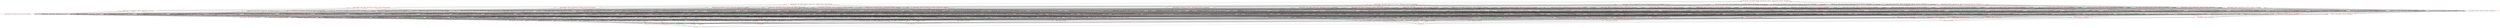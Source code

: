 digraph G {
splines="line"
rankdir=BT
"{'ltable_Song_Name', 'ltable_CopyRight', 'ltable_Time', 'ltable_Album_Name', 'ltable_Price', 'ltable_Artist_Name', 'ltable_Genre', 'ltable_Released'}" [shape=box];
"set()" [shape=box];
"set()" [color=green];
"set()" -> "{'ltable_Song_Name'}";
"set()" -> "{'ltable_Artist_Name'}";
"set()" -> "{'ltable_Album_Name'}";
"set()" -> "{'ltable_Genre'}";
"set()" -> "{'ltable_Price'}";
"set()" -> "{'ltable_CopyRight'}";
"set()" -> "{'ltable_Time'}";
"set()" -> "{'ltable_Released'}";
"{'ltable_Song_Name'}" [color=red];
"{'ltable_Song_Name'}" -> "{'ltable_Artist_Name', 'ltable_Song_Name'}";
"{'ltable_Song_Name'}" -> "{'ltable_Album_Name', 'ltable_Song_Name'}";
"{'ltable_Song_Name'}" -> "{'ltable_Song_Name', 'ltable_Genre'}";
"{'ltable_Song_Name'}" -> "{'ltable_Price', 'ltable_Song_Name'}";
"{'ltable_Song_Name'}" -> "{'ltable_Song_Name', 'ltable_CopyRight'}";
"{'ltable_Song_Name'}" -> "{'ltable_Song_Name', 'ltable_Time'}";
"{'ltable_Song_Name'}" -> "{'ltable_Song_Name', 'ltable_Released'}";
"{'ltable_Artist_Name'}" [color=red];
"{'ltable_Artist_Name'}" -> "{'ltable_Artist_Name', 'ltable_Song_Name'}";
"{'ltable_Artist_Name'}" -> "{'ltable_Album_Name', 'ltable_Artist_Name'}";
"{'ltable_Artist_Name'}" -> "{'ltable_Artist_Name', 'ltable_Genre'}";
"{'ltable_Artist_Name'}" -> "{'ltable_Price', 'ltable_Artist_Name'}";
"{'ltable_Artist_Name'}" -> "{'ltable_Artist_Name', 'ltable_CopyRight'}";
"{'ltable_Artist_Name'}" -> "{'ltable_Artist_Name', 'ltable_Time'}";
"{'ltable_Artist_Name'}" -> "{'ltable_Artist_Name', 'ltable_Released'}";
"{'ltable_Album_Name'}" [color=green];
"{'ltable_Album_Name'}" -> "{'ltable_Album_Name', 'ltable_Song_Name'}";
"{'ltable_Album_Name'}" -> "{'ltable_Album_Name', 'ltable_Artist_Name'}";
"{'ltable_Album_Name'}" -> "{'ltable_Album_Name', 'ltable_Genre'}";
"{'ltable_Album_Name'}" -> "{'ltable_Album_Name', 'ltable_Price'}";
"{'ltable_Album_Name'}" -> "{'ltable_Album_Name', 'ltable_CopyRight'}";
"{'ltable_Album_Name'}" -> "{'ltable_Album_Name', 'ltable_Time'}";
"{'ltable_Album_Name'}" -> "{'ltable_Album_Name', 'ltable_Released'}";
"{'ltable_Genre'}" [color=red];
"{'ltable_Genre'}" -> "{'ltable_Song_Name', 'ltable_Genre'}";
"{'ltable_Genre'}" -> "{'ltable_Artist_Name', 'ltable_Genre'}";
"{'ltable_Genre'}" -> "{'ltable_Album_Name', 'ltable_Genre'}";
"{'ltable_Genre'}" -> "{'ltable_Price', 'ltable_Genre'}";
"{'ltable_Genre'}" -> "{'ltable_CopyRight', 'ltable_Genre'}";
"{'ltable_Genre'}" -> "{'ltable_Genre', 'ltable_Time'}";
"{'ltable_Genre'}" -> "{'ltable_Genre', 'ltable_Released'}";
"{'ltable_Price'}" [color=red];
"{'ltable_Price'}" -> "{'ltable_Price', 'ltable_Song_Name'}";
"{'ltable_Price'}" -> "{'ltable_Price', 'ltable_Artist_Name'}";
"{'ltable_Price'}" -> "{'ltable_Album_Name', 'ltable_Price'}";
"{'ltable_Price'}" -> "{'ltable_Price', 'ltable_Genre'}";
"{'ltable_Price'}" -> "{'ltable_Price', 'ltable_CopyRight'}";
"{'ltable_Price'}" -> "{'ltable_Price', 'ltable_Time'}";
"{'ltable_Price'}" -> "{'ltable_Price', 'ltable_Released'}";
"{'ltable_CopyRight'}" [color=red];
"{'ltable_CopyRight'}" -> "{'ltable_Song_Name', 'ltable_CopyRight'}";
"{'ltable_CopyRight'}" -> "{'ltable_Artist_Name', 'ltable_CopyRight'}";
"{'ltable_CopyRight'}" -> "{'ltable_Album_Name', 'ltable_CopyRight'}";
"{'ltable_CopyRight'}" -> "{'ltable_CopyRight', 'ltable_Genre'}";
"{'ltable_CopyRight'}" -> "{'ltable_Price', 'ltable_CopyRight'}";
"{'ltable_CopyRight'}" -> "{'ltable_CopyRight', 'ltable_Time'}";
"{'ltable_CopyRight'}" -> "{'ltable_CopyRight', 'ltable_Released'}";
"{'ltable_Time'}" [color=red];
"{'ltable_Time'}" -> "{'ltable_Song_Name', 'ltable_Time'}";
"{'ltable_Time'}" -> "{'ltable_Artist_Name', 'ltable_Time'}";
"{'ltable_Time'}" -> "{'ltable_Album_Name', 'ltable_Time'}";
"{'ltable_Time'}" -> "{'ltable_Genre', 'ltable_Time'}";
"{'ltable_Time'}" -> "{'ltable_Price', 'ltable_Time'}";
"{'ltable_Time'}" -> "{'ltable_CopyRight', 'ltable_Time'}";
"{'ltable_Time'}" -> "{'ltable_Time', 'ltable_Released'}";
"{'ltable_Released'}" [color=red];
"{'ltable_Released'}" -> "{'ltable_Song_Name', 'ltable_Released'}";
"{'ltable_Released'}" -> "{'ltable_Artist_Name', 'ltable_Released'}";
"{'ltable_Released'}" -> "{'ltable_Album_Name', 'ltable_Released'}";
"{'ltable_Released'}" -> "{'ltable_Genre', 'ltable_Released'}";
"{'ltable_Released'}" -> "{'ltable_Price', 'ltable_Released'}";
"{'ltable_Released'}" -> "{'ltable_CopyRight', 'ltable_Released'}";
"{'ltable_Released'}" -> "{'ltable_Time', 'ltable_Released'}";
"{'ltable_Artist_Name', 'ltable_Song_Name'}" [color=red];
"{'ltable_Artist_Name', 'ltable_Song_Name'}" -> "{'ltable_Album_Name', 'ltable_Artist_Name', 'ltable_Song_Name'}";
"{'ltable_Artist_Name', 'ltable_Song_Name'}" -> "{'ltable_Artist_Name', 'ltable_Song_Name', 'ltable_Genre'}";
"{'ltable_Artist_Name', 'ltable_Song_Name'}" -> "{'ltable_Price', 'ltable_Artist_Name', 'ltable_Song_Name'}";
"{'ltable_Artist_Name', 'ltable_Song_Name'}" -> "{'ltable_Artist_Name', 'ltable_Song_Name', 'ltable_CopyRight'}";
"{'ltable_Artist_Name', 'ltable_Song_Name'}" -> "{'ltable_Artist_Name', 'ltable_Song_Name', 'ltable_Time'}";
"{'ltable_Artist_Name', 'ltable_Song_Name'}" -> "{'ltable_Artist_Name', 'ltable_Song_Name', 'ltable_Released'}";
"{'ltable_Album_Name', 'ltable_Song_Name'}" [color=red];
"{'ltable_Album_Name', 'ltable_Song_Name'}" -> "{'ltable_Album_Name', 'ltable_Artist_Name', 'ltable_Song_Name'}";
"{'ltable_Album_Name', 'ltable_Song_Name'}" -> "{'ltable_Album_Name', 'ltable_Song_Name', 'ltable_Genre'}";
"{'ltable_Album_Name', 'ltable_Song_Name'}" -> "{'ltable_Album_Name', 'ltable_Price', 'ltable_Song_Name'}";
"{'ltable_Album_Name', 'ltable_Song_Name'}" -> "{'ltable_Album_Name', 'ltable_Song_Name', 'ltable_CopyRight'}";
"{'ltable_Album_Name', 'ltable_Song_Name'}" -> "{'ltable_Album_Name', 'ltable_Song_Name', 'ltable_Time'}";
"{'ltable_Album_Name', 'ltable_Song_Name'}" -> "{'ltable_Album_Name', 'ltable_Song_Name', 'ltable_Released'}";
"{'ltable_Song_Name', 'ltable_Genre'}" [color=red];
"{'ltable_Song_Name', 'ltable_Genre'}" -> "{'ltable_Artist_Name', 'ltable_Song_Name', 'ltable_Genre'}";
"{'ltable_Song_Name', 'ltable_Genre'}" -> "{'ltable_Album_Name', 'ltable_Song_Name', 'ltable_Genre'}";
"{'ltable_Song_Name', 'ltable_Genre'}" -> "{'ltable_Price', 'ltable_Song_Name', 'ltable_Genre'}";
"{'ltable_Song_Name', 'ltable_Genre'}" -> "{'ltable_CopyRight', 'ltable_Song_Name', 'ltable_Genre'}";
"{'ltable_Song_Name', 'ltable_Genre'}" -> "{'ltable_Song_Name', 'ltable_Genre', 'ltable_Time'}";
"{'ltable_Song_Name', 'ltable_Genre'}" -> "{'ltable_Song_Name', 'ltable_Genre', 'ltable_Released'}";
"{'ltable_Price', 'ltable_Song_Name'}" [color=red];
"{'ltable_Price', 'ltable_Song_Name'}" -> "{'ltable_Price', 'ltable_Artist_Name', 'ltable_Song_Name'}";
"{'ltable_Price', 'ltable_Song_Name'}" -> "{'ltable_Album_Name', 'ltable_Price', 'ltable_Song_Name'}";
"{'ltable_Price', 'ltable_Song_Name'}" -> "{'ltable_Price', 'ltable_Song_Name', 'ltable_Genre'}";
"{'ltable_Price', 'ltable_Song_Name'}" -> "{'ltable_Price', 'ltable_Song_Name', 'ltable_CopyRight'}";
"{'ltable_Price', 'ltable_Song_Name'}" -> "{'ltable_Price', 'ltable_Song_Name', 'ltable_Time'}";
"{'ltable_Price', 'ltable_Song_Name'}" -> "{'ltable_Price', 'ltable_Song_Name', 'ltable_Released'}";
"{'ltable_Song_Name', 'ltable_CopyRight'}" [color=red];
"{'ltable_Song_Name', 'ltable_CopyRight'}" -> "{'ltable_Artist_Name', 'ltable_Song_Name', 'ltable_CopyRight'}";
"{'ltable_Song_Name', 'ltable_CopyRight'}" -> "{'ltable_Album_Name', 'ltable_Song_Name', 'ltable_CopyRight'}";
"{'ltable_Song_Name', 'ltable_CopyRight'}" -> "{'ltable_CopyRight', 'ltable_Song_Name', 'ltable_Genre'}";
"{'ltable_Song_Name', 'ltable_CopyRight'}" -> "{'ltable_Price', 'ltable_Song_Name', 'ltable_CopyRight'}";
"{'ltable_Song_Name', 'ltable_CopyRight'}" -> "{'ltable_Song_Name', 'ltable_CopyRight', 'ltable_Time'}";
"{'ltable_Song_Name', 'ltable_CopyRight'}" -> "{'ltable_Song_Name', 'ltable_CopyRight', 'ltable_Released'}";
"{'ltable_Song_Name', 'ltable_Time'}" [color=red];
"{'ltable_Song_Name', 'ltable_Time'}" -> "{'ltable_Artist_Name', 'ltable_Song_Name', 'ltable_Time'}";
"{'ltable_Song_Name', 'ltable_Time'}" -> "{'ltable_Album_Name', 'ltable_Song_Name', 'ltable_Time'}";
"{'ltable_Song_Name', 'ltable_Time'}" -> "{'ltable_Song_Name', 'ltable_Genre', 'ltable_Time'}";
"{'ltable_Song_Name', 'ltable_Time'}" -> "{'ltable_Price', 'ltable_Song_Name', 'ltable_Time'}";
"{'ltable_Song_Name', 'ltable_Time'}" -> "{'ltable_Song_Name', 'ltable_CopyRight', 'ltable_Time'}";
"{'ltable_Song_Name', 'ltable_Time'}" -> "{'ltable_Song_Name', 'ltable_Time', 'ltable_Released'}";
"{'ltable_Song_Name', 'ltable_Released'}" [color=red];
"{'ltable_Song_Name', 'ltable_Released'}" -> "{'ltable_Artist_Name', 'ltable_Song_Name', 'ltable_Released'}";
"{'ltable_Song_Name', 'ltable_Released'}" -> "{'ltable_Album_Name', 'ltable_Song_Name', 'ltable_Released'}";
"{'ltable_Song_Name', 'ltable_Released'}" -> "{'ltable_Song_Name', 'ltable_Genre', 'ltable_Released'}";
"{'ltable_Song_Name', 'ltable_Released'}" -> "{'ltable_Price', 'ltable_Song_Name', 'ltable_Released'}";
"{'ltable_Song_Name', 'ltable_Released'}" -> "{'ltable_Song_Name', 'ltable_CopyRight', 'ltable_Released'}";
"{'ltable_Song_Name', 'ltable_Released'}" -> "{'ltable_Song_Name', 'ltable_Time', 'ltable_Released'}";
"{'ltable_Album_Name', 'ltable_Artist_Name'}" [color=green];
"{'ltable_Album_Name', 'ltable_Artist_Name'}" -> "{'ltable_Album_Name', 'ltable_Artist_Name', 'ltable_Song_Name'}";
"{'ltable_Album_Name', 'ltable_Artist_Name'}" -> "{'ltable_Album_Name', 'ltable_Artist_Name', 'ltable_Genre'}";
"{'ltable_Album_Name', 'ltable_Artist_Name'}" -> "{'ltable_Album_Name', 'ltable_Artist_Name', 'ltable_Price'}";
"{'ltable_Album_Name', 'ltable_Artist_Name'}" -> "{'ltable_Album_Name', 'ltable_Artist_Name', 'ltable_CopyRight'}";
"{'ltable_Album_Name', 'ltable_Artist_Name'}" -> "{'ltable_Album_Name', 'ltable_Artist_Name', 'ltable_Time'}";
"{'ltable_Album_Name', 'ltable_Artist_Name'}" -> "{'ltable_Album_Name', 'ltable_Artist_Name', 'ltable_Released'}";
"{'ltable_Artist_Name', 'ltable_Genre'}" [color=red];
"{'ltable_Artist_Name', 'ltable_Genre'}" -> "{'ltable_Artist_Name', 'ltable_Song_Name', 'ltable_Genre'}";
"{'ltable_Artist_Name', 'ltable_Genre'}" -> "{'ltable_Album_Name', 'ltable_Artist_Name', 'ltable_Genre'}";
"{'ltable_Artist_Name', 'ltable_Genre'}" -> "{'ltable_Price', 'ltable_Artist_Name', 'ltable_Genre'}";
"{'ltable_Artist_Name', 'ltable_Genre'}" -> "{'ltable_CopyRight', 'ltable_Artist_Name', 'ltable_Genre'}";
"{'ltable_Artist_Name', 'ltable_Genre'}" -> "{'ltable_Artist_Name', 'ltable_Genre', 'ltable_Time'}";
"{'ltable_Artist_Name', 'ltable_Genre'}" -> "{'ltable_Artist_Name', 'ltable_Genre', 'ltable_Released'}";
"{'ltable_Price', 'ltable_Artist_Name'}" [color=red];
"{'ltable_Price', 'ltable_Artist_Name'}" -> "{'ltable_Price', 'ltable_Artist_Name', 'ltable_Song_Name'}";
"{'ltable_Price', 'ltable_Artist_Name'}" -> "{'ltable_Album_Name', 'ltable_Artist_Name', 'ltable_Price'}";
"{'ltable_Price', 'ltable_Artist_Name'}" -> "{'ltable_Price', 'ltable_Artist_Name', 'ltable_Genre'}";
"{'ltable_Price', 'ltable_Artist_Name'}" -> "{'ltable_Price', 'ltable_Artist_Name', 'ltable_CopyRight'}";
"{'ltable_Price', 'ltable_Artist_Name'}" -> "{'ltable_Price', 'ltable_Artist_Name', 'ltable_Time'}";
"{'ltable_Price', 'ltable_Artist_Name'}" -> "{'ltable_Price', 'ltable_Artist_Name', 'ltable_Released'}";
"{'ltable_Artist_Name', 'ltable_CopyRight'}" [color=red];
"{'ltable_Artist_Name', 'ltable_CopyRight'}" -> "{'ltable_Artist_Name', 'ltable_Song_Name', 'ltable_CopyRight'}";
"{'ltable_Artist_Name', 'ltable_CopyRight'}" -> "{'ltable_Album_Name', 'ltable_Artist_Name', 'ltable_CopyRight'}";
"{'ltable_Artist_Name', 'ltable_CopyRight'}" -> "{'ltable_CopyRight', 'ltable_Artist_Name', 'ltable_Genre'}";
"{'ltable_Artist_Name', 'ltable_CopyRight'}" -> "{'ltable_Price', 'ltable_Artist_Name', 'ltable_CopyRight'}";
"{'ltable_Artist_Name', 'ltable_CopyRight'}" -> "{'ltable_Artist_Name', 'ltable_CopyRight', 'ltable_Time'}";
"{'ltable_Artist_Name', 'ltable_CopyRight'}" -> "{'ltable_Artist_Name', 'ltable_CopyRight', 'ltable_Released'}";
"{'ltable_Artist_Name', 'ltable_Time'}" [color=red];
"{'ltable_Artist_Name', 'ltable_Time'}" -> "{'ltable_Artist_Name', 'ltable_Song_Name', 'ltable_Time'}";
"{'ltable_Artist_Name', 'ltable_Time'}" -> "{'ltable_Album_Name', 'ltable_Artist_Name', 'ltable_Time'}";
"{'ltable_Artist_Name', 'ltable_Time'}" -> "{'ltable_Artist_Name', 'ltable_Genre', 'ltable_Time'}";
"{'ltable_Artist_Name', 'ltable_Time'}" -> "{'ltable_Price', 'ltable_Artist_Name', 'ltable_Time'}";
"{'ltable_Artist_Name', 'ltable_Time'}" -> "{'ltable_Artist_Name', 'ltable_CopyRight', 'ltable_Time'}";
"{'ltable_Artist_Name', 'ltable_Time'}" -> "{'ltable_Artist_Name', 'ltable_Time', 'ltable_Released'}";
"{'ltable_Artist_Name', 'ltable_Released'}" [color=red];
"{'ltable_Artist_Name', 'ltable_Released'}" -> "{'ltable_Artist_Name', 'ltable_Song_Name', 'ltable_Released'}";
"{'ltable_Artist_Name', 'ltable_Released'}" -> "{'ltable_Album_Name', 'ltable_Artist_Name', 'ltable_Released'}";
"{'ltable_Artist_Name', 'ltable_Released'}" -> "{'ltable_Artist_Name', 'ltable_Genre', 'ltable_Released'}";
"{'ltable_Artist_Name', 'ltable_Released'}" -> "{'ltable_Price', 'ltable_Artist_Name', 'ltable_Released'}";
"{'ltable_Artist_Name', 'ltable_Released'}" -> "{'ltable_Artist_Name', 'ltable_CopyRight', 'ltable_Released'}";
"{'ltable_Artist_Name', 'ltable_Released'}" -> "{'ltable_Artist_Name', 'ltable_Time', 'ltable_Released'}";
"{'ltable_Album_Name', 'ltable_Genre'}" [color=red];
"{'ltable_Album_Name', 'ltable_Genre'}" -> "{'ltable_Album_Name', 'ltable_Song_Name', 'ltable_Genre'}";
"{'ltable_Album_Name', 'ltable_Genre'}" -> "{'ltable_Album_Name', 'ltable_Artist_Name', 'ltable_Genre'}";
"{'ltable_Album_Name', 'ltable_Genre'}" -> "{'ltable_Album_Name', 'ltable_Price', 'ltable_Genre'}";
"{'ltable_Album_Name', 'ltable_Genre'}" -> "{'ltable_Album_Name', 'ltable_CopyRight', 'ltable_Genre'}";
"{'ltable_Album_Name', 'ltable_Genre'}" -> "{'ltable_Album_Name', 'ltable_Genre', 'ltable_Time'}";
"{'ltable_Album_Name', 'ltable_Genre'}" -> "{'ltable_Album_Name', 'ltable_Genre', 'ltable_Released'}";
"{'ltable_Album_Name', 'ltable_Price'}" [color=green];
"{'ltable_Album_Name', 'ltable_Price'}" -> "{'ltable_Album_Name', 'ltable_Price', 'ltable_Song_Name'}";
"{'ltable_Album_Name', 'ltable_Price'}" -> "{'ltable_Album_Name', 'ltable_Artist_Name', 'ltable_Price'}";
"{'ltable_Album_Name', 'ltable_Price'}" -> "{'ltable_Album_Name', 'ltable_Price', 'ltable_Genre'}";
"{'ltable_Album_Name', 'ltable_Price'}" -> "{'ltable_Album_Name', 'ltable_Price', 'ltable_CopyRight'}";
"{'ltable_Album_Name', 'ltable_Price'}" -> "{'ltable_Album_Name', 'ltable_Price', 'ltable_Time'}";
"{'ltable_Album_Name', 'ltable_Price'}" -> "{'ltable_Album_Name', 'ltable_Price', 'ltable_Released'}";
"{'ltable_Album_Name', 'ltable_CopyRight'}" [color=red];
"{'ltable_Album_Name', 'ltable_CopyRight'}" -> "{'ltable_Album_Name', 'ltable_Song_Name', 'ltable_CopyRight'}";
"{'ltable_Album_Name', 'ltable_CopyRight'}" -> "{'ltable_Album_Name', 'ltable_Artist_Name', 'ltable_CopyRight'}";
"{'ltable_Album_Name', 'ltable_CopyRight'}" -> "{'ltable_Album_Name', 'ltable_CopyRight', 'ltable_Genre'}";
"{'ltable_Album_Name', 'ltable_CopyRight'}" -> "{'ltable_Album_Name', 'ltable_Price', 'ltable_CopyRight'}";
"{'ltable_Album_Name', 'ltable_CopyRight'}" -> "{'ltable_Album_Name', 'ltable_CopyRight', 'ltable_Time'}";
"{'ltable_Album_Name', 'ltable_CopyRight'}" -> "{'ltable_Album_Name', 'ltable_CopyRight', 'ltable_Released'}";
"{'ltable_Album_Name', 'ltable_Time'}" [color=green];
"{'ltable_Album_Name', 'ltable_Time'}" -> "{'ltable_Album_Name', 'ltable_Song_Name', 'ltable_Time'}";
"{'ltable_Album_Name', 'ltable_Time'}" -> "{'ltable_Album_Name', 'ltable_Artist_Name', 'ltable_Time'}";
"{'ltable_Album_Name', 'ltable_Time'}" -> "{'ltable_Album_Name', 'ltable_Genre', 'ltable_Time'}";
"{'ltable_Album_Name', 'ltable_Time'}" -> "{'ltable_Album_Name', 'ltable_Price', 'ltable_Time'}";
"{'ltable_Album_Name', 'ltable_Time'}" -> "{'ltable_Album_Name', 'ltable_CopyRight', 'ltable_Time'}";
"{'ltable_Album_Name', 'ltable_Time'}" -> "{'ltable_Album_Name', 'ltable_Time', 'ltable_Released'}";
"{'ltable_Album_Name', 'ltable_Released'}" [color=green];
"{'ltable_Album_Name', 'ltable_Released'}" -> "{'ltable_Album_Name', 'ltable_Song_Name', 'ltable_Released'}";
"{'ltable_Album_Name', 'ltable_Released'}" -> "{'ltable_Album_Name', 'ltable_Artist_Name', 'ltable_Released'}";
"{'ltable_Album_Name', 'ltable_Released'}" -> "{'ltable_Album_Name', 'ltable_Genre', 'ltable_Released'}";
"{'ltable_Album_Name', 'ltable_Released'}" -> "{'ltable_Album_Name', 'ltable_Price', 'ltable_Released'}";
"{'ltable_Album_Name', 'ltable_Released'}" -> "{'ltable_Album_Name', 'ltable_CopyRight', 'ltable_Released'}";
"{'ltable_Album_Name', 'ltable_Released'}" -> "{'ltable_Album_Name', 'ltable_Time', 'ltable_Released'}";
"{'ltable_Price', 'ltable_Genre'}" [color=red];
"{'ltable_Price', 'ltable_Genre'}" -> "{'ltable_Price', 'ltable_Song_Name', 'ltable_Genre'}";
"{'ltable_Price', 'ltable_Genre'}" -> "{'ltable_Price', 'ltable_Artist_Name', 'ltable_Genre'}";
"{'ltable_Price', 'ltable_Genre'}" -> "{'ltable_Album_Name', 'ltable_Price', 'ltable_Genre'}";
"{'ltable_Price', 'ltable_Genre'}" -> "{'ltable_CopyRight', 'ltable_Price', 'ltable_Genre'}";
"{'ltable_Price', 'ltable_Genre'}" -> "{'ltable_Price', 'ltable_Genre', 'ltable_Time'}";
"{'ltable_Price', 'ltable_Genre'}" -> "{'ltable_Price', 'ltable_Genre', 'ltable_Released'}";
"{'ltable_CopyRight', 'ltable_Genre'}" [color=red];
"{'ltable_CopyRight', 'ltable_Genre'}" -> "{'ltable_CopyRight', 'ltable_Song_Name', 'ltable_Genre'}";
"{'ltable_CopyRight', 'ltable_Genre'}" -> "{'ltable_CopyRight', 'ltable_Artist_Name', 'ltable_Genre'}";
"{'ltable_CopyRight', 'ltable_Genre'}" -> "{'ltable_Album_Name', 'ltable_CopyRight', 'ltable_Genre'}";
"{'ltable_CopyRight', 'ltable_Genre'}" -> "{'ltable_CopyRight', 'ltable_Price', 'ltable_Genre'}";
"{'ltable_CopyRight', 'ltable_Genre'}" -> "{'ltable_CopyRight', 'ltable_Genre', 'ltable_Time'}";
"{'ltable_CopyRight', 'ltable_Genre'}" -> "{'ltable_CopyRight', 'ltable_Genre', 'ltable_Released'}";
"{'ltable_Genre', 'ltable_Time'}" [color=red];
"{'ltable_Genre', 'ltable_Time'}" -> "{'ltable_Song_Name', 'ltable_Genre', 'ltable_Time'}";
"{'ltable_Genre', 'ltable_Time'}" -> "{'ltable_Artist_Name', 'ltable_Genre', 'ltable_Time'}";
"{'ltable_Genre', 'ltable_Time'}" -> "{'ltable_Album_Name', 'ltable_Genre', 'ltable_Time'}";
"{'ltable_Genre', 'ltable_Time'}" -> "{'ltable_Price', 'ltable_Genre', 'ltable_Time'}";
"{'ltable_Genre', 'ltable_Time'}" -> "{'ltable_CopyRight', 'ltable_Genre', 'ltable_Time'}";
"{'ltable_Genre', 'ltable_Time'}" -> "{'ltable_Genre', 'ltable_Time', 'ltable_Released'}";
"{'ltable_Genre', 'ltable_Released'}" [color=red];
"{'ltable_Genre', 'ltable_Released'}" -> "{'ltable_Song_Name', 'ltable_Genre', 'ltable_Released'}";
"{'ltable_Genre', 'ltable_Released'}" -> "{'ltable_Artist_Name', 'ltable_Genre', 'ltable_Released'}";
"{'ltable_Genre', 'ltable_Released'}" -> "{'ltable_Album_Name', 'ltable_Genre', 'ltable_Released'}";
"{'ltable_Genre', 'ltable_Released'}" -> "{'ltable_Price', 'ltable_Genre', 'ltable_Released'}";
"{'ltable_Genre', 'ltable_Released'}" -> "{'ltable_CopyRight', 'ltable_Genre', 'ltable_Released'}";
"{'ltable_Genre', 'ltable_Released'}" -> "{'ltable_Genre', 'ltable_Time', 'ltable_Released'}";
"{'ltable_Price', 'ltable_CopyRight'}" [color=red];
"{'ltable_Price', 'ltable_CopyRight'}" -> "{'ltable_Price', 'ltable_Song_Name', 'ltable_CopyRight'}";
"{'ltable_Price', 'ltable_CopyRight'}" -> "{'ltable_Price', 'ltable_Artist_Name', 'ltable_CopyRight'}";
"{'ltable_Price', 'ltable_CopyRight'}" -> "{'ltable_Album_Name', 'ltable_Price', 'ltable_CopyRight'}";
"{'ltable_Price', 'ltable_CopyRight'}" -> "{'ltable_CopyRight', 'ltable_Price', 'ltable_Genre'}";
"{'ltable_Price', 'ltable_CopyRight'}" -> "{'ltable_Price', 'ltable_CopyRight', 'ltable_Time'}";
"{'ltable_Price', 'ltable_CopyRight'}" -> "{'ltable_Price', 'ltable_CopyRight', 'ltable_Released'}";
"{'ltable_Price', 'ltable_Time'}" [color=red];
"{'ltable_Price', 'ltable_Time'}" -> "{'ltable_Price', 'ltable_Song_Name', 'ltable_Time'}";
"{'ltable_Price', 'ltable_Time'}" -> "{'ltable_Price', 'ltable_Artist_Name', 'ltable_Time'}";
"{'ltable_Price', 'ltable_Time'}" -> "{'ltable_Album_Name', 'ltable_Price', 'ltable_Time'}";
"{'ltable_Price', 'ltable_Time'}" -> "{'ltable_Price', 'ltable_Genre', 'ltable_Time'}";
"{'ltable_Price', 'ltable_Time'}" -> "{'ltable_Price', 'ltable_CopyRight', 'ltable_Time'}";
"{'ltable_Price', 'ltable_Time'}" -> "{'ltable_Price', 'ltable_Time', 'ltable_Released'}";
"{'ltable_Price', 'ltable_Released'}" [color=red];
"{'ltable_Price', 'ltable_Released'}" -> "{'ltable_Price', 'ltable_Song_Name', 'ltable_Released'}";
"{'ltable_Price', 'ltable_Released'}" -> "{'ltable_Price', 'ltable_Artist_Name', 'ltable_Released'}";
"{'ltable_Price', 'ltable_Released'}" -> "{'ltable_Album_Name', 'ltable_Price', 'ltable_Released'}";
"{'ltable_Price', 'ltable_Released'}" -> "{'ltable_Price', 'ltable_Genre', 'ltable_Released'}";
"{'ltable_Price', 'ltable_Released'}" -> "{'ltable_Price', 'ltable_CopyRight', 'ltable_Released'}";
"{'ltable_Price', 'ltable_Released'}" -> "{'ltable_Price', 'ltable_Time', 'ltable_Released'}";
"{'ltable_CopyRight', 'ltable_Time'}" [color=red];
"{'ltable_CopyRight', 'ltable_Time'}" -> "{'ltable_Song_Name', 'ltable_CopyRight', 'ltable_Time'}";
"{'ltable_CopyRight', 'ltable_Time'}" -> "{'ltable_Artist_Name', 'ltable_CopyRight', 'ltable_Time'}";
"{'ltable_CopyRight', 'ltable_Time'}" -> "{'ltable_Album_Name', 'ltable_CopyRight', 'ltable_Time'}";
"{'ltable_CopyRight', 'ltable_Time'}" -> "{'ltable_CopyRight', 'ltable_Genre', 'ltable_Time'}";
"{'ltable_CopyRight', 'ltable_Time'}" -> "{'ltable_Price', 'ltable_CopyRight', 'ltable_Time'}";
"{'ltable_CopyRight', 'ltable_Time'}" -> "{'ltable_CopyRight', 'ltable_Time', 'ltable_Released'}";
"{'ltable_CopyRight', 'ltable_Released'}" [color=red];
"{'ltable_CopyRight', 'ltable_Released'}" -> "{'ltable_Song_Name', 'ltable_CopyRight', 'ltable_Released'}";
"{'ltable_CopyRight', 'ltable_Released'}" -> "{'ltable_Artist_Name', 'ltable_CopyRight', 'ltable_Released'}";
"{'ltable_CopyRight', 'ltable_Released'}" -> "{'ltable_Album_Name', 'ltable_CopyRight', 'ltable_Released'}";
"{'ltable_CopyRight', 'ltable_Released'}" -> "{'ltable_CopyRight', 'ltable_Genre', 'ltable_Released'}";
"{'ltable_CopyRight', 'ltable_Released'}" -> "{'ltable_Price', 'ltable_CopyRight', 'ltable_Released'}";
"{'ltable_CopyRight', 'ltable_Released'}" -> "{'ltable_CopyRight', 'ltable_Time', 'ltable_Released'}";
"{'ltable_Time', 'ltable_Released'}" [color=red];
"{'ltable_Time', 'ltable_Released'}" -> "{'ltable_Song_Name', 'ltable_Time', 'ltable_Released'}";
"{'ltable_Time', 'ltable_Released'}" -> "{'ltable_Artist_Name', 'ltable_Time', 'ltable_Released'}";
"{'ltable_Time', 'ltable_Released'}" -> "{'ltable_Album_Name', 'ltable_Time', 'ltable_Released'}";
"{'ltable_Time', 'ltable_Released'}" -> "{'ltable_Genre', 'ltable_Time', 'ltable_Released'}";
"{'ltable_Time', 'ltable_Released'}" -> "{'ltable_Price', 'ltable_Time', 'ltable_Released'}";
"{'ltable_Time', 'ltable_Released'}" -> "{'ltable_CopyRight', 'ltable_Time', 'ltable_Released'}";
"{'ltable_Album_Name', 'ltable_Artist_Name', 'ltable_Song_Name'}" [color=red];
"{'ltable_Album_Name', 'ltable_Artist_Name', 'ltable_Song_Name'}" -> "{'ltable_Album_Name', 'ltable_Artist_Name', 'ltable_Song_Name', 'ltable_Genre'}";
"{'ltable_Album_Name', 'ltable_Artist_Name', 'ltable_Song_Name'}" -> "{'ltable_Album_Name', 'ltable_Artist_Name', 'ltable_Song_Name', 'ltable_Price'}";
"{'ltable_Album_Name', 'ltable_Artist_Name', 'ltable_Song_Name'}" -> "{'ltable_Album_Name', 'ltable_Artist_Name', 'ltable_Song_Name', 'ltable_CopyRight'}";
"{'ltable_Album_Name', 'ltable_Artist_Name', 'ltable_Song_Name'}" -> "{'ltable_Album_Name', 'ltable_Artist_Name', 'ltable_Song_Name', 'ltable_Time'}";
"{'ltable_Album_Name', 'ltable_Artist_Name', 'ltable_Song_Name'}" -> "{'ltable_Album_Name', 'ltable_Artist_Name', 'ltable_Song_Name', 'ltable_Released'}";
"{'ltable_Artist_Name', 'ltable_Song_Name', 'ltable_Genre'}" [color=red];
"{'ltable_Artist_Name', 'ltable_Song_Name', 'ltable_Genre'}" -> "{'ltable_Album_Name', 'ltable_Artist_Name', 'ltable_Song_Name', 'ltable_Genre'}";
"{'ltable_Artist_Name', 'ltable_Song_Name', 'ltable_Genre'}" -> "{'ltable_Price', 'ltable_Artist_Name', 'ltable_Song_Name', 'ltable_Genre'}";
"{'ltable_Artist_Name', 'ltable_Song_Name', 'ltable_Genre'}" -> "{'ltable_CopyRight', 'ltable_Artist_Name', 'ltable_Song_Name', 'ltable_Genre'}";
"{'ltable_Artist_Name', 'ltable_Song_Name', 'ltable_Genre'}" -> "{'ltable_Artist_Name', 'ltable_Song_Name', 'ltable_Genre', 'ltable_Time'}";
"{'ltable_Artist_Name', 'ltable_Song_Name', 'ltable_Genre'}" -> "{'ltable_Artist_Name', 'ltable_Song_Name', 'ltable_Genre', 'ltable_Released'}";
"{'ltable_Price', 'ltable_Artist_Name', 'ltable_Song_Name'}" [color=red];
"{'ltable_Price', 'ltable_Artist_Name', 'ltable_Song_Name'}" -> "{'ltable_Album_Name', 'ltable_Artist_Name', 'ltable_Song_Name', 'ltable_Price'}";
"{'ltable_Price', 'ltable_Artist_Name', 'ltable_Song_Name'}" -> "{'ltable_Price', 'ltable_Artist_Name', 'ltable_Song_Name', 'ltable_Genre'}";
"{'ltable_Price', 'ltable_Artist_Name', 'ltable_Song_Name'}" -> "{'ltable_Price', 'ltable_Artist_Name', 'ltable_Song_Name', 'ltable_CopyRight'}";
"{'ltable_Price', 'ltable_Artist_Name', 'ltable_Song_Name'}" -> "{'ltable_Price', 'ltable_Artist_Name', 'ltable_Song_Name', 'ltable_Time'}";
"{'ltable_Price', 'ltable_Artist_Name', 'ltable_Song_Name'}" -> "{'ltable_Price', 'ltable_Artist_Name', 'ltable_Song_Name', 'ltable_Released'}";
"{'ltable_Artist_Name', 'ltable_Song_Name', 'ltable_CopyRight'}" [color=red];
"{'ltable_Artist_Name', 'ltable_Song_Name', 'ltable_CopyRight'}" -> "{'ltable_Album_Name', 'ltable_Artist_Name', 'ltable_Song_Name', 'ltable_CopyRight'}";
"{'ltable_Artist_Name', 'ltable_Song_Name', 'ltable_CopyRight'}" -> "{'ltable_CopyRight', 'ltable_Artist_Name', 'ltable_Song_Name', 'ltable_Genre'}";
"{'ltable_Artist_Name', 'ltable_Song_Name', 'ltable_CopyRight'}" -> "{'ltable_Price', 'ltable_Artist_Name', 'ltable_Song_Name', 'ltable_CopyRight'}";
"{'ltable_Artist_Name', 'ltable_Song_Name', 'ltable_CopyRight'}" -> "{'ltable_Artist_Name', 'ltable_Song_Name', 'ltable_CopyRight', 'ltable_Time'}";
"{'ltable_Artist_Name', 'ltable_Song_Name', 'ltable_CopyRight'}" -> "{'ltable_Artist_Name', 'ltable_Song_Name', 'ltable_CopyRight', 'ltable_Released'}";
"{'ltable_Artist_Name', 'ltable_Song_Name', 'ltable_Time'}" [color=red];
"{'ltable_Artist_Name', 'ltable_Song_Name', 'ltable_Time'}" -> "{'ltable_Album_Name', 'ltable_Artist_Name', 'ltable_Song_Name', 'ltable_Time'}";
"{'ltable_Artist_Name', 'ltable_Song_Name', 'ltable_Time'}" -> "{'ltable_Artist_Name', 'ltable_Song_Name', 'ltable_Genre', 'ltable_Time'}";
"{'ltable_Artist_Name', 'ltable_Song_Name', 'ltable_Time'}" -> "{'ltable_Price', 'ltable_Artist_Name', 'ltable_Song_Name', 'ltable_Time'}";
"{'ltable_Artist_Name', 'ltable_Song_Name', 'ltable_Time'}" -> "{'ltable_Artist_Name', 'ltable_Song_Name', 'ltable_CopyRight', 'ltable_Time'}";
"{'ltable_Artist_Name', 'ltable_Song_Name', 'ltable_Time'}" -> "{'ltable_Artist_Name', 'ltable_Song_Name', 'ltable_Time', 'ltable_Released'}";
"{'ltable_Artist_Name', 'ltable_Song_Name', 'ltable_Released'}" [color=red];
"{'ltable_Artist_Name', 'ltable_Song_Name', 'ltable_Released'}" -> "{'ltable_Album_Name', 'ltable_Artist_Name', 'ltable_Song_Name', 'ltable_Released'}";
"{'ltable_Artist_Name', 'ltable_Song_Name', 'ltable_Released'}" -> "{'ltable_Artist_Name', 'ltable_Song_Name', 'ltable_Genre', 'ltable_Released'}";
"{'ltable_Artist_Name', 'ltable_Song_Name', 'ltable_Released'}" -> "{'ltable_Price', 'ltable_Artist_Name', 'ltable_Song_Name', 'ltable_Released'}";
"{'ltable_Artist_Name', 'ltable_Song_Name', 'ltable_Released'}" -> "{'ltable_Artist_Name', 'ltable_Song_Name', 'ltable_CopyRight', 'ltable_Released'}";
"{'ltable_Artist_Name', 'ltable_Song_Name', 'ltable_Released'}" -> "{'ltable_Artist_Name', 'ltable_Song_Name', 'ltable_Time', 'ltable_Released'}";
"{'ltable_Album_Name', 'ltable_Song_Name', 'ltable_Genre'}" [color=red];
"{'ltable_Album_Name', 'ltable_Song_Name', 'ltable_Genre'}" -> "{'ltable_Album_Name', 'ltable_Artist_Name', 'ltable_Song_Name', 'ltable_Genre'}";
"{'ltable_Album_Name', 'ltable_Song_Name', 'ltable_Genre'}" -> "{'ltable_Album_Name', 'ltable_Price', 'ltable_Song_Name', 'ltable_Genre'}";
"{'ltable_Album_Name', 'ltable_Song_Name', 'ltable_Genre'}" -> "{'ltable_Album_Name', 'ltable_CopyRight', 'ltable_Song_Name', 'ltable_Genre'}";
"{'ltable_Album_Name', 'ltable_Song_Name', 'ltable_Genre'}" -> "{'ltable_Album_Name', 'ltable_Song_Name', 'ltable_Genre', 'ltable_Time'}";
"{'ltable_Album_Name', 'ltable_Song_Name', 'ltable_Genre'}" -> "{'ltable_Album_Name', 'ltable_Song_Name', 'ltable_Genre', 'ltable_Released'}";
"{'ltable_Album_Name', 'ltable_Price', 'ltable_Song_Name'}" [color=red];
"{'ltable_Album_Name', 'ltable_Price', 'ltable_Song_Name'}" -> "{'ltable_Album_Name', 'ltable_Artist_Name', 'ltable_Song_Name', 'ltable_Price'}";
"{'ltable_Album_Name', 'ltable_Price', 'ltable_Song_Name'}" -> "{'ltable_Album_Name', 'ltable_Price', 'ltable_Song_Name', 'ltable_Genre'}";
"{'ltable_Album_Name', 'ltable_Price', 'ltable_Song_Name'}" -> "{'ltable_Album_Name', 'ltable_Price', 'ltable_Song_Name', 'ltable_CopyRight'}";
"{'ltable_Album_Name', 'ltable_Price', 'ltable_Song_Name'}" -> "{'ltable_Album_Name', 'ltable_Price', 'ltable_Song_Name', 'ltable_Time'}";
"{'ltable_Album_Name', 'ltable_Price', 'ltable_Song_Name'}" -> "{'ltable_Album_Name', 'ltable_Price', 'ltable_Song_Name', 'ltable_Released'}";
"{'ltable_Album_Name', 'ltable_Song_Name', 'ltable_CopyRight'}" [color=red];
"{'ltable_Album_Name', 'ltable_Song_Name', 'ltable_CopyRight'}" -> "{'ltable_Album_Name', 'ltable_Artist_Name', 'ltable_Song_Name', 'ltable_CopyRight'}";
"{'ltable_Album_Name', 'ltable_Song_Name', 'ltable_CopyRight'}" -> "{'ltable_Album_Name', 'ltable_CopyRight', 'ltable_Song_Name', 'ltable_Genre'}";
"{'ltable_Album_Name', 'ltable_Song_Name', 'ltable_CopyRight'}" -> "{'ltable_Album_Name', 'ltable_Price', 'ltable_Song_Name', 'ltable_CopyRight'}";
"{'ltable_Album_Name', 'ltable_Song_Name', 'ltable_CopyRight'}" -> "{'ltable_Album_Name', 'ltable_Song_Name', 'ltable_CopyRight', 'ltable_Time'}";
"{'ltable_Album_Name', 'ltable_Song_Name', 'ltable_CopyRight'}" -> "{'ltable_Album_Name', 'ltable_Song_Name', 'ltable_CopyRight', 'ltable_Released'}";
"{'ltable_Album_Name', 'ltable_Song_Name', 'ltable_Time'}" [color=red];
"{'ltable_Album_Name', 'ltable_Song_Name', 'ltable_Time'}" -> "{'ltable_Album_Name', 'ltable_Artist_Name', 'ltable_Song_Name', 'ltable_Time'}";
"{'ltable_Album_Name', 'ltable_Song_Name', 'ltable_Time'}" -> "{'ltable_Album_Name', 'ltable_Song_Name', 'ltable_Genre', 'ltable_Time'}";
"{'ltable_Album_Name', 'ltable_Song_Name', 'ltable_Time'}" -> "{'ltable_Album_Name', 'ltable_Price', 'ltable_Song_Name', 'ltable_Time'}";
"{'ltable_Album_Name', 'ltable_Song_Name', 'ltable_Time'}" -> "{'ltable_Album_Name', 'ltable_Song_Name', 'ltable_CopyRight', 'ltable_Time'}";
"{'ltable_Album_Name', 'ltable_Song_Name', 'ltable_Time'}" -> "{'ltable_Album_Name', 'ltable_Song_Name', 'ltable_Time', 'ltable_Released'}";
"{'ltable_Album_Name', 'ltable_Song_Name', 'ltable_Released'}" [color=red];
"{'ltable_Album_Name', 'ltable_Song_Name', 'ltable_Released'}" -> "{'ltable_Album_Name', 'ltable_Artist_Name', 'ltable_Song_Name', 'ltable_Released'}";
"{'ltable_Album_Name', 'ltable_Song_Name', 'ltable_Released'}" -> "{'ltable_Album_Name', 'ltable_Song_Name', 'ltable_Genre', 'ltable_Released'}";
"{'ltable_Album_Name', 'ltable_Song_Name', 'ltable_Released'}" -> "{'ltable_Album_Name', 'ltable_Price', 'ltable_Song_Name', 'ltable_Released'}";
"{'ltable_Album_Name', 'ltable_Song_Name', 'ltable_Released'}" -> "{'ltable_Album_Name', 'ltable_Song_Name', 'ltable_CopyRight', 'ltable_Released'}";
"{'ltable_Album_Name', 'ltable_Song_Name', 'ltable_Released'}" -> "{'ltable_Album_Name', 'ltable_Song_Name', 'ltable_Time', 'ltable_Released'}";
"{'ltable_Price', 'ltable_Song_Name', 'ltable_Genre'}" [color=red];
"{'ltable_Price', 'ltable_Song_Name', 'ltable_Genre'}" -> "{'ltable_Price', 'ltable_Artist_Name', 'ltable_Song_Name', 'ltable_Genre'}";
"{'ltable_Price', 'ltable_Song_Name', 'ltable_Genre'}" -> "{'ltable_Album_Name', 'ltable_Price', 'ltable_Song_Name', 'ltable_Genre'}";
"{'ltable_Price', 'ltable_Song_Name', 'ltable_Genre'}" -> "{'ltable_CopyRight', 'ltable_Price', 'ltable_Song_Name', 'ltable_Genre'}";
"{'ltable_Price', 'ltable_Song_Name', 'ltable_Genre'}" -> "{'ltable_Price', 'ltable_Song_Name', 'ltable_Genre', 'ltable_Time'}";
"{'ltable_Price', 'ltable_Song_Name', 'ltable_Genre'}" -> "{'ltable_Price', 'ltable_Song_Name', 'ltable_Genre', 'ltable_Released'}";
"{'ltable_CopyRight', 'ltable_Song_Name', 'ltable_Genre'}" [color=red];
"{'ltable_CopyRight', 'ltable_Song_Name', 'ltable_Genre'}" -> "{'ltable_CopyRight', 'ltable_Artist_Name', 'ltable_Song_Name', 'ltable_Genre'}";
"{'ltable_CopyRight', 'ltable_Song_Name', 'ltable_Genre'}" -> "{'ltable_Album_Name', 'ltable_CopyRight', 'ltable_Song_Name', 'ltable_Genre'}";
"{'ltable_CopyRight', 'ltable_Song_Name', 'ltable_Genre'}" -> "{'ltable_CopyRight', 'ltable_Price', 'ltable_Song_Name', 'ltable_Genre'}";
"{'ltable_CopyRight', 'ltable_Song_Name', 'ltable_Genre'}" -> "{'ltable_CopyRight', 'ltable_Song_Name', 'ltable_Genre', 'ltable_Time'}";
"{'ltable_CopyRight', 'ltable_Song_Name', 'ltable_Genre'}" -> "{'ltable_CopyRight', 'ltable_Song_Name', 'ltable_Genre', 'ltable_Released'}";
"{'ltable_Song_Name', 'ltable_Genre', 'ltable_Time'}" [color=red];
"{'ltable_Song_Name', 'ltable_Genre', 'ltable_Time'}" -> "{'ltable_Artist_Name', 'ltable_Song_Name', 'ltable_Genre', 'ltable_Time'}";
"{'ltable_Song_Name', 'ltable_Genre', 'ltable_Time'}" -> "{'ltable_Album_Name', 'ltable_Song_Name', 'ltable_Genre', 'ltable_Time'}";
"{'ltable_Song_Name', 'ltable_Genre', 'ltable_Time'}" -> "{'ltable_Price', 'ltable_Song_Name', 'ltable_Genre', 'ltable_Time'}";
"{'ltable_Song_Name', 'ltable_Genre', 'ltable_Time'}" -> "{'ltable_CopyRight', 'ltable_Song_Name', 'ltable_Genre', 'ltable_Time'}";
"{'ltable_Song_Name', 'ltable_Genre', 'ltable_Time'}" -> "{'ltable_Song_Name', 'ltable_Genre', 'ltable_Time', 'ltable_Released'}";
"{'ltable_Song_Name', 'ltable_Genre', 'ltable_Released'}" [color=red];
"{'ltable_Song_Name', 'ltable_Genre', 'ltable_Released'}" -> "{'ltable_Artist_Name', 'ltable_Song_Name', 'ltable_Genre', 'ltable_Released'}";
"{'ltable_Song_Name', 'ltable_Genre', 'ltable_Released'}" -> "{'ltable_Album_Name', 'ltable_Song_Name', 'ltable_Genre', 'ltable_Released'}";
"{'ltable_Song_Name', 'ltable_Genre', 'ltable_Released'}" -> "{'ltable_Price', 'ltable_Song_Name', 'ltable_Genre', 'ltable_Released'}";
"{'ltable_Song_Name', 'ltable_Genre', 'ltable_Released'}" -> "{'ltable_CopyRight', 'ltable_Song_Name', 'ltable_Genre', 'ltable_Released'}";
"{'ltable_Song_Name', 'ltable_Genre', 'ltable_Released'}" -> "{'ltable_Song_Name', 'ltable_Genre', 'ltable_Time', 'ltable_Released'}";
"{'ltable_Price', 'ltable_Song_Name', 'ltable_CopyRight'}" [color=red];
"{'ltable_Price', 'ltable_Song_Name', 'ltable_CopyRight'}" -> "{'ltable_Price', 'ltable_Artist_Name', 'ltable_Song_Name', 'ltable_CopyRight'}";
"{'ltable_Price', 'ltable_Song_Name', 'ltable_CopyRight'}" -> "{'ltable_Album_Name', 'ltable_Price', 'ltable_Song_Name', 'ltable_CopyRight'}";
"{'ltable_Price', 'ltable_Song_Name', 'ltable_CopyRight'}" -> "{'ltable_CopyRight', 'ltable_Price', 'ltable_Song_Name', 'ltable_Genre'}";
"{'ltable_Price', 'ltable_Song_Name', 'ltable_CopyRight'}" -> "{'ltable_Price', 'ltable_Song_Name', 'ltable_CopyRight', 'ltable_Time'}";
"{'ltable_Price', 'ltable_Song_Name', 'ltable_CopyRight'}" -> "{'ltable_Price', 'ltable_Song_Name', 'ltable_CopyRight', 'ltable_Released'}";
"{'ltable_Price', 'ltable_Song_Name', 'ltable_Time'}" [color=red];
"{'ltable_Price', 'ltable_Song_Name', 'ltable_Time'}" -> "{'ltable_Price', 'ltable_Artist_Name', 'ltable_Song_Name', 'ltable_Time'}";
"{'ltable_Price', 'ltable_Song_Name', 'ltable_Time'}" -> "{'ltable_Album_Name', 'ltable_Price', 'ltable_Song_Name', 'ltable_Time'}";
"{'ltable_Price', 'ltable_Song_Name', 'ltable_Time'}" -> "{'ltable_Price', 'ltable_Song_Name', 'ltable_Genre', 'ltable_Time'}";
"{'ltable_Price', 'ltable_Song_Name', 'ltable_Time'}" -> "{'ltable_Price', 'ltable_Song_Name', 'ltable_CopyRight', 'ltable_Time'}";
"{'ltable_Price', 'ltable_Song_Name', 'ltable_Time'}" -> "{'ltable_Price', 'ltable_Song_Name', 'ltable_Time', 'ltable_Released'}";
"{'ltable_Price', 'ltable_Song_Name', 'ltable_Released'}" [color=red];
"{'ltable_Price', 'ltable_Song_Name', 'ltable_Released'}" -> "{'ltable_Price', 'ltable_Artist_Name', 'ltable_Song_Name', 'ltable_Released'}";
"{'ltable_Price', 'ltable_Song_Name', 'ltable_Released'}" -> "{'ltable_Album_Name', 'ltable_Price', 'ltable_Song_Name', 'ltable_Released'}";
"{'ltable_Price', 'ltable_Song_Name', 'ltable_Released'}" -> "{'ltable_Price', 'ltable_Song_Name', 'ltable_Genre', 'ltable_Released'}";
"{'ltable_Price', 'ltable_Song_Name', 'ltable_Released'}" -> "{'ltable_Price', 'ltable_Song_Name', 'ltable_CopyRight', 'ltable_Released'}";
"{'ltable_Price', 'ltable_Song_Name', 'ltable_Released'}" -> "{'ltable_Price', 'ltable_Song_Name', 'ltable_Time', 'ltable_Released'}";
"{'ltable_Song_Name', 'ltable_CopyRight', 'ltable_Time'}" [color=red];
"{'ltable_Song_Name', 'ltable_CopyRight', 'ltable_Time'}" -> "{'ltable_Artist_Name', 'ltable_Song_Name', 'ltable_CopyRight', 'ltable_Time'}";
"{'ltable_Song_Name', 'ltable_CopyRight', 'ltable_Time'}" -> "{'ltable_Album_Name', 'ltable_Song_Name', 'ltable_CopyRight', 'ltable_Time'}";
"{'ltable_Song_Name', 'ltable_CopyRight', 'ltable_Time'}" -> "{'ltable_CopyRight', 'ltable_Song_Name', 'ltable_Genre', 'ltable_Time'}";
"{'ltable_Song_Name', 'ltable_CopyRight', 'ltable_Time'}" -> "{'ltable_Price', 'ltable_Song_Name', 'ltable_CopyRight', 'ltable_Time'}";
"{'ltable_Song_Name', 'ltable_CopyRight', 'ltable_Time'}" -> "{'ltable_Song_Name', 'ltable_CopyRight', 'ltable_Time', 'ltable_Released'}";
"{'ltable_Song_Name', 'ltable_CopyRight', 'ltable_Released'}" [color=red];
"{'ltable_Song_Name', 'ltable_CopyRight', 'ltable_Released'}" -> "{'ltable_Artist_Name', 'ltable_Song_Name', 'ltable_CopyRight', 'ltable_Released'}";
"{'ltable_Song_Name', 'ltable_CopyRight', 'ltable_Released'}" -> "{'ltable_Album_Name', 'ltable_Song_Name', 'ltable_CopyRight', 'ltable_Released'}";
"{'ltable_Song_Name', 'ltable_CopyRight', 'ltable_Released'}" -> "{'ltable_CopyRight', 'ltable_Song_Name', 'ltable_Genre', 'ltable_Released'}";
"{'ltable_Song_Name', 'ltable_CopyRight', 'ltable_Released'}" -> "{'ltable_Price', 'ltable_Song_Name', 'ltable_CopyRight', 'ltable_Released'}";
"{'ltable_Song_Name', 'ltable_CopyRight', 'ltable_Released'}" -> "{'ltable_Song_Name', 'ltable_CopyRight', 'ltable_Time', 'ltable_Released'}";
"{'ltable_Song_Name', 'ltable_Time', 'ltable_Released'}" [color=red];
"{'ltable_Song_Name', 'ltable_Time', 'ltable_Released'}" -> "{'ltable_Artist_Name', 'ltable_Song_Name', 'ltable_Time', 'ltable_Released'}";
"{'ltable_Song_Name', 'ltable_Time', 'ltable_Released'}" -> "{'ltable_Album_Name', 'ltable_Song_Name', 'ltable_Time', 'ltable_Released'}";
"{'ltable_Song_Name', 'ltable_Time', 'ltable_Released'}" -> "{'ltable_Song_Name', 'ltable_Genre', 'ltable_Time', 'ltable_Released'}";
"{'ltable_Song_Name', 'ltable_Time', 'ltable_Released'}" -> "{'ltable_Price', 'ltable_Song_Name', 'ltable_Time', 'ltable_Released'}";
"{'ltable_Song_Name', 'ltable_Time', 'ltable_Released'}" -> "{'ltable_Song_Name', 'ltable_CopyRight', 'ltable_Time', 'ltable_Released'}";
"{'ltable_Album_Name', 'ltable_Artist_Name', 'ltable_Genre'}" [color=red];
"{'ltable_Album_Name', 'ltable_Artist_Name', 'ltable_Genre'}" -> "{'ltable_Album_Name', 'ltable_Artist_Name', 'ltable_Song_Name', 'ltable_Genre'}";
"{'ltable_Album_Name', 'ltable_Artist_Name', 'ltable_Genre'}" -> "{'ltable_Album_Name', 'ltable_Artist_Name', 'ltable_Genre', 'ltable_Price'}";
"{'ltable_Album_Name', 'ltable_Artist_Name', 'ltable_Genre'}" -> "{'ltable_Album_Name', 'ltable_Artist_Name', 'ltable_Genre', 'ltable_CopyRight'}";
"{'ltable_Album_Name', 'ltable_Artist_Name', 'ltable_Genre'}" -> "{'ltable_Album_Name', 'ltable_Artist_Name', 'ltable_Genre', 'ltable_Time'}";
"{'ltable_Album_Name', 'ltable_Artist_Name', 'ltable_Genre'}" -> "{'ltable_Album_Name', 'ltable_Artist_Name', 'ltable_Genre', 'ltable_Released'}";
"{'ltable_Album_Name', 'ltable_Artist_Name', 'ltable_Price'}" [color=green];
"{'ltable_Album_Name', 'ltable_Artist_Name', 'ltable_Price'}" -> "{'ltable_Album_Name', 'ltable_Artist_Name', 'ltable_Song_Name', 'ltable_Price'}";
"{'ltable_Album_Name', 'ltable_Artist_Name', 'ltable_Price'}" -> "{'ltable_Album_Name', 'ltable_Artist_Name', 'ltable_Genre', 'ltable_Price'}";
"{'ltable_Album_Name', 'ltable_Artist_Name', 'ltable_Price'}" -> "{'ltable_Album_Name', 'ltable_Artist_Name', 'ltable_CopyRight', 'ltable_Price'}";
"{'ltable_Album_Name', 'ltable_Artist_Name', 'ltable_Price'}" -> "{'ltable_Album_Name', 'ltable_Artist_Name', 'ltable_Time', 'ltable_Price'}";
"{'ltable_Album_Name', 'ltable_Artist_Name', 'ltable_Price'}" -> "{'ltable_Album_Name', 'ltable_Artist_Name', 'ltable_Released', 'ltable_Price'}";
"{'ltable_Album_Name', 'ltable_Artist_Name', 'ltable_CopyRight'}" [color=red];
"{'ltable_Album_Name', 'ltable_Artist_Name', 'ltable_CopyRight'}" -> "{'ltable_Album_Name', 'ltable_Artist_Name', 'ltable_Song_Name', 'ltable_CopyRight'}";
"{'ltable_Album_Name', 'ltable_Artist_Name', 'ltable_CopyRight'}" -> "{'ltable_Album_Name', 'ltable_Artist_Name', 'ltable_Genre', 'ltable_CopyRight'}";
"{'ltable_Album_Name', 'ltable_Artist_Name', 'ltable_CopyRight'}" -> "{'ltable_Album_Name', 'ltable_Artist_Name', 'ltable_CopyRight', 'ltable_Price'}";
"{'ltable_Album_Name', 'ltable_Artist_Name', 'ltable_CopyRight'}" -> "{'ltable_Album_Name', 'ltable_Artist_Name', 'ltable_CopyRight', 'ltable_Time'}";
"{'ltable_Album_Name', 'ltable_Artist_Name', 'ltable_CopyRight'}" -> "{'ltable_Album_Name', 'ltable_Artist_Name', 'ltable_CopyRight', 'ltable_Released'}";
"{'ltable_Album_Name', 'ltable_Artist_Name', 'ltable_Time'}" [color=green];
"{'ltable_Album_Name', 'ltable_Artist_Name', 'ltable_Time'}" -> "{'ltable_Album_Name', 'ltable_Artist_Name', 'ltable_Song_Name', 'ltable_Time'}";
"{'ltable_Album_Name', 'ltable_Artist_Name', 'ltable_Time'}" -> "{'ltable_Album_Name', 'ltable_Artist_Name', 'ltable_Genre', 'ltable_Time'}";
"{'ltable_Album_Name', 'ltable_Artist_Name', 'ltable_Time'}" -> "{'ltable_Album_Name', 'ltable_Artist_Name', 'ltable_Time', 'ltable_Price'}";
"{'ltable_Album_Name', 'ltable_Artist_Name', 'ltable_Time'}" -> "{'ltable_Album_Name', 'ltable_Artist_Name', 'ltable_CopyRight', 'ltable_Time'}";
"{'ltable_Album_Name', 'ltable_Artist_Name', 'ltable_Time'}" -> "{'ltable_Album_Name', 'ltable_Artist_Name', 'ltable_Time', 'ltable_Released'}";
"{'ltable_Album_Name', 'ltable_Artist_Name', 'ltable_Released'}" [color=green];
"{'ltable_Album_Name', 'ltable_Artist_Name', 'ltable_Released'}" -> "{'ltable_Album_Name', 'ltable_Artist_Name', 'ltable_Song_Name', 'ltable_Released'}";
"{'ltable_Album_Name', 'ltable_Artist_Name', 'ltable_Released'}" -> "{'ltable_Album_Name', 'ltable_Artist_Name', 'ltable_Genre', 'ltable_Released'}";
"{'ltable_Album_Name', 'ltable_Artist_Name', 'ltable_Released'}" -> "{'ltable_Album_Name', 'ltable_Artist_Name', 'ltable_Released', 'ltable_Price'}";
"{'ltable_Album_Name', 'ltable_Artist_Name', 'ltable_Released'}" -> "{'ltable_Album_Name', 'ltable_Artist_Name', 'ltable_CopyRight', 'ltable_Released'}";
"{'ltable_Album_Name', 'ltable_Artist_Name', 'ltable_Released'}" -> "{'ltable_Album_Name', 'ltable_Artist_Name', 'ltable_Time', 'ltable_Released'}";
"{'ltable_Price', 'ltable_Artist_Name', 'ltable_Genre'}" [color=red];
"{'ltable_Price', 'ltable_Artist_Name', 'ltable_Genre'}" -> "{'ltable_Price', 'ltable_Artist_Name', 'ltable_Song_Name', 'ltable_Genre'}";
"{'ltable_Price', 'ltable_Artist_Name', 'ltable_Genre'}" -> "{'ltable_Album_Name', 'ltable_Artist_Name', 'ltable_Genre', 'ltable_Price'}";
"{'ltable_Price', 'ltable_Artist_Name', 'ltable_Genre'}" -> "{'ltable_Price', 'ltable_Artist_Name', 'ltable_Genre', 'ltable_CopyRight'}";
"{'ltable_Price', 'ltable_Artist_Name', 'ltable_Genre'}" -> "{'ltable_Price', 'ltable_Artist_Name', 'ltable_Genre', 'ltable_Time'}";
"{'ltable_Price', 'ltable_Artist_Name', 'ltable_Genre'}" -> "{'ltable_Price', 'ltable_Artist_Name', 'ltable_Genre', 'ltable_Released'}";
"{'ltable_CopyRight', 'ltable_Artist_Name', 'ltable_Genre'}" [color=red];
"{'ltable_CopyRight', 'ltable_Artist_Name', 'ltable_Genre'}" -> "{'ltable_CopyRight', 'ltable_Artist_Name', 'ltable_Song_Name', 'ltable_Genre'}";
"{'ltable_CopyRight', 'ltable_Artist_Name', 'ltable_Genre'}" -> "{'ltable_Album_Name', 'ltable_Artist_Name', 'ltable_Genre', 'ltable_CopyRight'}";
"{'ltable_CopyRight', 'ltable_Artist_Name', 'ltable_Genre'}" -> "{'ltable_Price', 'ltable_Artist_Name', 'ltable_Genre', 'ltable_CopyRight'}";
"{'ltable_CopyRight', 'ltable_Artist_Name', 'ltable_Genre'}" -> "{'ltable_CopyRight', 'ltable_Artist_Name', 'ltable_Genre', 'ltable_Time'}";
"{'ltable_CopyRight', 'ltable_Artist_Name', 'ltable_Genre'}" -> "{'ltable_CopyRight', 'ltable_Artist_Name', 'ltable_Genre', 'ltable_Released'}";
"{'ltable_Artist_Name', 'ltable_Genre', 'ltable_Time'}" [color=red];
"{'ltable_Artist_Name', 'ltable_Genre', 'ltable_Time'}" -> "{'ltable_Artist_Name', 'ltable_Song_Name', 'ltable_Genre', 'ltable_Time'}";
"{'ltable_Artist_Name', 'ltable_Genre', 'ltable_Time'}" -> "{'ltable_Album_Name', 'ltable_Artist_Name', 'ltable_Genre', 'ltable_Time'}";
"{'ltable_Artist_Name', 'ltable_Genre', 'ltable_Time'}" -> "{'ltable_Price', 'ltable_Artist_Name', 'ltable_Genre', 'ltable_Time'}";
"{'ltable_Artist_Name', 'ltable_Genre', 'ltable_Time'}" -> "{'ltable_CopyRight', 'ltable_Artist_Name', 'ltable_Genre', 'ltable_Time'}";
"{'ltable_Artist_Name', 'ltable_Genre', 'ltable_Time'}" -> "{'ltable_Artist_Name', 'ltable_Genre', 'ltable_Time', 'ltable_Released'}";
"{'ltable_Artist_Name', 'ltable_Genre', 'ltable_Released'}" [color=red];
"{'ltable_Artist_Name', 'ltable_Genre', 'ltable_Released'}" -> "{'ltable_Artist_Name', 'ltable_Song_Name', 'ltable_Genre', 'ltable_Released'}";
"{'ltable_Artist_Name', 'ltable_Genre', 'ltable_Released'}" -> "{'ltable_Album_Name', 'ltable_Artist_Name', 'ltable_Genre', 'ltable_Released'}";
"{'ltable_Artist_Name', 'ltable_Genre', 'ltable_Released'}" -> "{'ltable_Price', 'ltable_Artist_Name', 'ltable_Genre', 'ltable_Released'}";
"{'ltable_Artist_Name', 'ltable_Genre', 'ltable_Released'}" -> "{'ltable_CopyRight', 'ltable_Artist_Name', 'ltable_Genre', 'ltable_Released'}";
"{'ltable_Artist_Name', 'ltable_Genre', 'ltable_Released'}" -> "{'ltable_Artist_Name', 'ltable_Genre', 'ltable_Time', 'ltable_Released'}";
"{'ltable_Price', 'ltable_Artist_Name', 'ltable_CopyRight'}" [color=red];
"{'ltable_Price', 'ltable_Artist_Name', 'ltable_CopyRight'}" -> "{'ltable_Price', 'ltable_Artist_Name', 'ltable_Song_Name', 'ltable_CopyRight'}";
"{'ltable_Price', 'ltable_Artist_Name', 'ltable_CopyRight'}" -> "{'ltable_Album_Name', 'ltable_Artist_Name', 'ltable_CopyRight', 'ltable_Price'}";
"{'ltable_Price', 'ltable_Artist_Name', 'ltable_CopyRight'}" -> "{'ltable_Price', 'ltable_Artist_Name', 'ltable_Genre', 'ltable_CopyRight'}";
"{'ltable_Price', 'ltable_Artist_Name', 'ltable_CopyRight'}" -> "{'ltable_Price', 'ltable_Artist_Name', 'ltable_CopyRight', 'ltable_Time'}";
"{'ltable_Price', 'ltable_Artist_Name', 'ltable_CopyRight'}" -> "{'ltable_Price', 'ltable_Artist_Name', 'ltable_CopyRight', 'ltable_Released'}";
"{'ltable_Price', 'ltable_Artist_Name', 'ltable_Time'}" [color=red];
"{'ltable_Price', 'ltable_Artist_Name', 'ltable_Time'}" -> "{'ltable_Price', 'ltable_Artist_Name', 'ltable_Song_Name', 'ltable_Time'}";
"{'ltable_Price', 'ltable_Artist_Name', 'ltable_Time'}" -> "{'ltable_Album_Name', 'ltable_Artist_Name', 'ltable_Time', 'ltable_Price'}";
"{'ltable_Price', 'ltable_Artist_Name', 'ltable_Time'}" -> "{'ltable_Price', 'ltable_Artist_Name', 'ltable_Genre', 'ltable_Time'}";
"{'ltable_Price', 'ltable_Artist_Name', 'ltable_Time'}" -> "{'ltable_Price', 'ltable_Artist_Name', 'ltable_CopyRight', 'ltable_Time'}";
"{'ltable_Price', 'ltable_Artist_Name', 'ltable_Time'}" -> "{'ltable_Price', 'ltable_Artist_Name', 'ltable_Time', 'ltable_Released'}";
"{'ltable_Price', 'ltable_Artist_Name', 'ltable_Released'}" [color=red];
"{'ltable_Price', 'ltable_Artist_Name', 'ltable_Released'}" -> "{'ltable_Price', 'ltable_Artist_Name', 'ltable_Song_Name', 'ltable_Released'}";
"{'ltable_Price', 'ltable_Artist_Name', 'ltable_Released'}" -> "{'ltable_Album_Name', 'ltable_Artist_Name', 'ltable_Released', 'ltable_Price'}";
"{'ltable_Price', 'ltable_Artist_Name', 'ltable_Released'}" -> "{'ltable_Price', 'ltable_Artist_Name', 'ltable_Genre', 'ltable_Released'}";
"{'ltable_Price', 'ltable_Artist_Name', 'ltable_Released'}" -> "{'ltable_Price', 'ltable_Artist_Name', 'ltable_CopyRight', 'ltable_Released'}";
"{'ltable_Price', 'ltable_Artist_Name', 'ltable_Released'}" -> "{'ltable_Price', 'ltable_Artist_Name', 'ltable_Time', 'ltable_Released'}";
"{'ltable_Artist_Name', 'ltable_CopyRight', 'ltable_Time'}" [color=red];
"{'ltable_Artist_Name', 'ltable_CopyRight', 'ltable_Time'}" -> "{'ltable_Artist_Name', 'ltable_Song_Name', 'ltable_CopyRight', 'ltable_Time'}";
"{'ltable_Artist_Name', 'ltable_CopyRight', 'ltable_Time'}" -> "{'ltable_Album_Name', 'ltable_Artist_Name', 'ltable_CopyRight', 'ltable_Time'}";
"{'ltable_Artist_Name', 'ltable_CopyRight', 'ltable_Time'}" -> "{'ltable_CopyRight', 'ltable_Artist_Name', 'ltable_Genre', 'ltable_Time'}";
"{'ltable_Artist_Name', 'ltable_CopyRight', 'ltable_Time'}" -> "{'ltable_Price', 'ltable_Artist_Name', 'ltable_CopyRight', 'ltable_Time'}";
"{'ltable_Artist_Name', 'ltable_CopyRight', 'ltable_Time'}" -> "{'ltable_Artist_Name', 'ltable_CopyRight', 'ltable_Time', 'ltable_Released'}";
"{'ltable_Artist_Name', 'ltable_CopyRight', 'ltable_Released'}" [color=red];
"{'ltable_Artist_Name', 'ltable_CopyRight', 'ltable_Released'}" -> "{'ltable_Artist_Name', 'ltable_Song_Name', 'ltable_CopyRight', 'ltable_Released'}";
"{'ltable_Artist_Name', 'ltable_CopyRight', 'ltable_Released'}" -> "{'ltable_Album_Name', 'ltable_Artist_Name', 'ltable_CopyRight', 'ltable_Released'}";
"{'ltable_Artist_Name', 'ltable_CopyRight', 'ltable_Released'}" -> "{'ltable_CopyRight', 'ltable_Artist_Name', 'ltable_Genre', 'ltable_Released'}";
"{'ltable_Artist_Name', 'ltable_CopyRight', 'ltable_Released'}" -> "{'ltable_Price', 'ltable_Artist_Name', 'ltable_CopyRight', 'ltable_Released'}";
"{'ltable_Artist_Name', 'ltable_CopyRight', 'ltable_Released'}" -> "{'ltable_Artist_Name', 'ltable_CopyRight', 'ltable_Time', 'ltable_Released'}";
"{'ltable_Artist_Name', 'ltable_Time', 'ltable_Released'}" [color=red];
"{'ltable_Artist_Name', 'ltable_Time', 'ltable_Released'}" -> "{'ltable_Artist_Name', 'ltable_Song_Name', 'ltable_Time', 'ltable_Released'}";
"{'ltable_Artist_Name', 'ltable_Time', 'ltable_Released'}" -> "{'ltable_Album_Name', 'ltable_Artist_Name', 'ltable_Time', 'ltable_Released'}";
"{'ltable_Artist_Name', 'ltable_Time', 'ltable_Released'}" -> "{'ltable_Artist_Name', 'ltable_Genre', 'ltable_Time', 'ltable_Released'}";
"{'ltable_Artist_Name', 'ltable_Time', 'ltable_Released'}" -> "{'ltable_Price', 'ltable_Artist_Name', 'ltable_Time', 'ltable_Released'}";
"{'ltable_Artist_Name', 'ltable_Time', 'ltable_Released'}" -> "{'ltable_Artist_Name', 'ltable_CopyRight', 'ltable_Time', 'ltable_Released'}";
"{'ltable_Album_Name', 'ltable_Price', 'ltable_Genre'}" [color=red];
"{'ltable_Album_Name', 'ltable_Price', 'ltable_Genre'}" -> "{'ltable_Album_Name', 'ltable_Price', 'ltable_Song_Name', 'ltable_Genre'}";
"{'ltable_Album_Name', 'ltable_Price', 'ltable_Genre'}" -> "{'ltable_Album_Name', 'ltable_Artist_Name', 'ltable_Genre', 'ltable_Price'}";
"{'ltable_Album_Name', 'ltable_Price', 'ltable_Genre'}" -> "{'ltable_Album_Name', 'ltable_Price', 'ltable_Genre', 'ltable_CopyRight'}";
"{'ltable_Album_Name', 'ltable_Price', 'ltable_Genre'}" -> "{'ltable_Album_Name', 'ltable_Price', 'ltable_Genre', 'ltable_Time'}";
"{'ltable_Album_Name', 'ltable_Price', 'ltable_Genre'}" -> "{'ltable_Album_Name', 'ltable_Price', 'ltable_Genre', 'ltable_Released'}";
"{'ltable_Album_Name', 'ltable_CopyRight', 'ltable_Genre'}" [color=red];
"{'ltable_Album_Name', 'ltable_CopyRight', 'ltable_Genre'}" -> "{'ltable_Album_Name', 'ltable_CopyRight', 'ltable_Song_Name', 'ltable_Genre'}";
"{'ltable_Album_Name', 'ltable_CopyRight', 'ltable_Genre'}" -> "{'ltable_Album_Name', 'ltable_Artist_Name', 'ltable_Genre', 'ltable_CopyRight'}";
"{'ltable_Album_Name', 'ltable_CopyRight', 'ltable_Genre'}" -> "{'ltable_Album_Name', 'ltable_Price', 'ltable_Genre', 'ltable_CopyRight'}";
"{'ltable_Album_Name', 'ltable_CopyRight', 'ltable_Genre'}" -> "{'ltable_Album_Name', 'ltable_CopyRight', 'ltable_Genre', 'ltable_Time'}";
"{'ltable_Album_Name', 'ltable_CopyRight', 'ltable_Genre'}" -> "{'ltable_Album_Name', 'ltable_CopyRight', 'ltable_Genre', 'ltable_Released'}";
"{'ltable_Album_Name', 'ltable_Genre', 'ltable_Time'}" [color=red];
"{'ltable_Album_Name', 'ltable_Genre', 'ltable_Time'}" -> "{'ltable_Album_Name', 'ltable_Song_Name', 'ltable_Genre', 'ltable_Time'}";
"{'ltable_Album_Name', 'ltable_Genre', 'ltable_Time'}" -> "{'ltable_Album_Name', 'ltable_Artist_Name', 'ltable_Genre', 'ltable_Time'}";
"{'ltable_Album_Name', 'ltable_Genre', 'ltable_Time'}" -> "{'ltable_Album_Name', 'ltable_Price', 'ltable_Genre', 'ltable_Time'}";
"{'ltable_Album_Name', 'ltable_Genre', 'ltable_Time'}" -> "{'ltable_Album_Name', 'ltable_CopyRight', 'ltable_Genre', 'ltable_Time'}";
"{'ltable_Album_Name', 'ltable_Genre', 'ltable_Time'}" -> "{'ltable_Album_Name', 'ltable_Genre', 'ltable_Time', 'ltable_Released'}";
"{'ltable_Album_Name', 'ltable_Genre', 'ltable_Released'}" [color=red];
"{'ltable_Album_Name', 'ltable_Genre', 'ltable_Released'}" -> "{'ltable_Album_Name', 'ltable_Song_Name', 'ltable_Genre', 'ltable_Released'}";
"{'ltable_Album_Name', 'ltable_Genre', 'ltable_Released'}" -> "{'ltable_Album_Name', 'ltable_Artist_Name', 'ltable_Genre', 'ltable_Released'}";
"{'ltable_Album_Name', 'ltable_Genre', 'ltable_Released'}" -> "{'ltable_Album_Name', 'ltable_Price', 'ltable_Genre', 'ltable_Released'}";
"{'ltable_Album_Name', 'ltable_Genre', 'ltable_Released'}" -> "{'ltable_Album_Name', 'ltable_CopyRight', 'ltable_Genre', 'ltable_Released'}";
"{'ltable_Album_Name', 'ltable_Genre', 'ltable_Released'}" -> "{'ltable_Album_Name', 'ltable_Genre', 'ltable_Time', 'ltable_Released'}";
"{'ltable_Album_Name', 'ltable_Price', 'ltable_CopyRight'}" [color=red];
"{'ltable_Album_Name', 'ltable_Price', 'ltable_CopyRight'}" -> "{'ltable_Album_Name', 'ltable_Price', 'ltable_Song_Name', 'ltable_CopyRight'}";
"{'ltable_Album_Name', 'ltable_Price', 'ltable_CopyRight'}" -> "{'ltable_Album_Name', 'ltable_Artist_Name', 'ltable_CopyRight', 'ltable_Price'}";
"{'ltable_Album_Name', 'ltable_Price', 'ltable_CopyRight'}" -> "{'ltable_Album_Name', 'ltable_Price', 'ltable_Genre', 'ltable_CopyRight'}";
"{'ltable_Album_Name', 'ltable_Price', 'ltable_CopyRight'}" -> "{'ltable_Album_Name', 'ltable_Price', 'ltable_CopyRight', 'ltable_Time'}";
"{'ltable_Album_Name', 'ltable_Price', 'ltable_CopyRight'}" -> "{'ltable_Album_Name', 'ltable_Price', 'ltable_CopyRight', 'ltable_Released'}";
"{'ltable_Album_Name', 'ltable_Price', 'ltable_Time'}" [color=green];
"{'ltable_Album_Name', 'ltable_Price', 'ltable_Time'}" -> "{'ltable_Album_Name', 'ltable_Price', 'ltable_Song_Name', 'ltable_Time'}";
"{'ltable_Album_Name', 'ltable_Price', 'ltable_Time'}" -> "{'ltable_Album_Name', 'ltable_Artist_Name', 'ltable_Time', 'ltable_Price'}";
"{'ltable_Album_Name', 'ltable_Price', 'ltable_Time'}" -> "{'ltable_Album_Name', 'ltable_Price', 'ltable_Genre', 'ltable_Time'}";
"{'ltable_Album_Name', 'ltable_Price', 'ltable_Time'}" -> "{'ltable_Album_Name', 'ltable_Price', 'ltable_CopyRight', 'ltable_Time'}";
"{'ltable_Album_Name', 'ltable_Price', 'ltable_Time'}" -> "{'ltable_Album_Name', 'ltable_Price', 'ltable_Time', 'ltable_Released'}";
"{'ltable_Album_Name', 'ltable_Price', 'ltable_Released'}" [color=green];
"{'ltable_Album_Name', 'ltable_Price', 'ltable_Released'}" -> "{'ltable_Album_Name', 'ltable_Price', 'ltable_Song_Name', 'ltable_Released'}";
"{'ltable_Album_Name', 'ltable_Price', 'ltable_Released'}" -> "{'ltable_Album_Name', 'ltable_Artist_Name', 'ltable_Released', 'ltable_Price'}";
"{'ltable_Album_Name', 'ltable_Price', 'ltable_Released'}" -> "{'ltable_Album_Name', 'ltable_Price', 'ltable_Genre', 'ltable_Released'}";
"{'ltable_Album_Name', 'ltable_Price', 'ltable_Released'}" -> "{'ltable_Album_Name', 'ltable_Price', 'ltable_CopyRight', 'ltable_Released'}";
"{'ltable_Album_Name', 'ltable_Price', 'ltable_Released'}" -> "{'ltable_Album_Name', 'ltable_Price', 'ltable_Time', 'ltable_Released'}";
"{'ltable_Album_Name', 'ltable_CopyRight', 'ltable_Time'}" [color=red];
"{'ltable_Album_Name', 'ltable_CopyRight', 'ltable_Time'}" -> "{'ltable_Album_Name', 'ltable_Song_Name', 'ltable_CopyRight', 'ltable_Time'}";
"{'ltable_Album_Name', 'ltable_CopyRight', 'ltable_Time'}" -> "{'ltable_Album_Name', 'ltable_Artist_Name', 'ltable_CopyRight', 'ltable_Time'}";
"{'ltable_Album_Name', 'ltable_CopyRight', 'ltable_Time'}" -> "{'ltable_Album_Name', 'ltable_CopyRight', 'ltable_Genre', 'ltable_Time'}";
"{'ltable_Album_Name', 'ltable_CopyRight', 'ltable_Time'}" -> "{'ltable_Album_Name', 'ltable_Price', 'ltable_CopyRight', 'ltable_Time'}";
"{'ltable_Album_Name', 'ltable_CopyRight', 'ltable_Time'}" -> "{'ltable_Album_Name', 'ltable_CopyRight', 'ltable_Time', 'ltable_Released'}";
"{'ltable_Album_Name', 'ltable_CopyRight', 'ltable_Released'}" [color=red];
"{'ltable_Album_Name', 'ltable_CopyRight', 'ltable_Released'}" -> "{'ltable_Album_Name', 'ltable_Song_Name', 'ltable_CopyRight', 'ltable_Released'}";
"{'ltable_Album_Name', 'ltable_CopyRight', 'ltable_Released'}" -> "{'ltable_Album_Name', 'ltable_Artist_Name', 'ltable_CopyRight', 'ltable_Released'}";
"{'ltable_Album_Name', 'ltable_CopyRight', 'ltable_Released'}" -> "{'ltable_Album_Name', 'ltable_CopyRight', 'ltable_Genre', 'ltable_Released'}";
"{'ltable_Album_Name', 'ltable_CopyRight', 'ltable_Released'}" -> "{'ltable_Album_Name', 'ltable_Price', 'ltable_CopyRight', 'ltable_Released'}";
"{'ltable_Album_Name', 'ltable_CopyRight', 'ltable_Released'}" -> "{'ltable_Album_Name', 'ltable_CopyRight', 'ltable_Time', 'ltable_Released'}";
"{'ltable_Album_Name', 'ltable_Time', 'ltable_Released'}" [color=red];
"{'ltable_Album_Name', 'ltable_Time', 'ltable_Released'}" -> "{'ltable_Album_Name', 'ltable_Song_Name', 'ltable_Time', 'ltable_Released'}";
"{'ltable_Album_Name', 'ltable_Time', 'ltable_Released'}" -> "{'ltable_Album_Name', 'ltable_Artist_Name', 'ltable_Time', 'ltable_Released'}";
"{'ltable_Album_Name', 'ltable_Time', 'ltable_Released'}" -> "{'ltable_Album_Name', 'ltable_Genre', 'ltable_Time', 'ltable_Released'}";
"{'ltable_Album_Name', 'ltable_Time', 'ltable_Released'}" -> "{'ltable_Album_Name', 'ltable_Price', 'ltable_Time', 'ltable_Released'}";
"{'ltable_Album_Name', 'ltable_Time', 'ltable_Released'}" -> "{'ltable_Album_Name', 'ltable_CopyRight', 'ltable_Time', 'ltable_Released'}";
"{'ltable_CopyRight', 'ltable_Price', 'ltable_Genre'}" [color=red];
"{'ltable_CopyRight', 'ltable_Price', 'ltable_Genre'}" -> "{'ltable_CopyRight', 'ltable_Price', 'ltable_Song_Name', 'ltable_Genre'}";
"{'ltable_CopyRight', 'ltable_Price', 'ltable_Genre'}" -> "{'ltable_Price', 'ltable_Artist_Name', 'ltable_Genre', 'ltable_CopyRight'}";
"{'ltable_CopyRight', 'ltable_Price', 'ltable_Genre'}" -> "{'ltable_Album_Name', 'ltable_Price', 'ltable_Genre', 'ltable_CopyRight'}";
"{'ltable_CopyRight', 'ltable_Price', 'ltable_Genre'}" -> "{'ltable_CopyRight', 'ltable_Price', 'ltable_Genre', 'ltable_Time'}";
"{'ltable_CopyRight', 'ltable_Price', 'ltable_Genre'}" -> "{'ltable_CopyRight', 'ltable_Price', 'ltable_Genre', 'ltable_Released'}";
"{'ltable_Price', 'ltable_Genre', 'ltable_Time'}" [color=red];
"{'ltable_Price', 'ltable_Genre', 'ltable_Time'}" -> "{'ltable_Price', 'ltable_Song_Name', 'ltable_Genre', 'ltable_Time'}";
"{'ltable_Price', 'ltable_Genre', 'ltable_Time'}" -> "{'ltable_Price', 'ltable_Artist_Name', 'ltable_Genre', 'ltable_Time'}";
"{'ltable_Price', 'ltable_Genre', 'ltable_Time'}" -> "{'ltable_Album_Name', 'ltable_Price', 'ltable_Genre', 'ltable_Time'}";
"{'ltable_Price', 'ltable_Genre', 'ltable_Time'}" -> "{'ltable_CopyRight', 'ltable_Price', 'ltable_Genre', 'ltable_Time'}";
"{'ltable_Price', 'ltable_Genre', 'ltable_Time'}" -> "{'ltable_Price', 'ltable_Genre', 'ltable_Time', 'ltable_Released'}";
"{'ltable_Price', 'ltable_Genre', 'ltable_Released'}" [color=red];
"{'ltable_Price', 'ltable_Genre', 'ltable_Released'}" -> "{'ltable_Price', 'ltable_Song_Name', 'ltable_Genre', 'ltable_Released'}";
"{'ltable_Price', 'ltable_Genre', 'ltable_Released'}" -> "{'ltable_Price', 'ltable_Artist_Name', 'ltable_Genre', 'ltable_Released'}";
"{'ltable_Price', 'ltable_Genre', 'ltable_Released'}" -> "{'ltable_Album_Name', 'ltable_Price', 'ltable_Genre', 'ltable_Released'}";
"{'ltable_Price', 'ltable_Genre', 'ltable_Released'}" -> "{'ltable_CopyRight', 'ltable_Price', 'ltable_Genre', 'ltable_Released'}";
"{'ltable_Price', 'ltable_Genre', 'ltable_Released'}" -> "{'ltable_Price', 'ltable_Genre', 'ltable_Time', 'ltable_Released'}";
"{'ltable_CopyRight', 'ltable_Genre', 'ltable_Time'}" [color=red];
"{'ltable_CopyRight', 'ltable_Genre', 'ltable_Time'}" -> "{'ltable_CopyRight', 'ltable_Song_Name', 'ltable_Genre', 'ltable_Time'}";
"{'ltable_CopyRight', 'ltable_Genre', 'ltable_Time'}" -> "{'ltable_CopyRight', 'ltable_Artist_Name', 'ltable_Genre', 'ltable_Time'}";
"{'ltable_CopyRight', 'ltable_Genre', 'ltable_Time'}" -> "{'ltable_Album_Name', 'ltable_CopyRight', 'ltable_Genre', 'ltable_Time'}";
"{'ltable_CopyRight', 'ltable_Genre', 'ltable_Time'}" -> "{'ltable_CopyRight', 'ltable_Price', 'ltable_Genre', 'ltable_Time'}";
"{'ltable_CopyRight', 'ltable_Genre', 'ltable_Time'}" -> "{'ltable_CopyRight', 'ltable_Genre', 'ltable_Time', 'ltable_Released'}";
"{'ltable_CopyRight', 'ltable_Genre', 'ltable_Released'}" [color=red];
"{'ltable_CopyRight', 'ltable_Genre', 'ltable_Released'}" -> "{'ltable_CopyRight', 'ltable_Song_Name', 'ltable_Genre', 'ltable_Released'}";
"{'ltable_CopyRight', 'ltable_Genre', 'ltable_Released'}" -> "{'ltable_CopyRight', 'ltable_Artist_Name', 'ltable_Genre', 'ltable_Released'}";
"{'ltable_CopyRight', 'ltable_Genre', 'ltable_Released'}" -> "{'ltable_Album_Name', 'ltable_CopyRight', 'ltable_Genre', 'ltable_Released'}";
"{'ltable_CopyRight', 'ltable_Genre', 'ltable_Released'}" -> "{'ltable_CopyRight', 'ltable_Price', 'ltable_Genre', 'ltable_Released'}";
"{'ltable_CopyRight', 'ltable_Genre', 'ltable_Released'}" -> "{'ltable_CopyRight', 'ltable_Genre', 'ltable_Time', 'ltable_Released'}";
"{'ltable_Genre', 'ltable_Time', 'ltable_Released'}" [color=red];
"{'ltable_Genre', 'ltable_Time', 'ltable_Released'}" -> "{'ltable_Song_Name', 'ltable_Genre', 'ltable_Time', 'ltable_Released'}";
"{'ltable_Genre', 'ltable_Time', 'ltable_Released'}" -> "{'ltable_Artist_Name', 'ltable_Genre', 'ltable_Time', 'ltable_Released'}";
"{'ltable_Genre', 'ltable_Time', 'ltable_Released'}" -> "{'ltable_Album_Name', 'ltable_Genre', 'ltable_Time', 'ltable_Released'}";
"{'ltable_Genre', 'ltable_Time', 'ltable_Released'}" -> "{'ltable_Price', 'ltable_Genre', 'ltable_Time', 'ltable_Released'}";
"{'ltable_Genre', 'ltable_Time', 'ltable_Released'}" -> "{'ltable_CopyRight', 'ltable_Genre', 'ltable_Time', 'ltable_Released'}";
"{'ltable_Price', 'ltable_CopyRight', 'ltable_Time'}" [color=red];
"{'ltable_Price', 'ltable_CopyRight', 'ltable_Time'}" -> "{'ltable_Price', 'ltable_Song_Name', 'ltable_CopyRight', 'ltable_Time'}";
"{'ltable_Price', 'ltable_CopyRight', 'ltable_Time'}" -> "{'ltable_Price', 'ltable_Artist_Name', 'ltable_CopyRight', 'ltable_Time'}";
"{'ltable_Price', 'ltable_CopyRight', 'ltable_Time'}" -> "{'ltable_Album_Name', 'ltable_Price', 'ltable_CopyRight', 'ltable_Time'}";
"{'ltable_Price', 'ltable_CopyRight', 'ltable_Time'}" -> "{'ltable_CopyRight', 'ltable_Price', 'ltable_Genre', 'ltable_Time'}";
"{'ltable_Price', 'ltable_CopyRight', 'ltable_Time'}" -> "{'ltable_Price', 'ltable_CopyRight', 'ltable_Time', 'ltable_Released'}";
"{'ltable_Price', 'ltable_CopyRight', 'ltable_Released'}" [color=red];
"{'ltable_Price', 'ltable_CopyRight', 'ltable_Released'}" -> "{'ltable_Price', 'ltable_Song_Name', 'ltable_CopyRight', 'ltable_Released'}";
"{'ltable_Price', 'ltable_CopyRight', 'ltable_Released'}" -> "{'ltable_Price', 'ltable_Artist_Name', 'ltable_CopyRight', 'ltable_Released'}";
"{'ltable_Price', 'ltable_CopyRight', 'ltable_Released'}" -> "{'ltable_Album_Name', 'ltable_Price', 'ltable_CopyRight', 'ltable_Released'}";
"{'ltable_Price', 'ltable_CopyRight', 'ltable_Released'}" -> "{'ltable_CopyRight', 'ltable_Price', 'ltable_Genre', 'ltable_Released'}";
"{'ltable_Price', 'ltable_CopyRight', 'ltable_Released'}" -> "{'ltable_Price', 'ltable_CopyRight', 'ltable_Time', 'ltable_Released'}";
"{'ltable_Price', 'ltable_Time', 'ltable_Released'}" [color=red];
"{'ltable_Price', 'ltable_Time', 'ltable_Released'}" -> "{'ltable_Price', 'ltable_Song_Name', 'ltable_Time', 'ltable_Released'}";
"{'ltable_Price', 'ltable_Time', 'ltable_Released'}" -> "{'ltable_Price', 'ltable_Artist_Name', 'ltable_Time', 'ltable_Released'}";
"{'ltable_Price', 'ltable_Time', 'ltable_Released'}" -> "{'ltable_Album_Name', 'ltable_Price', 'ltable_Time', 'ltable_Released'}";
"{'ltable_Price', 'ltable_Time', 'ltable_Released'}" -> "{'ltable_Price', 'ltable_Genre', 'ltable_Time', 'ltable_Released'}";
"{'ltable_Price', 'ltable_Time', 'ltable_Released'}" -> "{'ltable_Price', 'ltable_CopyRight', 'ltable_Time', 'ltable_Released'}";
"{'ltable_CopyRight', 'ltable_Time', 'ltable_Released'}" [color=red];
"{'ltable_CopyRight', 'ltable_Time', 'ltable_Released'}" -> "{'ltable_Song_Name', 'ltable_CopyRight', 'ltable_Time', 'ltable_Released'}";
"{'ltable_CopyRight', 'ltable_Time', 'ltable_Released'}" -> "{'ltable_Artist_Name', 'ltable_CopyRight', 'ltable_Time', 'ltable_Released'}";
"{'ltable_CopyRight', 'ltable_Time', 'ltable_Released'}" -> "{'ltable_Album_Name', 'ltable_CopyRight', 'ltable_Time', 'ltable_Released'}";
"{'ltable_CopyRight', 'ltable_Time', 'ltable_Released'}" -> "{'ltable_CopyRight', 'ltable_Genre', 'ltable_Time', 'ltable_Released'}";
"{'ltable_CopyRight', 'ltable_Time', 'ltable_Released'}" -> "{'ltable_Price', 'ltable_CopyRight', 'ltable_Time', 'ltable_Released'}";
"{'ltable_Album_Name', 'ltable_Artist_Name', 'ltable_Song_Name', 'ltable_Genre'}" [color=red];
"{'ltable_Album_Name', 'ltable_Artist_Name', 'ltable_Song_Name', 'ltable_Genre'}" -> "{'ltable_Song_Name', 'ltable_Album_Name', 'ltable_Price', 'ltable_Artist_Name', 'ltable_Genre'}";
"{'ltable_Album_Name', 'ltable_Artist_Name', 'ltable_Song_Name', 'ltable_Genre'}" -> "{'ltable_Song_Name', 'ltable_CopyRight', 'ltable_Album_Name', 'ltable_Artist_Name', 'ltable_Genre'}";
"{'ltable_Album_Name', 'ltable_Artist_Name', 'ltable_Song_Name', 'ltable_Genre'}" -> "{'ltable_Song_Name', 'ltable_Time', 'ltable_Album_Name', 'ltable_Artist_Name', 'ltable_Genre'}";
"{'ltable_Album_Name', 'ltable_Artist_Name', 'ltable_Song_Name', 'ltable_Genre'}" -> "{'ltable_Song_Name', 'ltable_Album_Name', 'ltable_Artist_Name', 'ltable_Genre', 'ltable_Released'}";
"{'ltable_Album_Name', 'ltable_Artist_Name', 'ltable_Song_Name', 'ltable_Price'}" [color=red];
"{'ltable_Album_Name', 'ltable_Artist_Name', 'ltable_Song_Name', 'ltable_Price'}" -> "{'ltable_Song_Name', 'ltable_Album_Name', 'ltable_Price', 'ltable_Artist_Name', 'ltable_Genre'}";
"{'ltable_Album_Name', 'ltable_Artist_Name', 'ltable_Song_Name', 'ltable_Price'}" -> "{'ltable_Song_Name', 'ltable_CopyRight', 'ltable_Album_Name', 'ltable_Price', 'ltable_Artist_Name'}";
"{'ltable_Album_Name', 'ltable_Artist_Name', 'ltable_Song_Name', 'ltable_Price'}" -> "{'ltable_Song_Name', 'ltable_Time', 'ltable_Album_Name', 'ltable_Price', 'ltable_Artist_Name'}";
"{'ltable_Album_Name', 'ltable_Artist_Name', 'ltable_Song_Name', 'ltable_Price'}" -> "{'ltable_Song_Name', 'ltable_Album_Name', 'ltable_Price', 'ltable_Artist_Name', 'ltable_Released'}";
"{'ltable_Album_Name', 'ltable_Artist_Name', 'ltable_Song_Name', 'ltable_CopyRight'}" [color=red];
"{'ltable_Album_Name', 'ltable_Artist_Name', 'ltable_Song_Name', 'ltable_CopyRight'}" -> "{'ltable_Song_Name', 'ltable_CopyRight', 'ltable_Album_Name', 'ltable_Artist_Name', 'ltable_Genre'}";
"{'ltable_Album_Name', 'ltable_Artist_Name', 'ltable_Song_Name', 'ltable_CopyRight'}" -> "{'ltable_Song_Name', 'ltable_CopyRight', 'ltable_Album_Name', 'ltable_Price', 'ltable_Artist_Name'}";
"{'ltable_Album_Name', 'ltable_Artist_Name', 'ltable_Song_Name', 'ltable_CopyRight'}" -> "{'ltable_Song_Name', 'ltable_CopyRight', 'ltable_Time', 'ltable_Album_Name', 'ltable_Artist_Name'}";
"{'ltable_Album_Name', 'ltable_Artist_Name', 'ltable_Song_Name', 'ltable_CopyRight'}" -> "{'ltable_Song_Name', 'ltable_CopyRight', 'ltable_Album_Name', 'ltable_Artist_Name', 'ltable_Released'}";
"{'ltable_Album_Name', 'ltable_Artist_Name', 'ltable_Song_Name', 'ltable_Time'}" [color=red];
"{'ltable_Album_Name', 'ltable_Artist_Name', 'ltable_Song_Name', 'ltable_Time'}" -> "{'ltable_Song_Name', 'ltable_Time', 'ltable_Album_Name', 'ltable_Artist_Name', 'ltable_Genre'}";
"{'ltable_Album_Name', 'ltable_Artist_Name', 'ltable_Song_Name', 'ltable_Time'}" -> "{'ltable_Song_Name', 'ltable_Time', 'ltable_Album_Name', 'ltable_Price', 'ltable_Artist_Name'}";
"{'ltable_Album_Name', 'ltable_Artist_Name', 'ltable_Song_Name', 'ltable_Time'}" -> "{'ltable_Song_Name', 'ltable_CopyRight', 'ltable_Time', 'ltable_Album_Name', 'ltable_Artist_Name'}";
"{'ltable_Album_Name', 'ltable_Artist_Name', 'ltable_Song_Name', 'ltable_Time'}" -> "{'ltable_Song_Name', 'ltable_Time', 'ltable_Album_Name', 'ltable_Artist_Name', 'ltable_Released'}";
"{'ltable_Album_Name', 'ltable_Artist_Name', 'ltable_Song_Name', 'ltable_Released'}" [color=red];
"{'ltable_Album_Name', 'ltable_Artist_Name', 'ltable_Song_Name', 'ltable_Released'}" -> "{'ltable_Song_Name', 'ltable_Album_Name', 'ltable_Artist_Name', 'ltable_Genre', 'ltable_Released'}";
"{'ltable_Album_Name', 'ltable_Artist_Name', 'ltable_Song_Name', 'ltable_Released'}" -> "{'ltable_Song_Name', 'ltable_Album_Name', 'ltable_Price', 'ltable_Artist_Name', 'ltable_Released'}";
"{'ltable_Album_Name', 'ltable_Artist_Name', 'ltable_Song_Name', 'ltable_Released'}" -> "{'ltable_Song_Name', 'ltable_CopyRight', 'ltable_Album_Name', 'ltable_Artist_Name', 'ltable_Released'}";
"{'ltable_Album_Name', 'ltable_Artist_Name', 'ltable_Song_Name', 'ltable_Released'}" -> "{'ltable_Song_Name', 'ltable_Time', 'ltable_Album_Name', 'ltable_Artist_Name', 'ltable_Released'}";
"{'ltable_Price', 'ltable_Artist_Name', 'ltable_Song_Name', 'ltable_Genre'}" [color=red];
"{'ltable_Price', 'ltable_Artist_Name', 'ltable_Song_Name', 'ltable_Genre'}" -> "{'ltable_Song_Name', 'ltable_Album_Name', 'ltable_Price', 'ltable_Artist_Name', 'ltable_Genre'}";
"{'ltable_Price', 'ltable_Artist_Name', 'ltable_Song_Name', 'ltable_Genre'}" -> "{'ltable_Song_Name', 'ltable_CopyRight', 'ltable_Artist_Name', 'ltable_Price', 'ltable_Genre'}";
"{'ltable_Price', 'ltable_Artist_Name', 'ltable_Song_Name', 'ltable_Genre'}" -> "{'ltable_Song_Name', 'ltable_Time', 'ltable_Artist_Name', 'ltable_Price', 'ltable_Genre'}";
"{'ltable_Price', 'ltable_Artist_Name', 'ltable_Song_Name', 'ltable_Genre'}" -> "{'ltable_Song_Name', 'ltable_Artist_Name', 'ltable_Price', 'ltable_Genre', 'ltable_Released'}";
"{'ltable_CopyRight', 'ltable_Artist_Name', 'ltable_Song_Name', 'ltable_Genre'}" [color=red];
"{'ltable_CopyRight', 'ltable_Artist_Name', 'ltable_Song_Name', 'ltable_Genre'}" -> "{'ltable_Song_Name', 'ltable_CopyRight', 'ltable_Album_Name', 'ltable_Artist_Name', 'ltable_Genre'}";
"{'ltable_CopyRight', 'ltable_Artist_Name', 'ltable_Song_Name', 'ltable_Genre'}" -> "{'ltable_Song_Name', 'ltable_CopyRight', 'ltable_Artist_Name', 'ltable_Price', 'ltable_Genre'}";
"{'ltable_CopyRight', 'ltable_Artist_Name', 'ltable_Song_Name', 'ltable_Genre'}" -> "{'ltable_Song_Name', 'ltable_CopyRight', 'ltable_Time', 'ltable_Artist_Name', 'ltable_Genre'}";
"{'ltable_CopyRight', 'ltable_Artist_Name', 'ltable_Song_Name', 'ltable_Genre'}" -> "{'ltable_Song_Name', 'ltable_CopyRight', 'ltable_Artist_Name', 'ltable_Genre', 'ltable_Released'}";
"{'ltable_Artist_Name', 'ltable_Song_Name', 'ltable_Genre', 'ltable_Time'}" [color=red];
"{'ltable_Artist_Name', 'ltable_Song_Name', 'ltable_Genre', 'ltable_Time'}" -> "{'ltable_Song_Name', 'ltable_Time', 'ltable_Album_Name', 'ltable_Artist_Name', 'ltable_Genre'}";
"{'ltable_Artist_Name', 'ltable_Song_Name', 'ltable_Genre', 'ltable_Time'}" -> "{'ltable_Song_Name', 'ltable_Time', 'ltable_Artist_Name', 'ltable_Price', 'ltable_Genre'}";
"{'ltable_Artist_Name', 'ltable_Song_Name', 'ltable_Genre', 'ltable_Time'}" -> "{'ltable_Song_Name', 'ltable_CopyRight', 'ltable_Time', 'ltable_Artist_Name', 'ltable_Genre'}";
"{'ltable_Artist_Name', 'ltable_Song_Name', 'ltable_Genre', 'ltable_Time'}" -> "{'ltable_Song_Name', 'ltable_Time', 'ltable_Artist_Name', 'ltable_Genre', 'ltable_Released'}";
"{'ltable_Artist_Name', 'ltable_Song_Name', 'ltable_Genre', 'ltable_Released'}" [color=red];
"{'ltable_Artist_Name', 'ltable_Song_Name', 'ltable_Genre', 'ltable_Released'}" -> "{'ltable_Song_Name', 'ltable_Album_Name', 'ltable_Artist_Name', 'ltable_Genre', 'ltable_Released'}";
"{'ltable_Artist_Name', 'ltable_Song_Name', 'ltable_Genre', 'ltable_Released'}" -> "{'ltable_Song_Name', 'ltable_Artist_Name', 'ltable_Price', 'ltable_Genre', 'ltable_Released'}";
"{'ltable_Artist_Name', 'ltable_Song_Name', 'ltable_Genre', 'ltable_Released'}" -> "{'ltable_Song_Name', 'ltable_CopyRight', 'ltable_Artist_Name', 'ltable_Genre', 'ltable_Released'}";
"{'ltable_Artist_Name', 'ltable_Song_Name', 'ltable_Genre', 'ltable_Released'}" -> "{'ltable_Song_Name', 'ltable_Time', 'ltable_Artist_Name', 'ltable_Genre', 'ltable_Released'}";
"{'ltable_Price', 'ltable_Artist_Name', 'ltable_Song_Name', 'ltable_CopyRight'}" [color=red];
"{'ltable_Price', 'ltable_Artist_Name', 'ltable_Song_Name', 'ltable_CopyRight'}" -> "{'ltable_Song_Name', 'ltable_CopyRight', 'ltable_Album_Name', 'ltable_Price', 'ltable_Artist_Name'}";
"{'ltable_Price', 'ltable_Artist_Name', 'ltable_Song_Name', 'ltable_CopyRight'}" -> "{'ltable_Song_Name', 'ltable_CopyRight', 'ltable_Artist_Name', 'ltable_Price', 'ltable_Genre'}";
"{'ltable_Price', 'ltable_Artist_Name', 'ltable_Song_Name', 'ltable_CopyRight'}" -> "{'ltable_Song_Name', 'ltable_CopyRight', 'ltable_Time', 'ltable_Artist_Name', 'ltable_Price'}";
"{'ltable_Price', 'ltable_Artist_Name', 'ltable_Song_Name', 'ltable_CopyRight'}" -> "{'ltable_Song_Name', 'ltable_CopyRight', 'ltable_Artist_Name', 'ltable_Price', 'ltable_Released'}";
"{'ltable_Price', 'ltable_Artist_Name', 'ltable_Song_Name', 'ltable_Time'}" [color=red];
"{'ltable_Price', 'ltable_Artist_Name', 'ltable_Song_Name', 'ltable_Time'}" -> "{'ltable_Song_Name', 'ltable_Time', 'ltable_Album_Name', 'ltable_Price', 'ltable_Artist_Name'}";
"{'ltable_Price', 'ltable_Artist_Name', 'ltable_Song_Name', 'ltable_Time'}" -> "{'ltable_Song_Name', 'ltable_Time', 'ltable_Artist_Name', 'ltable_Price', 'ltable_Genre'}";
"{'ltable_Price', 'ltable_Artist_Name', 'ltable_Song_Name', 'ltable_Time'}" -> "{'ltable_Song_Name', 'ltable_CopyRight', 'ltable_Time', 'ltable_Artist_Name', 'ltable_Price'}";
"{'ltable_Price', 'ltable_Artist_Name', 'ltable_Song_Name', 'ltable_Time'}" -> "{'ltable_Song_Name', 'ltable_Time', 'ltable_Artist_Name', 'ltable_Price', 'ltable_Released'}";
"{'ltable_Price', 'ltable_Artist_Name', 'ltable_Song_Name', 'ltable_Released'}" [color=red];
"{'ltable_Price', 'ltable_Artist_Name', 'ltable_Song_Name', 'ltable_Released'}" -> "{'ltable_Song_Name', 'ltable_Album_Name', 'ltable_Price', 'ltable_Artist_Name', 'ltable_Released'}";
"{'ltable_Price', 'ltable_Artist_Name', 'ltable_Song_Name', 'ltable_Released'}" -> "{'ltable_Song_Name', 'ltable_Artist_Name', 'ltable_Price', 'ltable_Genre', 'ltable_Released'}";
"{'ltable_Price', 'ltable_Artist_Name', 'ltable_Song_Name', 'ltable_Released'}" -> "{'ltable_Song_Name', 'ltable_CopyRight', 'ltable_Artist_Name', 'ltable_Price', 'ltable_Released'}";
"{'ltable_Price', 'ltable_Artist_Name', 'ltable_Song_Name', 'ltable_Released'}" -> "{'ltable_Song_Name', 'ltable_Time', 'ltable_Artist_Name', 'ltable_Price', 'ltable_Released'}";
"{'ltable_Artist_Name', 'ltable_Song_Name', 'ltable_CopyRight', 'ltable_Time'}" [color=red];
"{'ltable_Artist_Name', 'ltable_Song_Name', 'ltable_CopyRight', 'ltable_Time'}" -> "{'ltable_Song_Name', 'ltable_CopyRight', 'ltable_Time', 'ltable_Album_Name', 'ltable_Artist_Name'}";
"{'ltable_Artist_Name', 'ltable_Song_Name', 'ltable_CopyRight', 'ltable_Time'}" -> "{'ltable_Song_Name', 'ltable_CopyRight', 'ltable_Time', 'ltable_Artist_Name', 'ltable_Genre'}";
"{'ltable_Artist_Name', 'ltable_Song_Name', 'ltable_CopyRight', 'ltable_Time'}" -> "{'ltable_Song_Name', 'ltable_CopyRight', 'ltable_Time', 'ltable_Artist_Name', 'ltable_Price'}";
"{'ltable_Artist_Name', 'ltable_Song_Name', 'ltable_CopyRight', 'ltable_Time'}" -> "{'ltable_Song_Name', 'ltable_CopyRight', 'ltable_Time', 'ltable_Artist_Name', 'ltable_Released'}";
"{'ltable_Artist_Name', 'ltable_Song_Name', 'ltable_CopyRight', 'ltable_Released'}" [color=red];
"{'ltable_Artist_Name', 'ltable_Song_Name', 'ltable_CopyRight', 'ltable_Released'}" -> "{'ltable_Song_Name', 'ltable_CopyRight', 'ltable_Album_Name', 'ltable_Artist_Name', 'ltable_Released'}";
"{'ltable_Artist_Name', 'ltable_Song_Name', 'ltable_CopyRight', 'ltable_Released'}" -> "{'ltable_Song_Name', 'ltable_CopyRight', 'ltable_Artist_Name', 'ltable_Genre', 'ltable_Released'}";
"{'ltable_Artist_Name', 'ltable_Song_Name', 'ltable_CopyRight', 'ltable_Released'}" -> "{'ltable_Song_Name', 'ltable_CopyRight', 'ltable_Artist_Name', 'ltable_Price', 'ltable_Released'}";
"{'ltable_Artist_Name', 'ltable_Song_Name', 'ltable_CopyRight', 'ltable_Released'}" -> "{'ltable_Song_Name', 'ltable_CopyRight', 'ltable_Time', 'ltable_Artist_Name', 'ltable_Released'}";
"{'ltable_Artist_Name', 'ltable_Song_Name', 'ltable_Time', 'ltable_Released'}" [color=red];
"{'ltable_Artist_Name', 'ltable_Song_Name', 'ltable_Time', 'ltable_Released'}" -> "{'ltable_Song_Name', 'ltable_Time', 'ltable_Album_Name', 'ltable_Artist_Name', 'ltable_Released'}";
"{'ltable_Artist_Name', 'ltable_Song_Name', 'ltable_Time', 'ltable_Released'}" -> "{'ltable_Song_Name', 'ltable_Time', 'ltable_Artist_Name', 'ltable_Genre', 'ltable_Released'}";
"{'ltable_Artist_Name', 'ltable_Song_Name', 'ltable_Time', 'ltable_Released'}" -> "{'ltable_Song_Name', 'ltable_Time', 'ltable_Artist_Name', 'ltable_Price', 'ltable_Released'}";
"{'ltable_Artist_Name', 'ltable_Song_Name', 'ltable_Time', 'ltable_Released'}" -> "{'ltable_Song_Name', 'ltable_CopyRight', 'ltable_Time', 'ltable_Artist_Name', 'ltable_Released'}";
"{'ltable_Album_Name', 'ltable_Price', 'ltable_Song_Name', 'ltable_Genre'}" [color=red];
"{'ltable_Album_Name', 'ltable_Price', 'ltable_Song_Name', 'ltable_Genre'}" -> "{'ltable_Song_Name', 'ltable_Album_Name', 'ltable_Price', 'ltable_Artist_Name', 'ltable_Genre'}";
"{'ltable_Album_Name', 'ltable_Price', 'ltable_Song_Name', 'ltable_Genre'}" -> "{'ltable_Song_Name', 'ltable_CopyRight', 'ltable_Album_Name', 'ltable_Price', 'ltable_Genre'}";
"{'ltable_Album_Name', 'ltable_Price', 'ltable_Song_Name', 'ltable_Genre'}" -> "{'ltable_Song_Name', 'ltable_Time', 'ltable_Album_Name', 'ltable_Price', 'ltable_Genre'}";
"{'ltable_Album_Name', 'ltable_Price', 'ltable_Song_Name', 'ltable_Genre'}" -> "{'ltable_Song_Name', 'ltable_Album_Name', 'ltable_Price', 'ltable_Genre', 'ltable_Released'}";
"{'ltable_Album_Name', 'ltable_CopyRight', 'ltable_Song_Name', 'ltable_Genre'}" [color=red];
"{'ltable_Album_Name', 'ltable_CopyRight', 'ltable_Song_Name', 'ltable_Genre'}" -> "{'ltable_Song_Name', 'ltable_CopyRight', 'ltable_Album_Name', 'ltable_Artist_Name', 'ltable_Genre'}";
"{'ltable_Album_Name', 'ltable_CopyRight', 'ltable_Song_Name', 'ltable_Genre'}" -> "{'ltable_Song_Name', 'ltable_CopyRight', 'ltable_Album_Name', 'ltable_Price', 'ltable_Genre'}";
"{'ltable_Album_Name', 'ltable_CopyRight', 'ltable_Song_Name', 'ltable_Genre'}" -> "{'ltable_Song_Name', 'ltable_CopyRight', 'ltable_Time', 'ltable_Album_Name', 'ltable_Genre'}";
"{'ltable_Album_Name', 'ltable_CopyRight', 'ltable_Song_Name', 'ltable_Genre'}" -> "{'ltable_Song_Name', 'ltable_CopyRight', 'ltable_Album_Name', 'ltable_Genre', 'ltable_Released'}";
"{'ltable_Album_Name', 'ltable_Song_Name', 'ltable_Genre', 'ltable_Time'}" [color=red];
"{'ltable_Album_Name', 'ltable_Song_Name', 'ltable_Genre', 'ltable_Time'}" -> "{'ltable_Song_Name', 'ltable_Time', 'ltable_Album_Name', 'ltable_Artist_Name', 'ltable_Genre'}";
"{'ltable_Album_Name', 'ltable_Song_Name', 'ltable_Genre', 'ltable_Time'}" -> "{'ltable_Song_Name', 'ltable_Time', 'ltable_Album_Name', 'ltable_Price', 'ltable_Genre'}";
"{'ltable_Album_Name', 'ltable_Song_Name', 'ltable_Genre', 'ltable_Time'}" -> "{'ltable_Song_Name', 'ltable_CopyRight', 'ltable_Time', 'ltable_Album_Name', 'ltable_Genre'}";
"{'ltable_Album_Name', 'ltable_Song_Name', 'ltable_Genre', 'ltable_Time'}" -> "{'ltable_Song_Name', 'ltable_Time', 'ltable_Album_Name', 'ltable_Genre', 'ltable_Released'}";
"{'ltable_Album_Name', 'ltable_Song_Name', 'ltable_Genre', 'ltable_Released'}" [color=red];
"{'ltable_Album_Name', 'ltable_Song_Name', 'ltable_Genre', 'ltable_Released'}" -> "{'ltable_Song_Name', 'ltable_Album_Name', 'ltable_Artist_Name', 'ltable_Genre', 'ltable_Released'}";
"{'ltable_Album_Name', 'ltable_Song_Name', 'ltable_Genre', 'ltable_Released'}" -> "{'ltable_Song_Name', 'ltable_Album_Name', 'ltable_Price', 'ltable_Genre', 'ltable_Released'}";
"{'ltable_Album_Name', 'ltable_Song_Name', 'ltable_Genre', 'ltable_Released'}" -> "{'ltable_Song_Name', 'ltable_CopyRight', 'ltable_Album_Name', 'ltable_Genre', 'ltable_Released'}";
"{'ltable_Album_Name', 'ltable_Song_Name', 'ltable_Genre', 'ltable_Released'}" -> "{'ltable_Song_Name', 'ltable_Time', 'ltable_Album_Name', 'ltable_Genre', 'ltable_Released'}";
"{'ltable_Album_Name', 'ltable_Price', 'ltable_Song_Name', 'ltable_CopyRight'}" [color=red];
"{'ltable_Album_Name', 'ltable_Price', 'ltable_Song_Name', 'ltable_CopyRight'}" -> "{'ltable_Song_Name', 'ltable_CopyRight', 'ltable_Album_Name', 'ltable_Price', 'ltable_Artist_Name'}";
"{'ltable_Album_Name', 'ltable_Price', 'ltable_Song_Name', 'ltable_CopyRight'}" -> "{'ltable_Song_Name', 'ltable_CopyRight', 'ltable_Album_Name', 'ltable_Price', 'ltable_Genre'}";
"{'ltable_Album_Name', 'ltable_Price', 'ltable_Song_Name', 'ltable_CopyRight'}" -> "{'ltable_Song_Name', 'ltable_CopyRight', 'ltable_Time', 'ltable_Album_Name', 'ltable_Price'}";
"{'ltable_Album_Name', 'ltable_Price', 'ltable_Song_Name', 'ltable_CopyRight'}" -> "{'ltable_Song_Name', 'ltable_CopyRight', 'ltable_Album_Name', 'ltable_Price', 'ltable_Released'}";
"{'ltable_Album_Name', 'ltable_Price', 'ltable_Song_Name', 'ltable_Time'}" [color=red];
"{'ltable_Album_Name', 'ltable_Price', 'ltable_Song_Name', 'ltable_Time'}" -> "{'ltable_Song_Name', 'ltable_Time', 'ltable_Album_Name', 'ltable_Price', 'ltable_Artist_Name'}";
"{'ltable_Album_Name', 'ltable_Price', 'ltable_Song_Name', 'ltable_Time'}" -> "{'ltable_Song_Name', 'ltable_Time', 'ltable_Album_Name', 'ltable_Price', 'ltable_Genre'}";
"{'ltable_Album_Name', 'ltable_Price', 'ltable_Song_Name', 'ltable_Time'}" -> "{'ltable_Song_Name', 'ltable_CopyRight', 'ltable_Time', 'ltable_Album_Name', 'ltable_Price'}";
"{'ltable_Album_Name', 'ltable_Price', 'ltable_Song_Name', 'ltable_Time'}" -> "{'ltable_Song_Name', 'ltable_Time', 'ltable_Album_Name', 'ltable_Price', 'ltable_Released'}";
"{'ltable_Album_Name', 'ltable_Price', 'ltable_Song_Name', 'ltable_Released'}" [color=red];
"{'ltable_Album_Name', 'ltable_Price', 'ltable_Song_Name', 'ltable_Released'}" -> "{'ltable_Song_Name', 'ltable_Album_Name', 'ltable_Price', 'ltable_Artist_Name', 'ltable_Released'}";
"{'ltable_Album_Name', 'ltable_Price', 'ltable_Song_Name', 'ltable_Released'}" -> "{'ltable_Song_Name', 'ltable_Album_Name', 'ltable_Price', 'ltable_Genre', 'ltable_Released'}";
"{'ltable_Album_Name', 'ltable_Price', 'ltable_Song_Name', 'ltable_Released'}" -> "{'ltable_Song_Name', 'ltable_CopyRight', 'ltable_Album_Name', 'ltable_Price', 'ltable_Released'}";
"{'ltable_Album_Name', 'ltable_Price', 'ltable_Song_Name', 'ltable_Released'}" -> "{'ltable_Song_Name', 'ltable_Time', 'ltable_Album_Name', 'ltable_Price', 'ltable_Released'}";
"{'ltable_Album_Name', 'ltable_Song_Name', 'ltable_CopyRight', 'ltable_Time'}" [color=red];
"{'ltable_Album_Name', 'ltable_Song_Name', 'ltable_CopyRight', 'ltable_Time'}" -> "{'ltable_Song_Name', 'ltable_CopyRight', 'ltable_Time', 'ltable_Album_Name', 'ltable_Artist_Name'}";
"{'ltable_Album_Name', 'ltable_Song_Name', 'ltable_CopyRight', 'ltable_Time'}" -> "{'ltable_Song_Name', 'ltable_CopyRight', 'ltable_Time', 'ltable_Album_Name', 'ltable_Genre'}";
"{'ltable_Album_Name', 'ltable_Song_Name', 'ltable_CopyRight', 'ltable_Time'}" -> "{'ltable_Song_Name', 'ltable_CopyRight', 'ltable_Time', 'ltable_Album_Name', 'ltable_Price'}";
"{'ltable_Album_Name', 'ltable_Song_Name', 'ltable_CopyRight', 'ltable_Time'}" -> "{'ltable_Song_Name', 'ltable_CopyRight', 'ltable_Time', 'ltable_Album_Name', 'ltable_Released'}";
"{'ltable_Album_Name', 'ltable_Song_Name', 'ltable_CopyRight', 'ltable_Released'}" [color=red];
"{'ltable_Album_Name', 'ltable_Song_Name', 'ltable_CopyRight', 'ltable_Released'}" -> "{'ltable_Song_Name', 'ltable_CopyRight', 'ltable_Album_Name', 'ltable_Artist_Name', 'ltable_Released'}";
"{'ltable_Album_Name', 'ltable_Song_Name', 'ltable_CopyRight', 'ltable_Released'}" -> "{'ltable_Song_Name', 'ltable_CopyRight', 'ltable_Album_Name', 'ltable_Genre', 'ltable_Released'}";
"{'ltable_Album_Name', 'ltable_Song_Name', 'ltable_CopyRight', 'ltable_Released'}" -> "{'ltable_Song_Name', 'ltable_CopyRight', 'ltable_Album_Name', 'ltable_Price', 'ltable_Released'}";
"{'ltable_Album_Name', 'ltable_Song_Name', 'ltable_CopyRight', 'ltable_Released'}" -> "{'ltable_Song_Name', 'ltable_CopyRight', 'ltable_Time', 'ltable_Album_Name', 'ltable_Released'}";
"{'ltable_Album_Name', 'ltable_Song_Name', 'ltable_Time', 'ltable_Released'}" [color=red];
"{'ltable_Album_Name', 'ltable_Song_Name', 'ltable_Time', 'ltable_Released'}" -> "{'ltable_Song_Name', 'ltable_Time', 'ltable_Album_Name', 'ltable_Artist_Name', 'ltable_Released'}";
"{'ltable_Album_Name', 'ltable_Song_Name', 'ltable_Time', 'ltable_Released'}" -> "{'ltable_Song_Name', 'ltable_Time', 'ltable_Album_Name', 'ltable_Genre', 'ltable_Released'}";
"{'ltable_Album_Name', 'ltable_Song_Name', 'ltable_Time', 'ltable_Released'}" -> "{'ltable_Song_Name', 'ltable_Time', 'ltable_Album_Name', 'ltable_Price', 'ltable_Released'}";
"{'ltable_Album_Name', 'ltable_Song_Name', 'ltable_Time', 'ltable_Released'}" -> "{'ltable_Song_Name', 'ltable_CopyRight', 'ltable_Time', 'ltable_Album_Name', 'ltable_Released'}";
"{'ltable_CopyRight', 'ltable_Price', 'ltable_Song_Name', 'ltable_Genre'}" [color=red];
"{'ltable_CopyRight', 'ltable_Price', 'ltable_Song_Name', 'ltable_Genre'}" -> "{'ltable_Song_Name', 'ltable_CopyRight', 'ltable_Artist_Name', 'ltable_Price', 'ltable_Genre'}";
"{'ltable_CopyRight', 'ltable_Price', 'ltable_Song_Name', 'ltable_Genre'}" -> "{'ltable_Song_Name', 'ltable_CopyRight', 'ltable_Album_Name', 'ltable_Price', 'ltable_Genre'}";
"{'ltable_CopyRight', 'ltable_Price', 'ltable_Song_Name', 'ltable_Genre'}" -> "{'ltable_Song_Name', 'ltable_CopyRight', 'ltable_Time', 'ltable_Price', 'ltable_Genre'}";
"{'ltable_CopyRight', 'ltable_Price', 'ltable_Song_Name', 'ltable_Genre'}" -> "{'ltable_Song_Name', 'ltable_CopyRight', 'ltable_Price', 'ltable_Genre', 'ltable_Released'}";
"{'ltable_Price', 'ltable_Song_Name', 'ltable_Genre', 'ltable_Time'}" [color=red];
"{'ltable_Price', 'ltable_Song_Name', 'ltable_Genre', 'ltable_Time'}" -> "{'ltable_Song_Name', 'ltable_Time', 'ltable_Artist_Name', 'ltable_Price', 'ltable_Genre'}";
"{'ltable_Price', 'ltable_Song_Name', 'ltable_Genre', 'ltable_Time'}" -> "{'ltable_Song_Name', 'ltable_Time', 'ltable_Album_Name', 'ltable_Price', 'ltable_Genre'}";
"{'ltable_Price', 'ltable_Song_Name', 'ltable_Genre', 'ltable_Time'}" -> "{'ltable_Song_Name', 'ltable_CopyRight', 'ltable_Time', 'ltable_Price', 'ltable_Genre'}";
"{'ltable_Price', 'ltable_Song_Name', 'ltable_Genre', 'ltable_Time'}" -> "{'ltable_Song_Name', 'ltable_Time', 'ltable_Price', 'ltable_Genre', 'ltable_Released'}";
"{'ltable_Price', 'ltable_Song_Name', 'ltable_Genre', 'ltable_Released'}" [color=red];
"{'ltable_Price', 'ltable_Song_Name', 'ltable_Genre', 'ltable_Released'}" -> "{'ltable_Song_Name', 'ltable_Artist_Name', 'ltable_Price', 'ltable_Genre', 'ltable_Released'}";
"{'ltable_Price', 'ltable_Song_Name', 'ltable_Genre', 'ltable_Released'}" -> "{'ltable_Song_Name', 'ltable_Album_Name', 'ltable_Price', 'ltable_Genre', 'ltable_Released'}";
"{'ltable_Price', 'ltable_Song_Name', 'ltable_Genre', 'ltable_Released'}" -> "{'ltable_Song_Name', 'ltable_CopyRight', 'ltable_Price', 'ltable_Genre', 'ltable_Released'}";
"{'ltable_Price', 'ltable_Song_Name', 'ltable_Genre', 'ltable_Released'}" -> "{'ltable_Song_Name', 'ltable_Time', 'ltable_Price', 'ltable_Genre', 'ltable_Released'}";
"{'ltable_CopyRight', 'ltable_Song_Name', 'ltable_Genre', 'ltable_Time'}" [color=red];
"{'ltable_CopyRight', 'ltable_Song_Name', 'ltable_Genre', 'ltable_Time'}" -> "{'ltable_Song_Name', 'ltable_CopyRight', 'ltable_Time', 'ltable_Artist_Name', 'ltable_Genre'}";
"{'ltable_CopyRight', 'ltable_Song_Name', 'ltable_Genre', 'ltable_Time'}" -> "{'ltable_Song_Name', 'ltable_CopyRight', 'ltable_Time', 'ltable_Album_Name', 'ltable_Genre'}";
"{'ltable_CopyRight', 'ltable_Song_Name', 'ltable_Genre', 'ltable_Time'}" -> "{'ltable_Song_Name', 'ltable_CopyRight', 'ltable_Time', 'ltable_Price', 'ltable_Genre'}";
"{'ltable_CopyRight', 'ltable_Song_Name', 'ltable_Genre', 'ltable_Time'}" -> "{'ltable_Song_Name', 'ltable_CopyRight', 'ltable_Time', 'ltable_Genre', 'ltable_Released'}";
"{'ltable_CopyRight', 'ltable_Song_Name', 'ltable_Genre', 'ltable_Released'}" [color=red];
"{'ltable_CopyRight', 'ltable_Song_Name', 'ltable_Genre', 'ltable_Released'}" -> "{'ltable_Song_Name', 'ltable_CopyRight', 'ltable_Artist_Name', 'ltable_Genre', 'ltable_Released'}";
"{'ltable_CopyRight', 'ltable_Song_Name', 'ltable_Genre', 'ltable_Released'}" -> "{'ltable_Song_Name', 'ltable_CopyRight', 'ltable_Album_Name', 'ltable_Genre', 'ltable_Released'}";
"{'ltable_CopyRight', 'ltable_Song_Name', 'ltable_Genre', 'ltable_Released'}" -> "{'ltable_Song_Name', 'ltable_CopyRight', 'ltable_Price', 'ltable_Genre', 'ltable_Released'}";
"{'ltable_CopyRight', 'ltable_Song_Name', 'ltable_Genre', 'ltable_Released'}" -> "{'ltable_Song_Name', 'ltable_CopyRight', 'ltable_Time', 'ltable_Genre', 'ltable_Released'}";
"{'ltable_Song_Name', 'ltable_Genre', 'ltable_Time', 'ltable_Released'}" [color=red];
"{'ltable_Song_Name', 'ltable_Genre', 'ltable_Time', 'ltable_Released'}" -> "{'ltable_Song_Name', 'ltable_Time', 'ltable_Artist_Name', 'ltable_Genre', 'ltable_Released'}";
"{'ltable_Song_Name', 'ltable_Genre', 'ltable_Time', 'ltable_Released'}" -> "{'ltable_Song_Name', 'ltable_Time', 'ltable_Album_Name', 'ltable_Genre', 'ltable_Released'}";
"{'ltable_Song_Name', 'ltable_Genre', 'ltable_Time', 'ltable_Released'}" -> "{'ltable_Song_Name', 'ltable_Time', 'ltable_Price', 'ltable_Genre', 'ltable_Released'}";
"{'ltable_Song_Name', 'ltable_Genre', 'ltable_Time', 'ltable_Released'}" -> "{'ltable_Song_Name', 'ltable_CopyRight', 'ltable_Time', 'ltable_Genre', 'ltable_Released'}";
"{'ltable_Price', 'ltable_Song_Name', 'ltable_CopyRight', 'ltable_Time'}" [color=red];
"{'ltable_Price', 'ltable_Song_Name', 'ltable_CopyRight', 'ltable_Time'}" -> "{'ltable_Song_Name', 'ltable_CopyRight', 'ltable_Time', 'ltable_Artist_Name', 'ltable_Price'}";
"{'ltable_Price', 'ltable_Song_Name', 'ltable_CopyRight', 'ltable_Time'}" -> "{'ltable_Song_Name', 'ltable_CopyRight', 'ltable_Time', 'ltable_Album_Name', 'ltable_Price'}";
"{'ltable_Price', 'ltable_Song_Name', 'ltable_CopyRight', 'ltable_Time'}" -> "{'ltable_Song_Name', 'ltable_CopyRight', 'ltable_Time', 'ltable_Price', 'ltable_Genre'}";
"{'ltable_Price', 'ltable_Song_Name', 'ltable_CopyRight', 'ltable_Time'}" -> "{'ltable_Song_Name', 'ltable_CopyRight', 'ltable_Time', 'ltable_Price', 'ltable_Released'}";
"{'ltable_Price', 'ltable_Song_Name', 'ltable_CopyRight', 'ltable_Released'}" [color=red];
"{'ltable_Price', 'ltable_Song_Name', 'ltable_CopyRight', 'ltable_Released'}" -> "{'ltable_Song_Name', 'ltable_CopyRight', 'ltable_Artist_Name', 'ltable_Price', 'ltable_Released'}";
"{'ltable_Price', 'ltable_Song_Name', 'ltable_CopyRight', 'ltable_Released'}" -> "{'ltable_Song_Name', 'ltable_CopyRight', 'ltable_Album_Name', 'ltable_Price', 'ltable_Released'}";
"{'ltable_Price', 'ltable_Song_Name', 'ltable_CopyRight', 'ltable_Released'}" -> "{'ltable_Song_Name', 'ltable_CopyRight', 'ltable_Price', 'ltable_Genre', 'ltable_Released'}";
"{'ltable_Price', 'ltable_Song_Name', 'ltable_CopyRight', 'ltable_Released'}" -> "{'ltable_Song_Name', 'ltable_CopyRight', 'ltable_Time', 'ltable_Price', 'ltable_Released'}";
"{'ltable_Price', 'ltable_Song_Name', 'ltable_Time', 'ltable_Released'}" [color=red];
"{'ltable_Price', 'ltable_Song_Name', 'ltable_Time', 'ltable_Released'}" -> "{'ltable_Song_Name', 'ltable_Time', 'ltable_Artist_Name', 'ltable_Price', 'ltable_Released'}";
"{'ltable_Price', 'ltable_Song_Name', 'ltable_Time', 'ltable_Released'}" -> "{'ltable_Song_Name', 'ltable_Time', 'ltable_Album_Name', 'ltable_Price', 'ltable_Released'}";
"{'ltable_Price', 'ltable_Song_Name', 'ltable_Time', 'ltable_Released'}" -> "{'ltable_Song_Name', 'ltable_Time', 'ltable_Price', 'ltable_Genre', 'ltable_Released'}";
"{'ltable_Price', 'ltable_Song_Name', 'ltable_Time', 'ltable_Released'}" -> "{'ltable_Song_Name', 'ltable_CopyRight', 'ltable_Time', 'ltable_Price', 'ltable_Released'}";
"{'ltable_Song_Name', 'ltable_CopyRight', 'ltable_Time', 'ltable_Released'}" [color=red];
"{'ltable_Song_Name', 'ltable_CopyRight', 'ltable_Time', 'ltable_Released'}" -> "{'ltable_Song_Name', 'ltable_CopyRight', 'ltable_Time', 'ltable_Artist_Name', 'ltable_Released'}";
"{'ltable_Song_Name', 'ltable_CopyRight', 'ltable_Time', 'ltable_Released'}" -> "{'ltable_Song_Name', 'ltable_CopyRight', 'ltable_Time', 'ltable_Album_Name', 'ltable_Released'}";
"{'ltable_Song_Name', 'ltable_CopyRight', 'ltable_Time', 'ltable_Released'}" -> "{'ltable_Song_Name', 'ltable_CopyRight', 'ltable_Time', 'ltable_Genre', 'ltable_Released'}";
"{'ltable_Song_Name', 'ltable_CopyRight', 'ltable_Time', 'ltable_Released'}" -> "{'ltable_Song_Name', 'ltable_CopyRight', 'ltable_Time', 'ltable_Price', 'ltable_Released'}";
"{'ltable_Album_Name', 'ltable_Artist_Name', 'ltable_Genre', 'ltable_Price'}" [color=red];
"{'ltable_Album_Name', 'ltable_Artist_Name', 'ltable_Genre', 'ltable_Price'}" -> "{'ltable_Song_Name', 'ltable_Album_Name', 'ltable_Price', 'ltable_Artist_Name', 'ltable_Genre'}";
"{'ltable_Album_Name', 'ltable_Artist_Name', 'ltable_Genre', 'ltable_Price'}" -> "{'ltable_CopyRight', 'ltable_Album_Name', 'ltable_Price', 'ltable_Artist_Name', 'ltable_Genre'}";
"{'ltable_Album_Name', 'ltable_Artist_Name', 'ltable_Genre', 'ltable_Price'}" -> "{'ltable_Time', 'ltable_Album_Name', 'ltable_Price', 'ltable_Artist_Name', 'ltable_Genre'}";
"{'ltable_Album_Name', 'ltable_Artist_Name', 'ltable_Genre', 'ltable_Price'}" -> "{'ltable_Album_Name', 'ltable_Price', 'ltable_Artist_Name', 'ltable_Genre', 'ltable_Released'}";
"{'ltable_Album_Name', 'ltable_Artist_Name', 'ltable_Genre', 'ltable_CopyRight'}" [color=red];
"{'ltable_Album_Name', 'ltable_Artist_Name', 'ltable_Genre', 'ltable_CopyRight'}" -> "{'ltable_Song_Name', 'ltable_CopyRight', 'ltable_Album_Name', 'ltable_Artist_Name', 'ltable_Genre'}";
"{'ltable_Album_Name', 'ltable_Artist_Name', 'ltable_Genre', 'ltable_CopyRight'}" -> "{'ltable_CopyRight', 'ltable_Album_Name', 'ltable_Price', 'ltable_Artist_Name', 'ltable_Genre'}";
"{'ltable_Album_Name', 'ltable_Artist_Name', 'ltable_Genre', 'ltable_CopyRight'}" -> "{'ltable_CopyRight', 'ltable_Time', 'ltable_Album_Name', 'ltable_Artist_Name', 'ltable_Genre'}";
"{'ltable_Album_Name', 'ltable_Artist_Name', 'ltable_Genre', 'ltable_CopyRight'}" -> "{'ltable_CopyRight', 'ltable_Album_Name', 'ltable_Artist_Name', 'ltable_Genre', 'ltable_Released'}";
"{'ltable_Album_Name', 'ltable_Artist_Name', 'ltable_Genre', 'ltable_Time'}" [color=red];
"{'ltable_Album_Name', 'ltable_Artist_Name', 'ltable_Genre', 'ltable_Time'}" -> "{'ltable_Song_Name', 'ltable_Time', 'ltable_Album_Name', 'ltable_Artist_Name', 'ltable_Genre'}";
"{'ltable_Album_Name', 'ltable_Artist_Name', 'ltable_Genre', 'ltable_Time'}" -> "{'ltable_Time', 'ltable_Album_Name', 'ltable_Price', 'ltable_Artist_Name', 'ltable_Genre'}";
"{'ltable_Album_Name', 'ltable_Artist_Name', 'ltable_Genre', 'ltable_Time'}" -> "{'ltable_CopyRight', 'ltable_Time', 'ltable_Album_Name', 'ltable_Artist_Name', 'ltable_Genre'}";
"{'ltable_Album_Name', 'ltable_Artist_Name', 'ltable_Genre', 'ltable_Time'}" -> "{'ltable_Time', 'ltable_Album_Name', 'ltable_Artist_Name', 'ltable_Genre', 'ltable_Released'}";
"{'ltable_Album_Name', 'ltable_Artist_Name', 'ltable_Genre', 'ltable_Released'}" [color=red];
"{'ltable_Album_Name', 'ltable_Artist_Name', 'ltable_Genre', 'ltable_Released'}" -> "{'ltable_Song_Name', 'ltable_Album_Name', 'ltable_Artist_Name', 'ltable_Genre', 'ltable_Released'}";
"{'ltable_Album_Name', 'ltable_Artist_Name', 'ltable_Genre', 'ltable_Released'}" -> "{'ltable_Album_Name', 'ltable_Price', 'ltable_Artist_Name', 'ltable_Genre', 'ltable_Released'}";
"{'ltable_Album_Name', 'ltable_Artist_Name', 'ltable_Genre', 'ltable_Released'}" -> "{'ltable_CopyRight', 'ltable_Album_Name', 'ltable_Artist_Name', 'ltable_Genre', 'ltable_Released'}";
"{'ltable_Album_Name', 'ltable_Artist_Name', 'ltable_Genre', 'ltable_Released'}" -> "{'ltable_Time', 'ltable_Album_Name', 'ltable_Artist_Name', 'ltable_Genre', 'ltable_Released'}";
"{'ltable_Album_Name', 'ltable_Artist_Name', 'ltable_CopyRight', 'ltable_Price'}" [color=red];
"{'ltable_Album_Name', 'ltable_Artist_Name', 'ltable_CopyRight', 'ltable_Price'}" -> "{'ltable_Song_Name', 'ltable_CopyRight', 'ltable_Album_Name', 'ltable_Price', 'ltable_Artist_Name'}";
"{'ltable_Album_Name', 'ltable_Artist_Name', 'ltable_CopyRight', 'ltable_Price'}" -> "{'ltable_CopyRight', 'ltable_Album_Name', 'ltable_Price', 'ltable_Artist_Name', 'ltable_Genre'}";
"{'ltable_Album_Name', 'ltable_Artist_Name', 'ltable_CopyRight', 'ltable_Price'}" -> "{'ltable_CopyRight', 'ltable_Time', 'ltable_Album_Name', 'ltable_Price', 'ltable_Artist_Name'}";
"{'ltable_Album_Name', 'ltable_Artist_Name', 'ltable_CopyRight', 'ltable_Price'}" -> "{'ltable_CopyRight', 'ltable_Album_Name', 'ltable_Price', 'ltable_Artist_Name', 'ltable_Released'}";
"{'ltable_Album_Name', 'ltable_Artist_Name', 'ltable_Time', 'ltable_Price'}" [color=green];
"{'ltable_Album_Name', 'ltable_Artist_Name', 'ltable_Time', 'ltable_Price'}" -> "{'ltable_Song_Name', 'ltable_Time', 'ltable_Album_Name', 'ltable_Price', 'ltable_Artist_Name'}";
"{'ltable_Album_Name', 'ltable_Artist_Name', 'ltable_Time', 'ltable_Price'}" -> "{'ltable_Time', 'ltable_Album_Name', 'ltable_Price', 'ltable_Artist_Name', 'ltable_Genre'}";
"{'ltable_Album_Name', 'ltable_Artist_Name', 'ltable_Time', 'ltable_Price'}" -> "{'ltable_CopyRight', 'ltable_Time', 'ltable_Album_Name', 'ltable_Price', 'ltable_Artist_Name'}";
"{'ltable_Album_Name', 'ltable_Artist_Name', 'ltable_Time', 'ltable_Price'}" -> "{'ltable_Time', 'ltable_Album_Name', 'ltable_Price', 'ltable_Artist_Name', 'ltable_Released'}";
"{'ltable_Album_Name', 'ltable_Artist_Name', 'ltable_Released', 'ltable_Price'}" [color=green];
"{'ltable_Album_Name', 'ltable_Artist_Name', 'ltable_Released', 'ltable_Price'}" -> "{'ltable_Song_Name', 'ltable_Album_Name', 'ltable_Price', 'ltable_Artist_Name', 'ltable_Released'}";
"{'ltable_Album_Name', 'ltable_Artist_Name', 'ltable_Released', 'ltable_Price'}" -> "{'ltable_Album_Name', 'ltable_Price', 'ltable_Artist_Name', 'ltable_Genre', 'ltable_Released'}";
"{'ltable_Album_Name', 'ltable_Artist_Name', 'ltable_Released', 'ltable_Price'}" -> "{'ltable_CopyRight', 'ltable_Album_Name', 'ltable_Price', 'ltable_Artist_Name', 'ltable_Released'}";
"{'ltable_Album_Name', 'ltable_Artist_Name', 'ltable_Released', 'ltable_Price'}" -> "{'ltable_Time', 'ltable_Album_Name', 'ltable_Price', 'ltable_Artist_Name', 'ltable_Released'}";
"{'ltable_Album_Name', 'ltable_Artist_Name', 'ltable_CopyRight', 'ltable_Time'}" [color=red];
"{'ltable_Album_Name', 'ltable_Artist_Name', 'ltable_CopyRight', 'ltable_Time'}" -> "{'ltable_Song_Name', 'ltable_CopyRight', 'ltable_Time', 'ltable_Album_Name', 'ltable_Artist_Name'}";
"{'ltable_Album_Name', 'ltable_Artist_Name', 'ltable_CopyRight', 'ltable_Time'}" -> "{'ltable_CopyRight', 'ltable_Time', 'ltable_Album_Name', 'ltable_Artist_Name', 'ltable_Genre'}";
"{'ltable_Album_Name', 'ltable_Artist_Name', 'ltable_CopyRight', 'ltable_Time'}" -> "{'ltable_CopyRight', 'ltable_Time', 'ltable_Album_Name', 'ltable_Price', 'ltable_Artist_Name'}";
"{'ltable_Album_Name', 'ltable_Artist_Name', 'ltable_CopyRight', 'ltable_Time'}" -> "{'ltable_CopyRight', 'ltable_Time', 'ltable_Album_Name', 'ltable_Artist_Name', 'ltable_Released'}";
"{'ltable_Album_Name', 'ltable_Artist_Name', 'ltable_CopyRight', 'ltable_Released'}" [color=red];
"{'ltable_Album_Name', 'ltable_Artist_Name', 'ltable_CopyRight', 'ltable_Released'}" -> "{'ltable_Song_Name', 'ltable_CopyRight', 'ltable_Album_Name', 'ltable_Artist_Name', 'ltable_Released'}";
"{'ltable_Album_Name', 'ltable_Artist_Name', 'ltable_CopyRight', 'ltable_Released'}" -> "{'ltable_CopyRight', 'ltable_Album_Name', 'ltable_Artist_Name', 'ltable_Genre', 'ltable_Released'}";
"{'ltable_Album_Name', 'ltable_Artist_Name', 'ltable_CopyRight', 'ltable_Released'}" -> "{'ltable_CopyRight', 'ltable_Album_Name', 'ltable_Price', 'ltable_Artist_Name', 'ltable_Released'}";
"{'ltable_Album_Name', 'ltable_Artist_Name', 'ltable_CopyRight', 'ltable_Released'}" -> "{'ltable_CopyRight', 'ltable_Time', 'ltable_Album_Name', 'ltable_Artist_Name', 'ltable_Released'}";
"{'ltable_Album_Name', 'ltable_Artist_Name', 'ltable_Time', 'ltable_Released'}" [color=green];
"{'ltable_Album_Name', 'ltable_Artist_Name', 'ltable_Time', 'ltable_Released'}" -> "{'ltable_Song_Name', 'ltable_Time', 'ltable_Album_Name', 'ltable_Artist_Name', 'ltable_Released'}";
"{'ltable_Album_Name', 'ltable_Artist_Name', 'ltable_Time', 'ltable_Released'}" -> "{'ltable_Time', 'ltable_Album_Name', 'ltable_Artist_Name', 'ltable_Genre', 'ltable_Released'}";
"{'ltable_Album_Name', 'ltable_Artist_Name', 'ltable_Time', 'ltable_Released'}" -> "{'ltable_Time', 'ltable_Album_Name', 'ltable_Price', 'ltable_Artist_Name', 'ltable_Released'}";
"{'ltable_Album_Name', 'ltable_Artist_Name', 'ltable_Time', 'ltable_Released'}" -> "{'ltable_CopyRight', 'ltable_Time', 'ltable_Album_Name', 'ltable_Artist_Name', 'ltable_Released'}";
"{'ltable_Price', 'ltable_Artist_Name', 'ltable_Genre', 'ltable_CopyRight'}" [color=red];
"{'ltable_Price', 'ltable_Artist_Name', 'ltable_Genre', 'ltable_CopyRight'}" -> "{'ltable_Song_Name', 'ltable_CopyRight', 'ltable_Artist_Name', 'ltable_Price', 'ltable_Genre'}";
"{'ltable_Price', 'ltable_Artist_Name', 'ltable_Genre', 'ltable_CopyRight'}" -> "{'ltable_CopyRight', 'ltable_Album_Name', 'ltable_Price', 'ltable_Artist_Name', 'ltable_Genre'}";
"{'ltable_Price', 'ltable_Artist_Name', 'ltable_Genre', 'ltable_CopyRight'}" -> "{'ltable_CopyRight', 'ltable_Time', 'ltable_Artist_Name', 'ltable_Price', 'ltable_Genre'}";
"{'ltable_Price', 'ltable_Artist_Name', 'ltable_Genre', 'ltable_CopyRight'}" -> "{'ltable_CopyRight', 'ltable_Artist_Name', 'ltable_Price', 'ltable_Genre', 'ltable_Released'}";
"{'ltable_Price', 'ltable_Artist_Name', 'ltable_Genre', 'ltable_Time'}" [color=red];
"{'ltable_Price', 'ltable_Artist_Name', 'ltable_Genre', 'ltable_Time'}" -> "{'ltable_Song_Name', 'ltable_Time', 'ltable_Artist_Name', 'ltable_Price', 'ltable_Genre'}";
"{'ltable_Price', 'ltable_Artist_Name', 'ltable_Genre', 'ltable_Time'}" -> "{'ltable_Time', 'ltable_Album_Name', 'ltable_Price', 'ltable_Artist_Name', 'ltable_Genre'}";
"{'ltable_Price', 'ltable_Artist_Name', 'ltable_Genre', 'ltable_Time'}" -> "{'ltable_CopyRight', 'ltable_Time', 'ltable_Artist_Name', 'ltable_Price', 'ltable_Genre'}";
"{'ltable_Price', 'ltable_Artist_Name', 'ltable_Genre', 'ltable_Time'}" -> "{'ltable_Time', 'ltable_Artist_Name', 'ltable_Price', 'ltable_Genre', 'ltable_Released'}";
"{'ltable_Price', 'ltable_Artist_Name', 'ltable_Genre', 'ltable_Released'}" [color=red];
"{'ltable_Price', 'ltable_Artist_Name', 'ltable_Genre', 'ltable_Released'}" -> "{'ltable_Song_Name', 'ltable_Artist_Name', 'ltable_Price', 'ltable_Genre', 'ltable_Released'}";
"{'ltable_Price', 'ltable_Artist_Name', 'ltable_Genre', 'ltable_Released'}" -> "{'ltable_Album_Name', 'ltable_Price', 'ltable_Artist_Name', 'ltable_Genre', 'ltable_Released'}";
"{'ltable_Price', 'ltable_Artist_Name', 'ltable_Genre', 'ltable_Released'}" -> "{'ltable_CopyRight', 'ltable_Artist_Name', 'ltable_Price', 'ltable_Genre', 'ltable_Released'}";
"{'ltable_Price', 'ltable_Artist_Name', 'ltable_Genre', 'ltable_Released'}" -> "{'ltable_Time', 'ltable_Artist_Name', 'ltable_Price', 'ltable_Genre', 'ltable_Released'}";
"{'ltable_CopyRight', 'ltable_Artist_Name', 'ltable_Genre', 'ltable_Time'}" [color=red];
"{'ltable_CopyRight', 'ltable_Artist_Name', 'ltable_Genre', 'ltable_Time'}" -> "{'ltable_Song_Name', 'ltable_CopyRight', 'ltable_Time', 'ltable_Artist_Name', 'ltable_Genre'}";
"{'ltable_CopyRight', 'ltable_Artist_Name', 'ltable_Genre', 'ltable_Time'}" -> "{'ltable_CopyRight', 'ltable_Time', 'ltable_Album_Name', 'ltable_Artist_Name', 'ltable_Genre'}";
"{'ltable_CopyRight', 'ltable_Artist_Name', 'ltable_Genre', 'ltable_Time'}" -> "{'ltable_CopyRight', 'ltable_Time', 'ltable_Artist_Name', 'ltable_Price', 'ltable_Genre'}";
"{'ltable_CopyRight', 'ltable_Artist_Name', 'ltable_Genre', 'ltable_Time'}" -> "{'ltable_CopyRight', 'ltable_Time', 'ltable_Artist_Name', 'ltable_Genre', 'ltable_Released'}";
"{'ltable_CopyRight', 'ltable_Artist_Name', 'ltable_Genre', 'ltable_Released'}" [color=red];
"{'ltable_CopyRight', 'ltable_Artist_Name', 'ltable_Genre', 'ltable_Released'}" -> "{'ltable_Song_Name', 'ltable_CopyRight', 'ltable_Artist_Name', 'ltable_Genre', 'ltable_Released'}";
"{'ltable_CopyRight', 'ltable_Artist_Name', 'ltable_Genre', 'ltable_Released'}" -> "{'ltable_CopyRight', 'ltable_Album_Name', 'ltable_Artist_Name', 'ltable_Genre', 'ltable_Released'}";
"{'ltable_CopyRight', 'ltable_Artist_Name', 'ltable_Genre', 'ltable_Released'}" -> "{'ltable_CopyRight', 'ltable_Artist_Name', 'ltable_Price', 'ltable_Genre', 'ltable_Released'}";
"{'ltable_CopyRight', 'ltable_Artist_Name', 'ltable_Genre', 'ltable_Released'}" -> "{'ltable_CopyRight', 'ltable_Time', 'ltable_Artist_Name', 'ltable_Genre', 'ltable_Released'}";
"{'ltable_Artist_Name', 'ltable_Genre', 'ltable_Time', 'ltable_Released'}" [color=red];
"{'ltable_Artist_Name', 'ltable_Genre', 'ltable_Time', 'ltable_Released'}" -> "{'ltable_Song_Name', 'ltable_Time', 'ltable_Artist_Name', 'ltable_Genre', 'ltable_Released'}";
"{'ltable_Artist_Name', 'ltable_Genre', 'ltable_Time', 'ltable_Released'}" -> "{'ltable_Time', 'ltable_Album_Name', 'ltable_Artist_Name', 'ltable_Genre', 'ltable_Released'}";
"{'ltable_Artist_Name', 'ltable_Genre', 'ltable_Time', 'ltable_Released'}" -> "{'ltable_Time', 'ltable_Artist_Name', 'ltable_Price', 'ltable_Genre', 'ltable_Released'}";
"{'ltable_Artist_Name', 'ltable_Genre', 'ltable_Time', 'ltable_Released'}" -> "{'ltable_CopyRight', 'ltable_Time', 'ltable_Artist_Name', 'ltable_Genre', 'ltable_Released'}";
"{'ltable_Price', 'ltable_Artist_Name', 'ltable_CopyRight', 'ltable_Time'}" [color=red];
"{'ltable_Price', 'ltable_Artist_Name', 'ltable_CopyRight', 'ltable_Time'}" -> "{'ltable_Song_Name', 'ltable_CopyRight', 'ltable_Time', 'ltable_Artist_Name', 'ltable_Price'}";
"{'ltable_Price', 'ltable_Artist_Name', 'ltable_CopyRight', 'ltable_Time'}" -> "{'ltable_CopyRight', 'ltable_Time', 'ltable_Album_Name', 'ltable_Price', 'ltable_Artist_Name'}";
"{'ltable_Price', 'ltable_Artist_Name', 'ltable_CopyRight', 'ltable_Time'}" -> "{'ltable_CopyRight', 'ltable_Time', 'ltable_Artist_Name', 'ltable_Price', 'ltable_Genre'}";
"{'ltable_Price', 'ltable_Artist_Name', 'ltable_CopyRight', 'ltable_Time'}" -> "{'ltable_CopyRight', 'ltable_Time', 'ltable_Artist_Name', 'ltable_Price', 'ltable_Released'}";
"{'ltable_Price', 'ltable_Artist_Name', 'ltable_CopyRight', 'ltable_Released'}" [color=red];
"{'ltable_Price', 'ltable_Artist_Name', 'ltable_CopyRight', 'ltable_Released'}" -> "{'ltable_Song_Name', 'ltable_CopyRight', 'ltable_Artist_Name', 'ltable_Price', 'ltable_Released'}";
"{'ltable_Price', 'ltable_Artist_Name', 'ltable_CopyRight', 'ltable_Released'}" -> "{'ltable_CopyRight', 'ltable_Album_Name', 'ltable_Price', 'ltable_Artist_Name', 'ltable_Released'}";
"{'ltable_Price', 'ltable_Artist_Name', 'ltable_CopyRight', 'ltable_Released'}" -> "{'ltable_CopyRight', 'ltable_Artist_Name', 'ltable_Price', 'ltable_Genre', 'ltable_Released'}";
"{'ltable_Price', 'ltable_Artist_Name', 'ltable_CopyRight', 'ltable_Released'}" -> "{'ltable_CopyRight', 'ltable_Time', 'ltable_Artist_Name', 'ltable_Price', 'ltable_Released'}";
"{'ltable_Price', 'ltable_Artist_Name', 'ltable_Time', 'ltable_Released'}" [color=red];
"{'ltable_Price', 'ltable_Artist_Name', 'ltable_Time', 'ltable_Released'}" -> "{'ltable_Song_Name', 'ltable_Time', 'ltable_Artist_Name', 'ltable_Price', 'ltable_Released'}";
"{'ltable_Price', 'ltable_Artist_Name', 'ltable_Time', 'ltable_Released'}" -> "{'ltable_Time', 'ltable_Album_Name', 'ltable_Price', 'ltable_Artist_Name', 'ltable_Released'}";
"{'ltable_Price', 'ltable_Artist_Name', 'ltable_Time', 'ltable_Released'}" -> "{'ltable_Time', 'ltable_Artist_Name', 'ltable_Price', 'ltable_Genre', 'ltable_Released'}";
"{'ltable_Price', 'ltable_Artist_Name', 'ltable_Time', 'ltable_Released'}" -> "{'ltable_CopyRight', 'ltable_Time', 'ltable_Artist_Name', 'ltable_Price', 'ltable_Released'}";
"{'ltable_Artist_Name', 'ltable_CopyRight', 'ltable_Time', 'ltable_Released'}" [color=red];
"{'ltable_Artist_Name', 'ltable_CopyRight', 'ltable_Time', 'ltable_Released'}" -> "{'ltable_Song_Name', 'ltable_CopyRight', 'ltable_Time', 'ltable_Artist_Name', 'ltable_Released'}";
"{'ltable_Artist_Name', 'ltable_CopyRight', 'ltable_Time', 'ltable_Released'}" -> "{'ltable_CopyRight', 'ltable_Time', 'ltable_Album_Name', 'ltable_Artist_Name', 'ltable_Released'}";
"{'ltable_Artist_Name', 'ltable_CopyRight', 'ltable_Time', 'ltable_Released'}" -> "{'ltable_CopyRight', 'ltable_Time', 'ltable_Artist_Name', 'ltable_Genre', 'ltable_Released'}";
"{'ltable_Artist_Name', 'ltable_CopyRight', 'ltable_Time', 'ltable_Released'}" -> "{'ltable_CopyRight', 'ltable_Time', 'ltable_Artist_Name', 'ltable_Price', 'ltable_Released'}";
"{'ltable_Album_Name', 'ltable_Price', 'ltable_Genre', 'ltable_CopyRight'}" [color=red];
"{'ltable_Album_Name', 'ltable_Price', 'ltable_Genre', 'ltable_CopyRight'}" -> "{'ltable_Song_Name', 'ltable_CopyRight', 'ltable_Album_Name', 'ltable_Price', 'ltable_Genre'}";
"{'ltable_Album_Name', 'ltable_Price', 'ltable_Genre', 'ltable_CopyRight'}" -> "{'ltable_CopyRight', 'ltable_Album_Name', 'ltable_Price', 'ltable_Artist_Name', 'ltable_Genre'}";
"{'ltable_Album_Name', 'ltable_Price', 'ltable_Genre', 'ltable_CopyRight'}" -> "{'ltable_CopyRight', 'ltable_Time', 'ltable_Album_Name', 'ltable_Price', 'ltable_Genre'}";
"{'ltable_Album_Name', 'ltable_Price', 'ltable_Genre', 'ltable_CopyRight'}" -> "{'ltable_CopyRight', 'ltable_Album_Name', 'ltable_Price', 'ltable_Genre', 'ltable_Released'}";
"{'ltable_Album_Name', 'ltable_Price', 'ltable_Genre', 'ltable_Time'}" [color=red];
"{'ltable_Album_Name', 'ltable_Price', 'ltable_Genre', 'ltable_Time'}" -> "{'ltable_Song_Name', 'ltable_Time', 'ltable_Album_Name', 'ltable_Price', 'ltable_Genre'}";
"{'ltable_Album_Name', 'ltable_Price', 'ltable_Genre', 'ltable_Time'}" -> "{'ltable_Time', 'ltable_Album_Name', 'ltable_Price', 'ltable_Artist_Name', 'ltable_Genre'}";
"{'ltable_Album_Name', 'ltable_Price', 'ltable_Genre', 'ltable_Time'}" -> "{'ltable_CopyRight', 'ltable_Time', 'ltable_Album_Name', 'ltable_Price', 'ltable_Genre'}";
"{'ltable_Album_Name', 'ltable_Price', 'ltable_Genre', 'ltable_Time'}" -> "{'ltable_Time', 'ltable_Album_Name', 'ltable_Price', 'ltable_Genre', 'ltable_Released'}";
"{'ltable_Album_Name', 'ltable_Price', 'ltable_Genre', 'ltable_Released'}" [color=red];
"{'ltable_Album_Name', 'ltable_Price', 'ltable_Genre', 'ltable_Released'}" -> "{'ltable_Song_Name', 'ltable_Album_Name', 'ltable_Price', 'ltable_Genre', 'ltable_Released'}";
"{'ltable_Album_Name', 'ltable_Price', 'ltable_Genre', 'ltable_Released'}" -> "{'ltable_Album_Name', 'ltable_Price', 'ltable_Artist_Name', 'ltable_Genre', 'ltable_Released'}";
"{'ltable_Album_Name', 'ltable_Price', 'ltable_Genre', 'ltable_Released'}" -> "{'ltable_CopyRight', 'ltable_Album_Name', 'ltable_Price', 'ltable_Genre', 'ltable_Released'}";
"{'ltable_Album_Name', 'ltable_Price', 'ltable_Genre', 'ltable_Released'}" -> "{'ltable_Time', 'ltable_Album_Name', 'ltable_Price', 'ltable_Genre', 'ltable_Released'}";
"{'ltable_Album_Name', 'ltable_CopyRight', 'ltable_Genre', 'ltable_Time'}" [color=red];
"{'ltable_Album_Name', 'ltable_CopyRight', 'ltable_Genre', 'ltable_Time'}" -> "{'ltable_Song_Name', 'ltable_CopyRight', 'ltable_Time', 'ltable_Album_Name', 'ltable_Genre'}";
"{'ltable_Album_Name', 'ltable_CopyRight', 'ltable_Genre', 'ltable_Time'}" -> "{'ltable_CopyRight', 'ltable_Time', 'ltable_Album_Name', 'ltable_Artist_Name', 'ltable_Genre'}";
"{'ltable_Album_Name', 'ltable_CopyRight', 'ltable_Genre', 'ltable_Time'}" -> "{'ltable_CopyRight', 'ltable_Time', 'ltable_Album_Name', 'ltable_Price', 'ltable_Genre'}";
"{'ltable_Album_Name', 'ltable_CopyRight', 'ltable_Genre', 'ltable_Time'}" -> "{'ltable_CopyRight', 'ltable_Time', 'ltable_Album_Name', 'ltable_Genre', 'ltable_Released'}";
"{'ltable_Album_Name', 'ltable_CopyRight', 'ltable_Genre', 'ltable_Released'}" [color=red];
"{'ltable_Album_Name', 'ltable_CopyRight', 'ltable_Genre', 'ltable_Released'}" -> "{'ltable_Song_Name', 'ltable_CopyRight', 'ltable_Album_Name', 'ltable_Genre', 'ltable_Released'}";
"{'ltable_Album_Name', 'ltable_CopyRight', 'ltable_Genre', 'ltable_Released'}" -> "{'ltable_CopyRight', 'ltable_Album_Name', 'ltable_Artist_Name', 'ltable_Genre', 'ltable_Released'}";
"{'ltable_Album_Name', 'ltable_CopyRight', 'ltable_Genre', 'ltable_Released'}" -> "{'ltable_CopyRight', 'ltable_Album_Name', 'ltable_Price', 'ltable_Genre', 'ltable_Released'}";
"{'ltable_Album_Name', 'ltable_CopyRight', 'ltable_Genre', 'ltable_Released'}" -> "{'ltable_CopyRight', 'ltable_Time', 'ltable_Album_Name', 'ltable_Genre', 'ltable_Released'}";
"{'ltable_Album_Name', 'ltable_Genre', 'ltable_Time', 'ltable_Released'}" [color=red];
"{'ltable_Album_Name', 'ltable_Genre', 'ltable_Time', 'ltable_Released'}" -> "{'ltable_Song_Name', 'ltable_Time', 'ltable_Album_Name', 'ltable_Genre', 'ltable_Released'}";
"{'ltable_Album_Name', 'ltable_Genre', 'ltable_Time', 'ltable_Released'}" -> "{'ltable_Time', 'ltable_Album_Name', 'ltable_Artist_Name', 'ltable_Genre', 'ltable_Released'}";
"{'ltable_Album_Name', 'ltable_Genre', 'ltable_Time', 'ltable_Released'}" -> "{'ltable_Time', 'ltable_Album_Name', 'ltable_Price', 'ltable_Genre', 'ltable_Released'}";
"{'ltable_Album_Name', 'ltable_Genre', 'ltable_Time', 'ltable_Released'}" -> "{'ltable_CopyRight', 'ltable_Time', 'ltable_Album_Name', 'ltable_Genre', 'ltable_Released'}";
"{'ltable_Album_Name', 'ltable_Price', 'ltable_CopyRight', 'ltable_Time'}" [color=red];
"{'ltable_Album_Name', 'ltable_Price', 'ltable_CopyRight', 'ltable_Time'}" -> "{'ltable_Song_Name', 'ltable_CopyRight', 'ltable_Time', 'ltable_Album_Name', 'ltable_Price'}";
"{'ltable_Album_Name', 'ltable_Price', 'ltable_CopyRight', 'ltable_Time'}" -> "{'ltable_CopyRight', 'ltable_Time', 'ltable_Album_Name', 'ltable_Price', 'ltable_Artist_Name'}";
"{'ltable_Album_Name', 'ltable_Price', 'ltable_CopyRight', 'ltable_Time'}" -> "{'ltable_CopyRight', 'ltable_Time', 'ltable_Album_Name', 'ltable_Price', 'ltable_Genre'}";
"{'ltable_Album_Name', 'ltable_Price', 'ltable_CopyRight', 'ltable_Time'}" -> "{'ltable_CopyRight', 'ltable_Time', 'ltable_Album_Name', 'ltable_Price', 'ltable_Released'}";
"{'ltable_Album_Name', 'ltable_Price', 'ltable_CopyRight', 'ltable_Released'}" [color=red];
"{'ltable_Album_Name', 'ltable_Price', 'ltable_CopyRight', 'ltable_Released'}" -> "{'ltable_Song_Name', 'ltable_CopyRight', 'ltable_Album_Name', 'ltable_Price', 'ltable_Released'}";
"{'ltable_Album_Name', 'ltable_Price', 'ltable_CopyRight', 'ltable_Released'}" -> "{'ltable_CopyRight', 'ltable_Album_Name', 'ltable_Price', 'ltable_Artist_Name', 'ltable_Released'}";
"{'ltable_Album_Name', 'ltable_Price', 'ltable_CopyRight', 'ltable_Released'}" -> "{'ltable_CopyRight', 'ltable_Album_Name', 'ltable_Price', 'ltable_Genre', 'ltable_Released'}";
"{'ltable_Album_Name', 'ltable_Price', 'ltable_CopyRight', 'ltable_Released'}" -> "{'ltable_CopyRight', 'ltable_Time', 'ltable_Album_Name', 'ltable_Price', 'ltable_Released'}";
"{'ltable_Album_Name', 'ltable_Price', 'ltable_Time', 'ltable_Released'}" [color=green];
"{'ltable_Album_Name', 'ltable_Price', 'ltable_Time', 'ltable_Released'}" -> "{'ltable_Song_Name', 'ltable_Time', 'ltable_Album_Name', 'ltable_Price', 'ltable_Released'}";
"{'ltable_Album_Name', 'ltable_Price', 'ltable_Time', 'ltable_Released'}" -> "{'ltable_Time', 'ltable_Album_Name', 'ltable_Price', 'ltable_Artist_Name', 'ltable_Released'}";
"{'ltable_Album_Name', 'ltable_Price', 'ltable_Time', 'ltable_Released'}" -> "{'ltable_Time', 'ltable_Album_Name', 'ltable_Price', 'ltable_Genre', 'ltable_Released'}";
"{'ltable_Album_Name', 'ltable_Price', 'ltable_Time', 'ltable_Released'}" -> "{'ltable_CopyRight', 'ltable_Time', 'ltable_Album_Name', 'ltable_Price', 'ltable_Released'}";
"{'ltable_Album_Name', 'ltable_CopyRight', 'ltable_Time', 'ltable_Released'}" [color=red];
"{'ltable_Album_Name', 'ltable_CopyRight', 'ltable_Time', 'ltable_Released'}" -> "{'ltable_Song_Name', 'ltable_CopyRight', 'ltable_Time', 'ltable_Album_Name', 'ltable_Released'}";
"{'ltable_Album_Name', 'ltable_CopyRight', 'ltable_Time', 'ltable_Released'}" -> "{'ltable_CopyRight', 'ltable_Time', 'ltable_Album_Name', 'ltable_Artist_Name', 'ltable_Released'}";
"{'ltable_Album_Name', 'ltable_CopyRight', 'ltable_Time', 'ltable_Released'}" -> "{'ltable_CopyRight', 'ltable_Time', 'ltable_Album_Name', 'ltable_Genre', 'ltable_Released'}";
"{'ltable_Album_Name', 'ltable_CopyRight', 'ltable_Time', 'ltable_Released'}" -> "{'ltable_CopyRight', 'ltable_Time', 'ltable_Album_Name', 'ltable_Price', 'ltable_Released'}";
"{'ltable_CopyRight', 'ltable_Price', 'ltable_Genre', 'ltable_Time'}" [color=red];
"{'ltable_CopyRight', 'ltable_Price', 'ltable_Genre', 'ltable_Time'}" -> "{'ltable_Song_Name', 'ltable_CopyRight', 'ltable_Time', 'ltable_Price', 'ltable_Genre'}";
"{'ltable_CopyRight', 'ltable_Price', 'ltable_Genre', 'ltable_Time'}" -> "{'ltable_CopyRight', 'ltable_Time', 'ltable_Artist_Name', 'ltable_Price', 'ltable_Genre'}";
"{'ltable_CopyRight', 'ltable_Price', 'ltable_Genre', 'ltable_Time'}" -> "{'ltable_CopyRight', 'ltable_Time', 'ltable_Album_Name', 'ltable_Price', 'ltable_Genre'}";
"{'ltable_CopyRight', 'ltable_Price', 'ltable_Genre', 'ltable_Time'}" -> "{'ltable_CopyRight', 'ltable_Time', 'ltable_Price', 'ltable_Genre', 'ltable_Released'}";
"{'ltable_CopyRight', 'ltable_Price', 'ltable_Genre', 'ltable_Released'}" [color=red];
"{'ltable_CopyRight', 'ltable_Price', 'ltable_Genre', 'ltable_Released'}" -> "{'ltable_Song_Name', 'ltable_CopyRight', 'ltable_Price', 'ltable_Genre', 'ltable_Released'}";
"{'ltable_CopyRight', 'ltable_Price', 'ltable_Genre', 'ltable_Released'}" -> "{'ltable_CopyRight', 'ltable_Artist_Name', 'ltable_Price', 'ltable_Genre', 'ltable_Released'}";
"{'ltable_CopyRight', 'ltable_Price', 'ltable_Genre', 'ltable_Released'}" -> "{'ltable_CopyRight', 'ltable_Album_Name', 'ltable_Price', 'ltable_Genre', 'ltable_Released'}";
"{'ltable_CopyRight', 'ltable_Price', 'ltable_Genre', 'ltable_Released'}" -> "{'ltable_CopyRight', 'ltable_Time', 'ltable_Price', 'ltable_Genre', 'ltable_Released'}";
"{'ltable_Price', 'ltable_Genre', 'ltable_Time', 'ltable_Released'}" [color=red];
"{'ltable_Price', 'ltable_Genre', 'ltable_Time', 'ltable_Released'}" -> "{'ltable_Song_Name', 'ltable_Time', 'ltable_Price', 'ltable_Genre', 'ltable_Released'}";
"{'ltable_Price', 'ltable_Genre', 'ltable_Time', 'ltable_Released'}" -> "{'ltable_Time', 'ltable_Artist_Name', 'ltable_Price', 'ltable_Genre', 'ltable_Released'}";
"{'ltable_Price', 'ltable_Genre', 'ltable_Time', 'ltable_Released'}" -> "{'ltable_Time', 'ltable_Album_Name', 'ltable_Price', 'ltable_Genre', 'ltable_Released'}";
"{'ltable_Price', 'ltable_Genre', 'ltable_Time', 'ltable_Released'}" -> "{'ltable_CopyRight', 'ltable_Time', 'ltable_Price', 'ltable_Genre', 'ltable_Released'}";
"{'ltable_CopyRight', 'ltable_Genre', 'ltable_Time', 'ltable_Released'}" [color=red];
"{'ltable_CopyRight', 'ltable_Genre', 'ltable_Time', 'ltable_Released'}" -> "{'ltable_Song_Name', 'ltable_CopyRight', 'ltable_Time', 'ltable_Genre', 'ltable_Released'}";
"{'ltable_CopyRight', 'ltable_Genre', 'ltable_Time', 'ltable_Released'}" -> "{'ltable_CopyRight', 'ltable_Time', 'ltable_Artist_Name', 'ltable_Genre', 'ltable_Released'}";
"{'ltable_CopyRight', 'ltable_Genre', 'ltable_Time', 'ltable_Released'}" -> "{'ltable_CopyRight', 'ltable_Time', 'ltable_Album_Name', 'ltable_Genre', 'ltable_Released'}";
"{'ltable_CopyRight', 'ltable_Genre', 'ltable_Time', 'ltable_Released'}" -> "{'ltable_CopyRight', 'ltable_Time', 'ltable_Price', 'ltable_Genre', 'ltable_Released'}";
"{'ltable_Price', 'ltable_CopyRight', 'ltable_Time', 'ltable_Released'}" [color=red];
"{'ltable_Price', 'ltable_CopyRight', 'ltable_Time', 'ltable_Released'}" -> "{'ltable_Song_Name', 'ltable_CopyRight', 'ltable_Time', 'ltable_Price', 'ltable_Released'}";
"{'ltable_Price', 'ltable_CopyRight', 'ltable_Time', 'ltable_Released'}" -> "{'ltable_CopyRight', 'ltable_Time', 'ltable_Artist_Name', 'ltable_Price', 'ltable_Released'}";
"{'ltable_Price', 'ltable_CopyRight', 'ltable_Time', 'ltable_Released'}" -> "{'ltable_CopyRight', 'ltable_Time', 'ltable_Album_Name', 'ltable_Price', 'ltable_Released'}";
"{'ltable_Price', 'ltable_CopyRight', 'ltable_Time', 'ltable_Released'}" -> "{'ltable_CopyRight', 'ltable_Time', 'ltable_Price', 'ltable_Genre', 'ltable_Released'}";
"{'ltable_Song_Name', 'ltable_Album_Name', 'ltable_Price', 'ltable_Artist_Name', 'ltable_Genre'}" [color=red];
"{'ltable_Song_Name', 'ltable_Album_Name', 'ltable_Price', 'ltable_Artist_Name', 'ltable_Genre'}" -> "{'ltable_Song_Name', 'ltable_CopyRight', 'ltable_Album_Name', 'ltable_Price', 'ltable_Artist_Name', 'ltable_Genre'}";
"{'ltable_Song_Name', 'ltable_Album_Name', 'ltable_Price', 'ltable_Artist_Name', 'ltable_Genre'}" -> "{'ltable_Song_Name', 'ltable_Time', 'ltable_Album_Name', 'ltable_Price', 'ltable_Artist_Name', 'ltable_Genre'}";
"{'ltable_Song_Name', 'ltable_Album_Name', 'ltable_Price', 'ltable_Artist_Name', 'ltable_Genre'}" -> "{'ltable_Song_Name', 'ltable_Album_Name', 'ltable_Price', 'ltable_Artist_Name', 'ltable_Genre', 'ltable_Released'}";
"{'ltable_Song_Name', 'ltable_CopyRight', 'ltable_Album_Name', 'ltable_Artist_Name', 'ltable_Genre'}" [color=red];
"{'ltable_Song_Name', 'ltable_CopyRight', 'ltable_Album_Name', 'ltable_Artist_Name', 'ltable_Genre'}" -> "{'ltable_Song_Name', 'ltable_CopyRight', 'ltable_Album_Name', 'ltable_Price', 'ltable_Artist_Name', 'ltable_Genre'}";
"{'ltable_Song_Name', 'ltable_CopyRight', 'ltable_Album_Name', 'ltable_Artist_Name', 'ltable_Genre'}" -> "{'ltable_Song_Name', 'ltable_CopyRight', 'ltable_Time', 'ltable_Album_Name', 'ltable_Artist_Name', 'ltable_Genre'}";
"{'ltable_Song_Name', 'ltable_CopyRight', 'ltable_Album_Name', 'ltable_Artist_Name', 'ltable_Genre'}" -> "{'ltable_Song_Name', 'ltable_CopyRight', 'ltable_Album_Name', 'ltable_Artist_Name', 'ltable_Genre', 'ltable_Released'}";
"{'ltable_Song_Name', 'ltable_Time', 'ltable_Album_Name', 'ltable_Artist_Name', 'ltable_Genre'}" [color=red];
"{'ltable_Song_Name', 'ltable_Time', 'ltable_Album_Name', 'ltable_Artist_Name', 'ltable_Genre'}" -> "{'ltable_Song_Name', 'ltable_Time', 'ltable_Album_Name', 'ltable_Price', 'ltable_Artist_Name', 'ltable_Genre'}";
"{'ltable_Song_Name', 'ltable_Time', 'ltable_Album_Name', 'ltable_Artist_Name', 'ltable_Genre'}" -> "{'ltable_Song_Name', 'ltable_CopyRight', 'ltable_Time', 'ltable_Album_Name', 'ltable_Artist_Name', 'ltable_Genre'}";
"{'ltable_Song_Name', 'ltable_Time', 'ltable_Album_Name', 'ltable_Artist_Name', 'ltable_Genre'}" -> "{'ltable_Song_Name', 'ltable_Time', 'ltable_Album_Name', 'ltable_Artist_Name', 'ltable_Genre', 'ltable_Released'}";
"{'ltable_Song_Name', 'ltable_Album_Name', 'ltable_Artist_Name', 'ltable_Genre', 'ltable_Released'}" [color=red];
"{'ltable_Song_Name', 'ltable_Album_Name', 'ltable_Artist_Name', 'ltable_Genre', 'ltable_Released'}" -> "{'ltable_Song_Name', 'ltable_Album_Name', 'ltable_Price', 'ltable_Artist_Name', 'ltable_Genre', 'ltable_Released'}";
"{'ltable_Song_Name', 'ltable_Album_Name', 'ltable_Artist_Name', 'ltable_Genre', 'ltable_Released'}" -> "{'ltable_Song_Name', 'ltable_CopyRight', 'ltable_Album_Name', 'ltable_Artist_Name', 'ltable_Genre', 'ltable_Released'}";
"{'ltable_Song_Name', 'ltable_Album_Name', 'ltable_Artist_Name', 'ltable_Genre', 'ltable_Released'}" -> "{'ltable_Song_Name', 'ltable_Time', 'ltable_Album_Name', 'ltable_Artist_Name', 'ltable_Genre', 'ltable_Released'}";
"{'ltable_Song_Name', 'ltable_CopyRight', 'ltable_Album_Name', 'ltable_Price', 'ltable_Artist_Name'}" [color=red];
"{'ltable_Song_Name', 'ltable_CopyRight', 'ltable_Album_Name', 'ltable_Price', 'ltable_Artist_Name'}" -> "{'ltable_Song_Name', 'ltable_CopyRight', 'ltable_Album_Name', 'ltable_Price', 'ltable_Artist_Name', 'ltable_Genre'}";
"{'ltable_Song_Name', 'ltable_CopyRight', 'ltable_Album_Name', 'ltable_Price', 'ltable_Artist_Name'}" -> "{'ltable_Song_Name', 'ltable_CopyRight', 'ltable_Time', 'ltable_Album_Name', 'ltable_Price', 'ltable_Artist_Name'}";
"{'ltable_Song_Name', 'ltable_CopyRight', 'ltable_Album_Name', 'ltable_Price', 'ltable_Artist_Name'}" -> "{'ltable_Song_Name', 'ltable_CopyRight', 'ltable_Album_Name', 'ltable_Price', 'ltable_Artist_Name', 'ltable_Released'}";
"{'ltable_Song_Name', 'ltable_Time', 'ltable_Album_Name', 'ltable_Price', 'ltable_Artist_Name'}" [color=red];
"{'ltable_Song_Name', 'ltable_Time', 'ltable_Album_Name', 'ltable_Price', 'ltable_Artist_Name'}" -> "{'ltable_Song_Name', 'ltable_Time', 'ltable_Album_Name', 'ltable_Price', 'ltable_Artist_Name', 'ltable_Genre'}";
"{'ltable_Song_Name', 'ltable_Time', 'ltable_Album_Name', 'ltable_Price', 'ltable_Artist_Name'}" -> "{'ltable_Song_Name', 'ltable_CopyRight', 'ltable_Time', 'ltable_Album_Name', 'ltable_Price', 'ltable_Artist_Name'}";
"{'ltable_Song_Name', 'ltable_Time', 'ltable_Album_Name', 'ltable_Price', 'ltable_Artist_Name'}" -> "{'ltable_Song_Name', 'ltable_Time', 'ltable_Album_Name', 'ltable_Price', 'ltable_Artist_Name', 'ltable_Released'}";
"{'ltable_Song_Name', 'ltable_Album_Name', 'ltable_Price', 'ltable_Artist_Name', 'ltable_Released'}" [color=red];
"{'ltable_Song_Name', 'ltable_Album_Name', 'ltable_Price', 'ltable_Artist_Name', 'ltable_Released'}" -> "{'ltable_Song_Name', 'ltable_Album_Name', 'ltable_Price', 'ltable_Artist_Name', 'ltable_Genre', 'ltable_Released'}";
"{'ltable_Song_Name', 'ltable_Album_Name', 'ltable_Price', 'ltable_Artist_Name', 'ltable_Released'}" -> "{'ltable_Song_Name', 'ltable_CopyRight', 'ltable_Album_Name', 'ltable_Price', 'ltable_Artist_Name', 'ltable_Released'}";
"{'ltable_Song_Name', 'ltable_Album_Name', 'ltable_Price', 'ltable_Artist_Name', 'ltable_Released'}" -> "{'ltable_Song_Name', 'ltable_Time', 'ltable_Album_Name', 'ltable_Price', 'ltable_Artist_Name', 'ltable_Released'}";
"{'ltable_Song_Name', 'ltable_CopyRight', 'ltable_Time', 'ltable_Album_Name', 'ltable_Artist_Name'}" [color=red];
"{'ltable_Song_Name', 'ltable_CopyRight', 'ltable_Time', 'ltable_Album_Name', 'ltable_Artist_Name'}" -> "{'ltable_Song_Name', 'ltable_CopyRight', 'ltable_Time', 'ltable_Album_Name', 'ltable_Artist_Name', 'ltable_Genre'}";
"{'ltable_Song_Name', 'ltable_CopyRight', 'ltable_Time', 'ltable_Album_Name', 'ltable_Artist_Name'}" -> "{'ltable_Song_Name', 'ltable_CopyRight', 'ltable_Time', 'ltable_Album_Name', 'ltable_Price', 'ltable_Artist_Name'}";
"{'ltable_Song_Name', 'ltable_CopyRight', 'ltable_Time', 'ltable_Album_Name', 'ltable_Artist_Name'}" -> "{'ltable_Song_Name', 'ltable_CopyRight', 'ltable_Time', 'ltable_Album_Name', 'ltable_Artist_Name', 'ltable_Released'}";
"{'ltable_Song_Name', 'ltable_CopyRight', 'ltable_Album_Name', 'ltable_Artist_Name', 'ltable_Released'}" [color=red];
"{'ltable_Song_Name', 'ltable_CopyRight', 'ltable_Album_Name', 'ltable_Artist_Name', 'ltable_Released'}" -> "{'ltable_Song_Name', 'ltable_CopyRight', 'ltable_Album_Name', 'ltable_Artist_Name', 'ltable_Genre', 'ltable_Released'}";
"{'ltable_Song_Name', 'ltable_CopyRight', 'ltable_Album_Name', 'ltable_Artist_Name', 'ltable_Released'}" -> "{'ltable_Song_Name', 'ltable_CopyRight', 'ltable_Album_Name', 'ltable_Price', 'ltable_Artist_Name', 'ltable_Released'}";
"{'ltable_Song_Name', 'ltable_CopyRight', 'ltable_Album_Name', 'ltable_Artist_Name', 'ltable_Released'}" -> "{'ltable_Song_Name', 'ltable_CopyRight', 'ltable_Time', 'ltable_Album_Name', 'ltable_Artist_Name', 'ltable_Released'}";
"{'ltable_Song_Name', 'ltable_Time', 'ltable_Album_Name', 'ltable_Artist_Name', 'ltable_Released'}" [color=red];
"{'ltable_Song_Name', 'ltable_Time', 'ltable_Album_Name', 'ltable_Artist_Name', 'ltable_Released'}" -> "{'ltable_Song_Name', 'ltable_Time', 'ltable_Album_Name', 'ltable_Artist_Name', 'ltable_Genre', 'ltable_Released'}";
"{'ltable_Song_Name', 'ltable_Time', 'ltable_Album_Name', 'ltable_Artist_Name', 'ltable_Released'}" -> "{'ltable_Song_Name', 'ltable_Time', 'ltable_Album_Name', 'ltable_Price', 'ltable_Artist_Name', 'ltable_Released'}";
"{'ltable_Song_Name', 'ltable_Time', 'ltable_Album_Name', 'ltable_Artist_Name', 'ltable_Released'}" -> "{'ltable_Song_Name', 'ltable_CopyRight', 'ltable_Time', 'ltable_Album_Name', 'ltable_Artist_Name', 'ltable_Released'}";
"{'ltable_Song_Name', 'ltable_CopyRight', 'ltable_Artist_Name', 'ltable_Price', 'ltable_Genre'}" [color=red];
"{'ltable_Song_Name', 'ltable_CopyRight', 'ltable_Artist_Name', 'ltable_Price', 'ltable_Genre'}" -> "{'ltable_Song_Name', 'ltable_CopyRight', 'ltable_Album_Name', 'ltable_Price', 'ltable_Artist_Name', 'ltable_Genre'}";
"{'ltable_Song_Name', 'ltable_CopyRight', 'ltable_Artist_Name', 'ltable_Price', 'ltable_Genre'}" -> "{'ltable_Song_Name', 'ltable_CopyRight', 'ltable_Time', 'ltable_Artist_Name', 'ltable_Price', 'ltable_Genre'}";
"{'ltable_Song_Name', 'ltable_CopyRight', 'ltable_Artist_Name', 'ltable_Price', 'ltable_Genre'}" -> "{'ltable_Song_Name', 'ltable_CopyRight', 'ltable_Artist_Name', 'ltable_Price', 'ltable_Genre', 'ltable_Released'}";
"{'ltable_Song_Name', 'ltable_Time', 'ltable_Artist_Name', 'ltable_Price', 'ltable_Genre'}" [color=red];
"{'ltable_Song_Name', 'ltable_Time', 'ltable_Artist_Name', 'ltable_Price', 'ltable_Genre'}" -> "{'ltable_Song_Name', 'ltable_Time', 'ltable_Album_Name', 'ltable_Price', 'ltable_Artist_Name', 'ltable_Genre'}";
"{'ltable_Song_Name', 'ltable_Time', 'ltable_Artist_Name', 'ltable_Price', 'ltable_Genre'}" -> "{'ltable_Song_Name', 'ltable_CopyRight', 'ltable_Time', 'ltable_Artist_Name', 'ltable_Price', 'ltable_Genre'}";
"{'ltable_Song_Name', 'ltable_Time', 'ltable_Artist_Name', 'ltable_Price', 'ltable_Genre'}" -> "{'ltable_Song_Name', 'ltable_Time', 'ltable_Artist_Name', 'ltable_Price', 'ltable_Genre', 'ltable_Released'}";
"{'ltable_Song_Name', 'ltable_Artist_Name', 'ltable_Price', 'ltable_Genre', 'ltable_Released'}" [color=red];
"{'ltable_Song_Name', 'ltable_Artist_Name', 'ltable_Price', 'ltable_Genre', 'ltable_Released'}" -> "{'ltable_Song_Name', 'ltable_Album_Name', 'ltable_Price', 'ltable_Artist_Name', 'ltable_Genre', 'ltable_Released'}";
"{'ltable_Song_Name', 'ltable_Artist_Name', 'ltable_Price', 'ltable_Genre', 'ltable_Released'}" -> "{'ltable_Song_Name', 'ltable_CopyRight', 'ltable_Artist_Name', 'ltable_Price', 'ltable_Genre', 'ltable_Released'}";
"{'ltable_Song_Name', 'ltable_Artist_Name', 'ltable_Price', 'ltable_Genre', 'ltable_Released'}" -> "{'ltable_Song_Name', 'ltable_Time', 'ltable_Artist_Name', 'ltable_Price', 'ltable_Genre', 'ltable_Released'}";
"{'ltable_Song_Name', 'ltable_CopyRight', 'ltable_Time', 'ltable_Artist_Name', 'ltable_Genre'}" [color=red];
"{'ltable_Song_Name', 'ltable_CopyRight', 'ltable_Time', 'ltable_Artist_Name', 'ltable_Genre'}" -> "{'ltable_Song_Name', 'ltable_CopyRight', 'ltable_Time', 'ltable_Album_Name', 'ltable_Artist_Name', 'ltable_Genre'}";
"{'ltable_Song_Name', 'ltable_CopyRight', 'ltable_Time', 'ltable_Artist_Name', 'ltable_Genre'}" -> "{'ltable_Song_Name', 'ltable_CopyRight', 'ltable_Time', 'ltable_Artist_Name', 'ltable_Price', 'ltable_Genre'}";
"{'ltable_Song_Name', 'ltable_CopyRight', 'ltable_Time', 'ltable_Artist_Name', 'ltable_Genre'}" -> "{'ltable_Song_Name', 'ltable_CopyRight', 'ltable_Time', 'ltable_Artist_Name', 'ltable_Genre', 'ltable_Released'}";
"{'ltable_Song_Name', 'ltable_CopyRight', 'ltable_Artist_Name', 'ltable_Genre', 'ltable_Released'}" [color=red];
"{'ltable_Song_Name', 'ltable_CopyRight', 'ltable_Artist_Name', 'ltable_Genre', 'ltable_Released'}" -> "{'ltable_Song_Name', 'ltable_CopyRight', 'ltable_Album_Name', 'ltable_Artist_Name', 'ltable_Genre', 'ltable_Released'}";
"{'ltable_Song_Name', 'ltable_CopyRight', 'ltable_Artist_Name', 'ltable_Genre', 'ltable_Released'}" -> "{'ltable_Song_Name', 'ltable_CopyRight', 'ltable_Artist_Name', 'ltable_Price', 'ltable_Genre', 'ltable_Released'}";
"{'ltable_Song_Name', 'ltable_CopyRight', 'ltable_Artist_Name', 'ltable_Genre', 'ltable_Released'}" -> "{'ltable_Song_Name', 'ltable_CopyRight', 'ltable_Time', 'ltable_Artist_Name', 'ltable_Genre', 'ltable_Released'}";
"{'ltable_Song_Name', 'ltable_Time', 'ltable_Artist_Name', 'ltable_Genre', 'ltable_Released'}" [color=red];
"{'ltable_Song_Name', 'ltable_Time', 'ltable_Artist_Name', 'ltable_Genre', 'ltable_Released'}" -> "{'ltable_Song_Name', 'ltable_Time', 'ltable_Album_Name', 'ltable_Artist_Name', 'ltable_Genre', 'ltable_Released'}";
"{'ltable_Song_Name', 'ltable_Time', 'ltable_Artist_Name', 'ltable_Genre', 'ltable_Released'}" -> "{'ltable_Song_Name', 'ltable_Time', 'ltable_Artist_Name', 'ltable_Price', 'ltable_Genre', 'ltable_Released'}";
"{'ltable_Song_Name', 'ltable_Time', 'ltable_Artist_Name', 'ltable_Genre', 'ltable_Released'}" -> "{'ltable_Song_Name', 'ltable_CopyRight', 'ltable_Time', 'ltable_Artist_Name', 'ltable_Genre', 'ltable_Released'}";
"{'ltable_Song_Name', 'ltable_CopyRight', 'ltable_Time', 'ltable_Artist_Name', 'ltable_Price'}" [color=red];
"{'ltable_Song_Name', 'ltable_CopyRight', 'ltable_Time', 'ltable_Artist_Name', 'ltable_Price'}" -> "{'ltable_Song_Name', 'ltable_CopyRight', 'ltable_Time', 'ltable_Album_Name', 'ltable_Price', 'ltable_Artist_Name'}";
"{'ltable_Song_Name', 'ltable_CopyRight', 'ltable_Time', 'ltable_Artist_Name', 'ltable_Price'}" -> "{'ltable_Song_Name', 'ltable_CopyRight', 'ltable_Time', 'ltable_Artist_Name', 'ltable_Price', 'ltable_Genre'}";
"{'ltable_Song_Name', 'ltable_CopyRight', 'ltable_Time', 'ltable_Artist_Name', 'ltable_Price'}" -> "{'ltable_Song_Name', 'ltable_CopyRight', 'ltable_Time', 'ltable_Artist_Name', 'ltable_Price', 'ltable_Released'}";
"{'ltable_Song_Name', 'ltable_CopyRight', 'ltable_Artist_Name', 'ltable_Price', 'ltable_Released'}" [color=red];
"{'ltable_Song_Name', 'ltable_CopyRight', 'ltable_Artist_Name', 'ltable_Price', 'ltable_Released'}" -> "{'ltable_Song_Name', 'ltable_CopyRight', 'ltable_Album_Name', 'ltable_Price', 'ltable_Artist_Name', 'ltable_Released'}";
"{'ltable_Song_Name', 'ltable_CopyRight', 'ltable_Artist_Name', 'ltable_Price', 'ltable_Released'}" -> "{'ltable_Song_Name', 'ltable_CopyRight', 'ltable_Artist_Name', 'ltable_Price', 'ltable_Genre', 'ltable_Released'}";
"{'ltable_Song_Name', 'ltable_CopyRight', 'ltable_Artist_Name', 'ltable_Price', 'ltable_Released'}" -> "{'ltable_Song_Name', 'ltable_CopyRight', 'ltable_Time', 'ltable_Artist_Name', 'ltable_Price', 'ltable_Released'}";
"{'ltable_Song_Name', 'ltable_Time', 'ltable_Artist_Name', 'ltable_Price', 'ltable_Released'}" [color=red];
"{'ltable_Song_Name', 'ltable_Time', 'ltable_Artist_Name', 'ltable_Price', 'ltable_Released'}" -> "{'ltable_Song_Name', 'ltable_Time', 'ltable_Album_Name', 'ltable_Price', 'ltable_Artist_Name', 'ltable_Released'}";
"{'ltable_Song_Name', 'ltable_Time', 'ltable_Artist_Name', 'ltable_Price', 'ltable_Released'}" -> "{'ltable_Song_Name', 'ltable_Time', 'ltable_Artist_Name', 'ltable_Price', 'ltable_Genre', 'ltable_Released'}";
"{'ltable_Song_Name', 'ltable_Time', 'ltable_Artist_Name', 'ltable_Price', 'ltable_Released'}" -> "{'ltable_Song_Name', 'ltable_CopyRight', 'ltable_Time', 'ltable_Artist_Name', 'ltable_Price', 'ltable_Released'}";
"{'ltable_Song_Name', 'ltable_CopyRight', 'ltable_Time', 'ltable_Artist_Name', 'ltable_Released'}" [color=red];
"{'ltable_Song_Name', 'ltable_CopyRight', 'ltable_Time', 'ltable_Artist_Name', 'ltable_Released'}" -> "{'ltable_Song_Name', 'ltable_CopyRight', 'ltable_Time', 'ltable_Album_Name', 'ltable_Artist_Name', 'ltable_Released'}";
"{'ltable_Song_Name', 'ltable_CopyRight', 'ltable_Time', 'ltable_Artist_Name', 'ltable_Released'}" -> "{'ltable_Song_Name', 'ltable_CopyRight', 'ltable_Time', 'ltable_Artist_Name', 'ltable_Genre', 'ltable_Released'}";
"{'ltable_Song_Name', 'ltable_CopyRight', 'ltable_Time', 'ltable_Artist_Name', 'ltable_Released'}" -> "{'ltable_Song_Name', 'ltable_CopyRight', 'ltable_Time', 'ltable_Artist_Name', 'ltable_Price', 'ltable_Released'}";
"{'ltable_Song_Name', 'ltable_CopyRight', 'ltable_Album_Name', 'ltable_Price', 'ltable_Genre'}" [color=red];
"{'ltable_Song_Name', 'ltable_CopyRight', 'ltable_Album_Name', 'ltable_Price', 'ltable_Genre'}" -> "{'ltable_Song_Name', 'ltable_CopyRight', 'ltable_Album_Name', 'ltable_Price', 'ltable_Artist_Name', 'ltable_Genre'}";
"{'ltable_Song_Name', 'ltable_CopyRight', 'ltable_Album_Name', 'ltable_Price', 'ltable_Genre'}" -> "{'ltable_Song_Name', 'ltable_CopyRight', 'ltable_Time', 'ltable_Album_Name', 'ltable_Price', 'ltable_Genre'}";
"{'ltable_Song_Name', 'ltable_CopyRight', 'ltable_Album_Name', 'ltable_Price', 'ltable_Genre'}" -> "{'ltable_Song_Name', 'ltable_CopyRight', 'ltable_Album_Name', 'ltable_Price', 'ltable_Genre', 'ltable_Released'}";
"{'ltable_Song_Name', 'ltable_Time', 'ltable_Album_Name', 'ltable_Price', 'ltable_Genre'}" [color=red];
"{'ltable_Song_Name', 'ltable_Time', 'ltable_Album_Name', 'ltable_Price', 'ltable_Genre'}" -> "{'ltable_Song_Name', 'ltable_Time', 'ltable_Album_Name', 'ltable_Price', 'ltable_Artist_Name', 'ltable_Genre'}";
"{'ltable_Song_Name', 'ltable_Time', 'ltable_Album_Name', 'ltable_Price', 'ltable_Genre'}" -> "{'ltable_Song_Name', 'ltable_CopyRight', 'ltable_Time', 'ltable_Album_Name', 'ltable_Price', 'ltable_Genre'}";
"{'ltable_Song_Name', 'ltable_Time', 'ltable_Album_Name', 'ltable_Price', 'ltable_Genre'}" -> "{'ltable_Song_Name', 'ltable_Time', 'ltable_Album_Name', 'ltable_Price', 'ltable_Genre', 'ltable_Released'}";
"{'ltable_Song_Name', 'ltable_Album_Name', 'ltable_Price', 'ltable_Genre', 'ltable_Released'}" [color=red];
"{'ltable_Song_Name', 'ltable_Album_Name', 'ltable_Price', 'ltable_Genre', 'ltable_Released'}" -> "{'ltable_Song_Name', 'ltable_Album_Name', 'ltable_Price', 'ltable_Artist_Name', 'ltable_Genre', 'ltable_Released'}";
"{'ltable_Song_Name', 'ltable_Album_Name', 'ltable_Price', 'ltable_Genre', 'ltable_Released'}" -> "{'ltable_Song_Name', 'ltable_CopyRight', 'ltable_Album_Name', 'ltable_Price', 'ltable_Genre', 'ltable_Released'}";
"{'ltable_Song_Name', 'ltable_Album_Name', 'ltable_Price', 'ltable_Genre', 'ltable_Released'}" -> "{'ltable_Song_Name', 'ltable_Time', 'ltable_Album_Name', 'ltable_Price', 'ltable_Genre', 'ltable_Released'}";
"{'ltable_Song_Name', 'ltable_CopyRight', 'ltable_Time', 'ltable_Album_Name', 'ltable_Genre'}" [color=red];
"{'ltable_Song_Name', 'ltable_CopyRight', 'ltable_Time', 'ltable_Album_Name', 'ltable_Genre'}" -> "{'ltable_Song_Name', 'ltable_CopyRight', 'ltable_Time', 'ltable_Album_Name', 'ltable_Artist_Name', 'ltable_Genre'}";
"{'ltable_Song_Name', 'ltable_CopyRight', 'ltable_Time', 'ltable_Album_Name', 'ltable_Genre'}" -> "{'ltable_Song_Name', 'ltable_CopyRight', 'ltable_Time', 'ltable_Album_Name', 'ltable_Price', 'ltable_Genre'}";
"{'ltable_Song_Name', 'ltable_CopyRight', 'ltable_Time', 'ltable_Album_Name', 'ltable_Genre'}" -> "{'ltable_Song_Name', 'ltable_CopyRight', 'ltable_Time', 'ltable_Album_Name', 'ltable_Genre', 'ltable_Released'}";
"{'ltable_Song_Name', 'ltable_CopyRight', 'ltable_Album_Name', 'ltable_Genre', 'ltable_Released'}" [color=red];
"{'ltable_Song_Name', 'ltable_CopyRight', 'ltable_Album_Name', 'ltable_Genre', 'ltable_Released'}" -> "{'ltable_Song_Name', 'ltable_CopyRight', 'ltable_Album_Name', 'ltable_Artist_Name', 'ltable_Genre', 'ltable_Released'}";
"{'ltable_Song_Name', 'ltable_CopyRight', 'ltable_Album_Name', 'ltable_Genre', 'ltable_Released'}" -> "{'ltable_Song_Name', 'ltable_CopyRight', 'ltable_Album_Name', 'ltable_Price', 'ltable_Genre', 'ltable_Released'}";
"{'ltable_Song_Name', 'ltable_CopyRight', 'ltable_Album_Name', 'ltable_Genre', 'ltable_Released'}" -> "{'ltable_Song_Name', 'ltable_CopyRight', 'ltable_Time', 'ltable_Album_Name', 'ltable_Genre', 'ltable_Released'}";
"{'ltable_Song_Name', 'ltable_Time', 'ltable_Album_Name', 'ltable_Genre', 'ltable_Released'}" [color=red];
"{'ltable_Song_Name', 'ltable_Time', 'ltable_Album_Name', 'ltable_Genre', 'ltable_Released'}" -> "{'ltable_Song_Name', 'ltable_Time', 'ltable_Album_Name', 'ltable_Artist_Name', 'ltable_Genre', 'ltable_Released'}";
"{'ltable_Song_Name', 'ltable_Time', 'ltable_Album_Name', 'ltable_Genre', 'ltable_Released'}" -> "{'ltable_Song_Name', 'ltable_Time', 'ltable_Album_Name', 'ltable_Price', 'ltable_Genre', 'ltable_Released'}";
"{'ltable_Song_Name', 'ltable_Time', 'ltable_Album_Name', 'ltable_Genre', 'ltable_Released'}" -> "{'ltable_Song_Name', 'ltable_CopyRight', 'ltable_Time', 'ltable_Album_Name', 'ltable_Genre', 'ltable_Released'}";
"{'ltable_Song_Name', 'ltable_CopyRight', 'ltable_Time', 'ltable_Album_Name', 'ltable_Price'}" [color=red];
"{'ltable_Song_Name', 'ltable_CopyRight', 'ltable_Time', 'ltable_Album_Name', 'ltable_Price'}" -> "{'ltable_Song_Name', 'ltable_CopyRight', 'ltable_Time', 'ltable_Album_Name', 'ltable_Price', 'ltable_Artist_Name'}";
"{'ltable_Song_Name', 'ltable_CopyRight', 'ltable_Time', 'ltable_Album_Name', 'ltable_Price'}" -> "{'ltable_Song_Name', 'ltable_CopyRight', 'ltable_Time', 'ltable_Album_Name', 'ltable_Price', 'ltable_Genre'}";
"{'ltable_Song_Name', 'ltable_CopyRight', 'ltable_Time', 'ltable_Album_Name', 'ltable_Price'}" -> "{'ltable_Song_Name', 'ltable_CopyRight', 'ltable_Time', 'ltable_Album_Name', 'ltable_Price', 'ltable_Released'}";
"{'ltable_Song_Name', 'ltable_CopyRight', 'ltable_Album_Name', 'ltable_Price', 'ltable_Released'}" [color=red];
"{'ltable_Song_Name', 'ltable_CopyRight', 'ltable_Album_Name', 'ltable_Price', 'ltable_Released'}" -> "{'ltable_Song_Name', 'ltable_CopyRight', 'ltable_Album_Name', 'ltable_Price', 'ltable_Artist_Name', 'ltable_Released'}";
"{'ltable_Song_Name', 'ltable_CopyRight', 'ltable_Album_Name', 'ltable_Price', 'ltable_Released'}" -> "{'ltable_Song_Name', 'ltable_CopyRight', 'ltable_Album_Name', 'ltable_Price', 'ltable_Genre', 'ltable_Released'}";
"{'ltable_Song_Name', 'ltable_CopyRight', 'ltable_Album_Name', 'ltable_Price', 'ltable_Released'}" -> "{'ltable_Song_Name', 'ltable_CopyRight', 'ltable_Time', 'ltable_Album_Name', 'ltable_Price', 'ltable_Released'}";
"{'ltable_Song_Name', 'ltable_Time', 'ltable_Album_Name', 'ltable_Price', 'ltable_Released'}" [color=red];
"{'ltable_Song_Name', 'ltable_Time', 'ltable_Album_Name', 'ltable_Price', 'ltable_Released'}" -> "{'ltable_Song_Name', 'ltable_Time', 'ltable_Album_Name', 'ltable_Price', 'ltable_Artist_Name', 'ltable_Released'}";
"{'ltable_Song_Name', 'ltable_Time', 'ltable_Album_Name', 'ltable_Price', 'ltable_Released'}" -> "{'ltable_Song_Name', 'ltable_Time', 'ltable_Album_Name', 'ltable_Price', 'ltable_Genre', 'ltable_Released'}";
"{'ltable_Song_Name', 'ltable_Time', 'ltable_Album_Name', 'ltable_Price', 'ltable_Released'}" -> "{'ltable_Song_Name', 'ltable_CopyRight', 'ltable_Time', 'ltable_Album_Name', 'ltable_Price', 'ltable_Released'}";
"{'ltable_Song_Name', 'ltable_CopyRight', 'ltable_Time', 'ltable_Album_Name', 'ltable_Released'}" [color=red];
"{'ltable_Song_Name', 'ltable_CopyRight', 'ltable_Time', 'ltable_Album_Name', 'ltable_Released'}" -> "{'ltable_Song_Name', 'ltable_CopyRight', 'ltable_Time', 'ltable_Album_Name', 'ltable_Artist_Name', 'ltable_Released'}";
"{'ltable_Song_Name', 'ltable_CopyRight', 'ltable_Time', 'ltable_Album_Name', 'ltable_Released'}" -> "{'ltable_Song_Name', 'ltable_CopyRight', 'ltable_Time', 'ltable_Album_Name', 'ltable_Genre', 'ltable_Released'}";
"{'ltable_Song_Name', 'ltable_CopyRight', 'ltable_Time', 'ltable_Album_Name', 'ltable_Released'}" -> "{'ltable_Song_Name', 'ltable_CopyRight', 'ltable_Time', 'ltable_Album_Name', 'ltable_Price', 'ltable_Released'}";
"{'ltable_Song_Name', 'ltable_CopyRight', 'ltable_Time', 'ltable_Price', 'ltable_Genre'}" [color=red];
"{'ltable_Song_Name', 'ltable_CopyRight', 'ltable_Time', 'ltable_Price', 'ltable_Genre'}" -> "{'ltable_Song_Name', 'ltable_CopyRight', 'ltable_Time', 'ltable_Artist_Name', 'ltable_Price', 'ltable_Genre'}";
"{'ltable_Song_Name', 'ltable_CopyRight', 'ltable_Time', 'ltable_Price', 'ltable_Genre'}" -> "{'ltable_Song_Name', 'ltable_CopyRight', 'ltable_Time', 'ltable_Album_Name', 'ltable_Price', 'ltable_Genre'}";
"{'ltable_Song_Name', 'ltable_CopyRight', 'ltable_Time', 'ltable_Price', 'ltable_Genre'}" -> "{'ltable_Song_Name', 'ltable_CopyRight', 'ltable_Time', 'ltable_Price', 'ltable_Genre', 'ltable_Released'}";
"{'ltable_Song_Name', 'ltable_CopyRight', 'ltable_Price', 'ltable_Genre', 'ltable_Released'}" [color=red];
"{'ltable_Song_Name', 'ltable_CopyRight', 'ltable_Price', 'ltable_Genre', 'ltable_Released'}" -> "{'ltable_Song_Name', 'ltable_CopyRight', 'ltable_Artist_Name', 'ltable_Price', 'ltable_Genre', 'ltable_Released'}";
"{'ltable_Song_Name', 'ltable_CopyRight', 'ltable_Price', 'ltable_Genre', 'ltable_Released'}" -> "{'ltable_Song_Name', 'ltable_CopyRight', 'ltable_Album_Name', 'ltable_Price', 'ltable_Genre', 'ltable_Released'}";
"{'ltable_Song_Name', 'ltable_CopyRight', 'ltable_Price', 'ltable_Genre', 'ltable_Released'}" -> "{'ltable_Song_Name', 'ltable_CopyRight', 'ltable_Time', 'ltable_Price', 'ltable_Genre', 'ltable_Released'}";
"{'ltable_Song_Name', 'ltable_Time', 'ltable_Price', 'ltable_Genre', 'ltable_Released'}" [color=red];
"{'ltable_Song_Name', 'ltable_Time', 'ltable_Price', 'ltable_Genre', 'ltable_Released'}" -> "{'ltable_Song_Name', 'ltable_Time', 'ltable_Artist_Name', 'ltable_Price', 'ltable_Genre', 'ltable_Released'}";
"{'ltable_Song_Name', 'ltable_Time', 'ltable_Price', 'ltable_Genre', 'ltable_Released'}" -> "{'ltable_Song_Name', 'ltable_Time', 'ltable_Album_Name', 'ltable_Price', 'ltable_Genre', 'ltable_Released'}";
"{'ltable_Song_Name', 'ltable_Time', 'ltable_Price', 'ltable_Genre', 'ltable_Released'}" -> "{'ltable_Song_Name', 'ltable_CopyRight', 'ltable_Time', 'ltable_Price', 'ltable_Genre', 'ltable_Released'}";
"{'ltable_Song_Name', 'ltable_CopyRight', 'ltable_Time', 'ltable_Genre', 'ltable_Released'}" [color=red];
"{'ltable_Song_Name', 'ltable_CopyRight', 'ltable_Time', 'ltable_Genre', 'ltable_Released'}" -> "{'ltable_Song_Name', 'ltable_CopyRight', 'ltable_Time', 'ltable_Artist_Name', 'ltable_Genre', 'ltable_Released'}";
"{'ltable_Song_Name', 'ltable_CopyRight', 'ltable_Time', 'ltable_Genre', 'ltable_Released'}" -> "{'ltable_Song_Name', 'ltable_CopyRight', 'ltable_Time', 'ltable_Album_Name', 'ltable_Genre', 'ltable_Released'}";
"{'ltable_Song_Name', 'ltable_CopyRight', 'ltable_Time', 'ltable_Genre', 'ltable_Released'}" -> "{'ltable_Song_Name', 'ltable_CopyRight', 'ltable_Time', 'ltable_Price', 'ltable_Genre', 'ltable_Released'}";
"{'ltable_Song_Name', 'ltable_CopyRight', 'ltable_Time', 'ltable_Price', 'ltable_Released'}" [color=red];
"{'ltable_Song_Name', 'ltable_CopyRight', 'ltable_Time', 'ltable_Price', 'ltable_Released'}" -> "{'ltable_Song_Name', 'ltable_CopyRight', 'ltable_Time', 'ltable_Artist_Name', 'ltable_Price', 'ltable_Released'}";
"{'ltable_Song_Name', 'ltable_CopyRight', 'ltable_Time', 'ltable_Price', 'ltable_Released'}" -> "{'ltable_Song_Name', 'ltable_CopyRight', 'ltable_Time', 'ltable_Album_Name', 'ltable_Price', 'ltable_Released'}";
"{'ltable_Song_Name', 'ltable_CopyRight', 'ltable_Time', 'ltable_Price', 'ltable_Released'}" -> "{'ltable_Song_Name', 'ltable_CopyRight', 'ltable_Time', 'ltable_Price', 'ltable_Genre', 'ltable_Released'}";
"{'ltable_CopyRight', 'ltable_Album_Name', 'ltable_Price', 'ltable_Artist_Name', 'ltable_Genre'}" [color=red];
"{'ltable_CopyRight', 'ltable_Album_Name', 'ltable_Price', 'ltable_Artist_Name', 'ltable_Genre'}" -> "{'ltable_Song_Name', 'ltable_CopyRight', 'ltable_Album_Name', 'ltable_Price', 'ltable_Artist_Name', 'ltable_Genre'}";
"{'ltable_CopyRight', 'ltable_Album_Name', 'ltable_Price', 'ltable_Artist_Name', 'ltable_Genre'}" -> "{'ltable_CopyRight', 'ltable_Time', 'ltable_Album_Name', 'ltable_Price', 'ltable_Artist_Name', 'ltable_Genre'}";
"{'ltable_CopyRight', 'ltable_Album_Name', 'ltable_Price', 'ltable_Artist_Name', 'ltable_Genre'}" -> "{'ltable_CopyRight', 'ltable_Album_Name', 'ltable_Price', 'ltable_Artist_Name', 'ltable_Genre', 'ltable_Released'}";
"{'ltable_Time', 'ltable_Album_Name', 'ltable_Price', 'ltable_Artist_Name', 'ltable_Genre'}" [color=red];
"{'ltable_Time', 'ltable_Album_Name', 'ltable_Price', 'ltable_Artist_Name', 'ltable_Genre'}" -> "{'ltable_Song_Name', 'ltable_Time', 'ltable_Album_Name', 'ltable_Price', 'ltable_Artist_Name', 'ltable_Genre'}";
"{'ltable_Time', 'ltable_Album_Name', 'ltable_Price', 'ltable_Artist_Name', 'ltable_Genre'}" -> "{'ltable_CopyRight', 'ltable_Time', 'ltable_Album_Name', 'ltable_Price', 'ltable_Artist_Name', 'ltable_Genre'}";
"{'ltable_Time', 'ltable_Album_Name', 'ltable_Price', 'ltable_Artist_Name', 'ltable_Genre'}" -> "{'ltable_Time', 'ltable_Album_Name', 'ltable_Price', 'ltable_Artist_Name', 'ltable_Genre', 'ltable_Released'}";
"{'ltable_Album_Name', 'ltable_Price', 'ltable_Artist_Name', 'ltable_Genre', 'ltable_Released'}" [color=red];
"{'ltable_Album_Name', 'ltable_Price', 'ltable_Artist_Name', 'ltable_Genre', 'ltable_Released'}" -> "{'ltable_Song_Name', 'ltable_Album_Name', 'ltable_Price', 'ltable_Artist_Name', 'ltable_Genre', 'ltable_Released'}";
"{'ltable_Album_Name', 'ltable_Price', 'ltable_Artist_Name', 'ltable_Genre', 'ltable_Released'}" -> "{'ltable_CopyRight', 'ltable_Album_Name', 'ltable_Price', 'ltable_Artist_Name', 'ltable_Genre', 'ltable_Released'}";
"{'ltable_Album_Name', 'ltable_Price', 'ltable_Artist_Name', 'ltable_Genre', 'ltable_Released'}" -> "{'ltable_Time', 'ltable_Album_Name', 'ltable_Price', 'ltable_Artist_Name', 'ltable_Genre', 'ltable_Released'}";
"{'ltable_CopyRight', 'ltable_Time', 'ltable_Album_Name', 'ltable_Artist_Name', 'ltable_Genre'}" [color=red];
"{'ltable_CopyRight', 'ltable_Time', 'ltable_Album_Name', 'ltable_Artist_Name', 'ltable_Genre'}" -> "{'ltable_Song_Name', 'ltable_CopyRight', 'ltable_Time', 'ltable_Album_Name', 'ltable_Artist_Name', 'ltable_Genre'}";
"{'ltable_CopyRight', 'ltable_Time', 'ltable_Album_Name', 'ltable_Artist_Name', 'ltable_Genre'}" -> "{'ltable_CopyRight', 'ltable_Time', 'ltable_Album_Name', 'ltable_Price', 'ltable_Artist_Name', 'ltable_Genre'}";
"{'ltable_CopyRight', 'ltable_Time', 'ltable_Album_Name', 'ltable_Artist_Name', 'ltable_Genre'}" -> "{'ltable_CopyRight', 'ltable_Time', 'ltable_Album_Name', 'ltable_Artist_Name', 'ltable_Genre', 'ltable_Released'}";
"{'ltable_CopyRight', 'ltable_Album_Name', 'ltable_Artist_Name', 'ltable_Genre', 'ltable_Released'}" [color=red];
"{'ltable_CopyRight', 'ltable_Album_Name', 'ltable_Artist_Name', 'ltable_Genre', 'ltable_Released'}" -> "{'ltable_Song_Name', 'ltable_CopyRight', 'ltable_Album_Name', 'ltable_Artist_Name', 'ltable_Genre', 'ltable_Released'}";
"{'ltable_CopyRight', 'ltable_Album_Name', 'ltable_Artist_Name', 'ltable_Genre', 'ltable_Released'}" -> "{'ltable_CopyRight', 'ltable_Album_Name', 'ltable_Price', 'ltable_Artist_Name', 'ltable_Genre', 'ltable_Released'}";
"{'ltable_CopyRight', 'ltable_Album_Name', 'ltable_Artist_Name', 'ltable_Genre', 'ltable_Released'}" -> "{'ltable_CopyRight', 'ltable_Time', 'ltable_Album_Name', 'ltable_Artist_Name', 'ltable_Genre', 'ltable_Released'}";
"{'ltable_Time', 'ltable_Album_Name', 'ltable_Artist_Name', 'ltable_Genre', 'ltable_Released'}" [color=red];
"{'ltable_Time', 'ltable_Album_Name', 'ltable_Artist_Name', 'ltable_Genre', 'ltable_Released'}" -> "{'ltable_Song_Name', 'ltable_Time', 'ltable_Album_Name', 'ltable_Artist_Name', 'ltable_Genre', 'ltable_Released'}";
"{'ltable_Time', 'ltable_Album_Name', 'ltable_Artist_Name', 'ltable_Genre', 'ltable_Released'}" -> "{'ltable_Time', 'ltable_Album_Name', 'ltable_Price', 'ltable_Artist_Name', 'ltable_Genre', 'ltable_Released'}";
"{'ltable_Time', 'ltable_Album_Name', 'ltable_Artist_Name', 'ltable_Genre', 'ltable_Released'}" -> "{'ltable_CopyRight', 'ltable_Time', 'ltable_Album_Name', 'ltable_Artist_Name', 'ltable_Genre', 'ltable_Released'}";
"{'ltable_CopyRight', 'ltable_Time', 'ltable_Album_Name', 'ltable_Price', 'ltable_Artist_Name'}" [color=red];
"{'ltable_CopyRight', 'ltable_Time', 'ltable_Album_Name', 'ltable_Price', 'ltable_Artist_Name'}" -> "{'ltable_Song_Name', 'ltable_CopyRight', 'ltable_Time', 'ltable_Album_Name', 'ltable_Price', 'ltable_Artist_Name'}";
"{'ltable_CopyRight', 'ltable_Time', 'ltable_Album_Name', 'ltable_Price', 'ltable_Artist_Name'}" -> "{'ltable_CopyRight', 'ltable_Time', 'ltable_Album_Name', 'ltable_Price', 'ltable_Artist_Name', 'ltable_Genre'}";
"{'ltable_CopyRight', 'ltable_Time', 'ltable_Album_Name', 'ltable_Price', 'ltable_Artist_Name'}" -> "{'ltable_CopyRight', 'ltable_Time', 'ltable_Album_Name', 'ltable_Price', 'ltable_Artist_Name', 'ltable_Released'}";
"{'ltable_CopyRight', 'ltable_Album_Name', 'ltable_Price', 'ltable_Artist_Name', 'ltable_Released'}" [color=red];
"{'ltable_CopyRight', 'ltable_Album_Name', 'ltable_Price', 'ltable_Artist_Name', 'ltable_Released'}" -> "{'ltable_Song_Name', 'ltable_CopyRight', 'ltable_Album_Name', 'ltable_Price', 'ltable_Artist_Name', 'ltable_Released'}";
"{'ltable_CopyRight', 'ltable_Album_Name', 'ltable_Price', 'ltable_Artist_Name', 'ltable_Released'}" -> "{'ltable_CopyRight', 'ltable_Album_Name', 'ltable_Price', 'ltable_Artist_Name', 'ltable_Genre', 'ltable_Released'}";
"{'ltable_CopyRight', 'ltable_Album_Name', 'ltable_Price', 'ltable_Artist_Name', 'ltable_Released'}" -> "{'ltable_CopyRight', 'ltable_Time', 'ltable_Album_Name', 'ltable_Price', 'ltable_Artist_Name', 'ltable_Released'}";
"{'ltable_Time', 'ltable_Album_Name', 'ltable_Price', 'ltable_Artist_Name', 'ltable_Released'}" [color=green];
"{'ltable_Time', 'ltable_Album_Name', 'ltable_Price', 'ltable_Artist_Name', 'ltable_Released'}" -> "{'ltable_Song_Name', 'ltable_Time', 'ltable_Album_Name', 'ltable_Price', 'ltable_Artist_Name', 'ltable_Released'}";
"{'ltable_Time', 'ltable_Album_Name', 'ltable_Price', 'ltable_Artist_Name', 'ltable_Released'}" -> "{'ltable_Time', 'ltable_Album_Name', 'ltable_Price', 'ltable_Artist_Name', 'ltable_Genre', 'ltable_Released'}";
"{'ltable_Time', 'ltable_Album_Name', 'ltable_Price', 'ltable_Artist_Name', 'ltable_Released'}" -> "{'ltable_CopyRight', 'ltable_Time', 'ltable_Album_Name', 'ltable_Price', 'ltable_Artist_Name', 'ltable_Released'}";
"{'ltable_CopyRight', 'ltable_Time', 'ltable_Album_Name', 'ltable_Artist_Name', 'ltable_Released'}" [color=red];
"{'ltable_CopyRight', 'ltable_Time', 'ltable_Album_Name', 'ltable_Artist_Name', 'ltable_Released'}" -> "{'ltable_Song_Name', 'ltable_CopyRight', 'ltable_Time', 'ltable_Album_Name', 'ltable_Artist_Name', 'ltable_Released'}";
"{'ltable_CopyRight', 'ltable_Time', 'ltable_Album_Name', 'ltable_Artist_Name', 'ltable_Released'}" -> "{'ltable_CopyRight', 'ltable_Time', 'ltable_Album_Name', 'ltable_Artist_Name', 'ltable_Genre', 'ltable_Released'}";
"{'ltable_CopyRight', 'ltable_Time', 'ltable_Album_Name', 'ltable_Artist_Name', 'ltable_Released'}" -> "{'ltable_CopyRight', 'ltable_Time', 'ltable_Album_Name', 'ltable_Price', 'ltable_Artist_Name', 'ltable_Released'}";
"{'ltable_CopyRight', 'ltable_Time', 'ltable_Artist_Name', 'ltable_Price', 'ltable_Genre'}" [color=red];
"{'ltable_CopyRight', 'ltable_Time', 'ltable_Artist_Name', 'ltable_Price', 'ltable_Genre'}" -> "{'ltable_Song_Name', 'ltable_CopyRight', 'ltable_Time', 'ltable_Artist_Name', 'ltable_Price', 'ltable_Genre'}";
"{'ltable_CopyRight', 'ltable_Time', 'ltable_Artist_Name', 'ltable_Price', 'ltable_Genre'}" -> "{'ltable_CopyRight', 'ltable_Time', 'ltable_Album_Name', 'ltable_Price', 'ltable_Artist_Name', 'ltable_Genre'}";
"{'ltable_CopyRight', 'ltable_Time', 'ltable_Artist_Name', 'ltable_Price', 'ltable_Genre'}" -> "{'ltable_CopyRight', 'ltable_Time', 'ltable_Artist_Name', 'ltable_Price', 'ltable_Genre', 'ltable_Released'}";
"{'ltable_CopyRight', 'ltable_Artist_Name', 'ltable_Price', 'ltable_Genre', 'ltable_Released'}" [color=red];
"{'ltable_CopyRight', 'ltable_Artist_Name', 'ltable_Price', 'ltable_Genre', 'ltable_Released'}" -> "{'ltable_Song_Name', 'ltable_CopyRight', 'ltable_Artist_Name', 'ltable_Price', 'ltable_Genre', 'ltable_Released'}";
"{'ltable_CopyRight', 'ltable_Artist_Name', 'ltable_Price', 'ltable_Genre', 'ltable_Released'}" -> "{'ltable_CopyRight', 'ltable_Album_Name', 'ltable_Price', 'ltable_Artist_Name', 'ltable_Genre', 'ltable_Released'}";
"{'ltable_CopyRight', 'ltable_Artist_Name', 'ltable_Price', 'ltable_Genre', 'ltable_Released'}" -> "{'ltable_CopyRight', 'ltable_Time', 'ltable_Artist_Name', 'ltable_Price', 'ltable_Genre', 'ltable_Released'}";
"{'ltable_Time', 'ltable_Artist_Name', 'ltable_Price', 'ltable_Genre', 'ltable_Released'}" [color=red];
"{'ltable_Time', 'ltable_Artist_Name', 'ltable_Price', 'ltable_Genre', 'ltable_Released'}" -> "{'ltable_Song_Name', 'ltable_Time', 'ltable_Artist_Name', 'ltable_Price', 'ltable_Genre', 'ltable_Released'}";
"{'ltable_Time', 'ltable_Artist_Name', 'ltable_Price', 'ltable_Genre', 'ltable_Released'}" -> "{'ltable_Time', 'ltable_Album_Name', 'ltable_Price', 'ltable_Artist_Name', 'ltable_Genre', 'ltable_Released'}";
"{'ltable_Time', 'ltable_Artist_Name', 'ltable_Price', 'ltable_Genre', 'ltable_Released'}" -> "{'ltable_CopyRight', 'ltable_Time', 'ltable_Artist_Name', 'ltable_Price', 'ltable_Genre', 'ltable_Released'}";
"{'ltable_CopyRight', 'ltable_Time', 'ltable_Artist_Name', 'ltable_Genre', 'ltable_Released'}" [color=red];
"{'ltable_CopyRight', 'ltable_Time', 'ltable_Artist_Name', 'ltable_Genre', 'ltable_Released'}" -> "{'ltable_Song_Name', 'ltable_CopyRight', 'ltable_Time', 'ltable_Artist_Name', 'ltable_Genre', 'ltable_Released'}";
"{'ltable_CopyRight', 'ltable_Time', 'ltable_Artist_Name', 'ltable_Genre', 'ltable_Released'}" -> "{'ltable_CopyRight', 'ltable_Time', 'ltable_Album_Name', 'ltable_Artist_Name', 'ltable_Genre', 'ltable_Released'}";
"{'ltable_CopyRight', 'ltable_Time', 'ltable_Artist_Name', 'ltable_Genre', 'ltable_Released'}" -> "{'ltable_CopyRight', 'ltable_Time', 'ltable_Artist_Name', 'ltable_Price', 'ltable_Genre', 'ltable_Released'}";
"{'ltable_CopyRight', 'ltable_Time', 'ltable_Artist_Name', 'ltable_Price', 'ltable_Released'}" [color=red];
"{'ltable_CopyRight', 'ltable_Time', 'ltable_Artist_Name', 'ltable_Price', 'ltable_Released'}" -> "{'ltable_Song_Name', 'ltable_CopyRight', 'ltable_Time', 'ltable_Artist_Name', 'ltable_Price', 'ltable_Released'}";
"{'ltable_CopyRight', 'ltable_Time', 'ltable_Artist_Name', 'ltable_Price', 'ltable_Released'}" -> "{'ltable_CopyRight', 'ltable_Time', 'ltable_Album_Name', 'ltable_Price', 'ltable_Artist_Name', 'ltable_Released'}";
"{'ltable_CopyRight', 'ltable_Time', 'ltable_Artist_Name', 'ltable_Price', 'ltable_Released'}" -> "{'ltable_CopyRight', 'ltable_Time', 'ltable_Artist_Name', 'ltable_Price', 'ltable_Genre', 'ltable_Released'}";
"{'ltable_CopyRight', 'ltable_Time', 'ltable_Album_Name', 'ltable_Price', 'ltable_Genre'}" [color=red];
"{'ltable_CopyRight', 'ltable_Time', 'ltable_Album_Name', 'ltable_Price', 'ltable_Genre'}" -> "{'ltable_Song_Name', 'ltable_CopyRight', 'ltable_Time', 'ltable_Album_Name', 'ltable_Price', 'ltable_Genre'}";
"{'ltable_CopyRight', 'ltable_Time', 'ltable_Album_Name', 'ltable_Price', 'ltable_Genre'}" -> "{'ltable_CopyRight', 'ltable_Time', 'ltable_Album_Name', 'ltable_Price', 'ltable_Artist_Name', 'ltable_Genre'}";
"{'ltable_CopyRight', 'ltable_Time', 'ltable_Album_Name', 'ltable_Price', 'ltable_Genre'}" -> "{'ltable_CopyRight', 'ltable_Time', 'ltable_Album_Name', 'ltable_Price', 'ltable_Genre', 'ltable_Released'}";
"{'ltable_CopyRight', 'ltable_Album_Name', 'ltable_Price', 'ltable_Genre', 'ltable_Released'}" [color=red];
"{'ltable_CopyRight', 'ltable_Album_Name', 'ltable_Price', 'ltable_Genre', 'ltable_Released'}" -> "{'ltable_Song_Name', 'ltable_CopyRight', 'ltable_Album_Name', 'ltable_Price', 'ltable_Genre', 'ltable_Released'}";
"{'ltable_CopyRight', 'ltable_Album_Name', 'ltable_Price', 'ltable_Genre', 'ltable_Released'}" -> "{'ltable_CopyRight', 'ltable_Album_Name', 'ltable_Price', 'ltable_Artist_Name', 'ltable_Genre', 'ltable_Released'}";
"{'ltable_CopyRight', 'ltable_Album_Name', 'ltable_Price', 'ltable_Genre', 'ltable_Released'}" -> "{'ltable_CopyRight', 'ltable_Time', 'ltable_Album_Name', 'ltable_Price', 'ltable_Genre', 'ltable_Released'}";
"{'ltable_Time', 'ltable_Album_Name', 'ltable_Price', 'ltable_Genre', 'ltable_Released'}" [color=red];
"{'ltable_Time', 'ltable_Album_Name', 'ltable_Price', 'ltable_Genre', 'ltable_Released'}" -> "{'ltable_Song_Name', 'ltable_Time', 'ltable_Album_Name', 'ltable_Price', 'ltable_Genre', 'ltable_Released'}";
"{'ltable_Time', 'ltable_Album_Name', 'ltable_Price', 'ltable_Genre', 'ltable_Released'}" -> "{'ltable_Time', 'ltable_Album_Name', 'ltable_Price', 'ltable_Artist_Name', 'ltable_Genre', 'ltable_Released'}";
"{'ltable_Time', 'ltable_Album_Name', 'ltable_Price', 'ltable_Genre', 'ltable_Released'}" -> "{'ltable_CopyRight', 'ltable_Time', 'ltable_Album_Name', 'ltable_Price', 'ltable_Genre', 'ltable_Released'}";
"{'ltable_CopyRight', 'ltable_Time', 'ltable_Album_Name', 'ltable_Genre', 'ltable_Released'}" [color=red];
"{'ltable_CopyRight', 'ltable_Time', 'ltable_Album_Name', 'ltable_Genre', 'ltable_Released'}" -> "{'ltable_Song_Name', 'ltable_CopyRight', 'ltable_Time', 'ltable_Album_Name', 'ltable_Genre', 'ltable_Released'}";
"{'ltable_CopyRight', 'ltable_Time', 'ltable_Album_Name', 'ltable_Genre', 'ltable_Released'}" -> "{'ltable_CopyRight', 'ltable_Time', 'ltable_Album_Name', 'ltable_Artist_Name', 'ltable_Genre', 'ltable_Released'}";
"{'ltable_CopyRight', 'ltable_Time', 'ltable_Album_Name', 'ltable_Genre', 'ltable_Released'}" -> "{'ltable_CopyRight', 'ltable_Time', 'ltable_Album_Name', 'ltable_Price', 'ltable_Genre', 'ltable_Released'}";
"{'ltable_CopyRight', 'ltable_Time', 'ltable_Album_Name', 'ltable_Price', 'ltable_Released'}" [color=red];
"{'ltable_CopyRight', 'ltable_Time', 'ltable_Album_Name', 'ltable_Price', 'ltable_Released'}" -> "{'ltable_Song_Name', 'ltable_CopyRight', 'ltable_Time', 'ltable_Album_Name', 'ltable_Price', 'ltable_Released'}";
"{'ltable_CopyRight', 'ltable_Time', 'ltable_Album_Name', 'ltable_Price', 'ltable_Released'}" -> "{'ltable_CopyRight', 'ltable_Time', 'ltable_Album_Name', 'ltable_Price', 'ltable_Artist_Name', 'ltable_Released'}";
"{'ltable_CopyRight', 'ltable_Time', 'ltable_Album_Name', 'ltable_Price', 'ltable_Released'}" -> "{'ltable_CopyRight', 'ltable_Time', 'ltable_Album_Name', 'ltable_Price', 'ltable_Genre', 'ltable_Released'}";
"{'ltable_CopyRight', 'ltable_Time', 'ltable_Price', 'ltable_Genre', 'ltable_Released'}" [color=red];
"{'ltable_CopyRight', 'ltable_Time', 'ltable_Price', 'ltable_Genre', 'ltable_Released'}" -> "{'ltable_Song_Name', 'ltable_CopyRight', 'ltable_Time', 'ltable_Price', 'ltable_Genre', 'ltable_Released'}";
"{'ltable_CopyRight', 'ltable_Time', 'ltable_Price', 'ltable_Genre', 'ltable_Released'}" -> "{'ltable_CopyRight', 'ltable_Time', 'ltable_Artist_Name', 'ltable_Price', 'ltable_Genre', 'ltable_Released'}";
"{'ltable_CopyRight', 'ltable_Time', 'ltable_Price', 'ltable_Genre', 'ltable_Released'}" -> "{'ltable_CopyRight', 'ltable_Time', 'ltable_Album_Name', 'ltable_Price', 'ltable_Genre', 'ltable_Released'}";
"{'ltable_Song_Name', 'ltable_CopyRight', 'ltable_Album_Name', 'ltable_Price', 'ltable_Artist_Name', 'ltable_Genre'}" [color=red];
"{'ltable_Song_Name', 'ltable_CopyRight', 'ltable_Album_Name', 'ltable_Price', 'ltable_Artist_Name', 'ltable_Genre'}" -> "{'ltable_Song_Name', 'ltable_CopyRight', 'ltable_Time', 'ltable_Album_Name', 'ltable_Price', 'ltable_Artist_Name', 'ltable_Genre'}";
"{'ltable_Song_Name', 'ltable_CopyRight', 'ltable_Album_Name', 'ltable_Price', 'ltable_Artist_Name', 'ltable_Genre'}" -> "{'ltable_Song_Name', 'ltable_CopyRight', 'ltable_Album_Name', 'ltable_Price', 'ltable_Artist_Name', 'ltable_Genre', 'ltable_Released'}";
"{'ltable_Song_Name', 'ltable_Time', 'ltable_Album_Name', 'ltable_Price', 'ltable_Artist_Name', 'ltable_Genre'}" [color=red];
"{'ltable_Song_Name', 'ltable_Time', 'ltable_Album_Name', 'ltable_Price', 'ltable_Artist_Name', 'ltable_Genre'}" -> "{'ltable_Song_Name', 'ltable_CopyRight', 'ltable_Time', 'ltable_Album_Name', 'ltable_Price', 'ltable_Artist_Name', 'ltable_Genre'}";
"{'ltable_Song_Name', 'ltable_Time', 'ltable_Album_Name', 'ltable_Price', 'ltable_Artist_Name', 'ltable_Genre'}" -> "{'ltable_Song_Name', 'ltable_Time', 'ltable_Album_Name', 'ltable_Price', 'ltable_Artist_Name', 'ltable_Genre', 'ltable_Released'}";
"{'ltable_Song_Name', 'ltable_Album_Name', 'ltable_Price', 'ltable_Artist_Name', 'ltable_Genre', 'ltable_Released'}" [color=red];
"{'ltable_Song_Name', 'ltable_Album_Name', 'ltable_Price', 'ltable_Artist_Name', 'ltable_Genre', 'ltable_Released'}" -> "{'ltable_Song_Name', 'ltable_CopyRight', 'ltable_Album_Name', 'ltable_Price', 'ltable_Artist_Name', 'ltable_Genre', 'ltable_Released'}";
"{'ltable_Song_Name', 'ltable_Album_Name', 'ltable_Price', 'ltable_Artist_Name', 'ltable_Genre', 'ltable_Released'}" -> "{'ltable_Song_Name', 'ltable_Time', 'ltable_Album_Name', 'ltable_Price', 'ltable_Artist_Name', 'ltable_Genre', 'ltable_Released'}";
"{'ltable_Song_Name', 'ltable_CopyRight', 'ltable_Time', 'ltable_Album_Name', 'ltable_Artist_Name', 'ltable_Genre'}" [color=red];
"{'ltable_Song_Name', 'ltable_CopyRight', 'ltable_Time', 'ltable_Album_Name', 'ltable_Artist_Name', 'ltable_Genre'}" -> "{'ltable_Song_Name', 'ltable_CopyRight', 'ltable_Time', 'ltable_Album_Name', 'ltable_Price', 'ltable_Artist_Name', 'ltable_Genre'}";
"{'ltable_Song_Name', 'ltable_CopyRight', 'ltable_Time', 'ltable_Album_Name', 'ltable_Artist_Name', 'ltable_Genre'}" -> "{'ltable_Song_Name', 'ltable_CopyRight', 'ltable_Time', 'ltable_Album_Name', 'ltable_Artist_Name', 'ltable_Genre', 'ltable_Released'}";
"{'ltable_Song_Name', 'ltable_CopyRight', 'ltable_Album_Name', 'ltable_Artist_Name', 'ltable_Genre', 'ltable_Released'}" [color=red];
"{'ltable_Song_Name', 'ltable_CopyRight', 'ltable_Album_Name', 'ltable_Artist_Name', 'ltable_Genre', 'ltable_Released'}" -> "{'ltable_Song_Name', 'ltable_CopyRight', 'ltable_Album_Name', 'ltable_Price', 'ltable_Artist_Name', 'ltable_Genre', 'ltable_Released'}";
"{'ltable_Song_Name', 'ltable_CopyRight', 'ltable_Album_Name', 'ltable_Artist_Name', 'ltable_Genre', 'ltable_Released'}" -> "{'ltable_Song_Name', 'ltable_CopyRight', 'ltable_Time', 'ltable_Album_Name', 'ltable_Artist_Name', 'ltable_Genre', 'ltable_Released'}";
"{'ltable_Song_Name', 'ltable_Time', 'ltable_Album_Name', 'ltable_Artist_Name', 'ltable_Genre', 'ltable_Released'}" [color=red];
"{'ltable_Song_Name', 'ltable_Time', 'ltable_Album_Name', 'ltable_Artist_Name', 'ltable_Genre', 'ltable_Released'}" -> "{'ltable_Song_Name', 'ltable_Time', 'ltable_Album_Name', 'ltable_Price', 'ltable_Artist_Name', 'ltable_Genre', 'ltable_Released'}";
"{'ltable_Song_Name', 'ltable_Time', 'ltable_Album_Name', 'ltable_Artist_Name', 'ltable_Genre', 'ltable_Released'}" -> "{'ltable_Song_Name', 'ltable_CopyRight', 'ltable_Time', 'ltable_Album_Name', 'ltable_Artist_Name', 'ltable_Genre', 'ltable_Released'}";
"{'ltable_Song_Name', 'ltable_CopyRight', 'ltable_Time', 'ltable_Album_Name', 'ltable_Price', 'ltable_Artist_Name'}" [color=red];
"{'ltable_Song_Name', 'ltable_CopyRight', 'ltable_Time', 'ltable_Album_Name', 'ltable_Price', 'ltable_Artist_Name'}" -> "{'ltable_Song_Name', 'ltable_CopyRight', 'ltable_Time', 'ltable_Album_Name', 'ltable_Price', 'ltable_Artist_Name', 'ltable_Genre'}";
"{'ltable_Song_Name', 'ltable_CopyRight', 'ltable_Time', 'ltable_Album_Name', 'ltable_Price', 'ltable_Artist_Name'}" -> "{'ltable_Song_Name', 'ltable_CopyRight', 'ltable_Time', 'ltable_Album_Name', 'ltable_Price', 'ltable_Artist_Name', 'ltable_Released'}";
"{'ltable_Song_Name', 'ltable_CopyRight', 'ltable_Album_Name', 'ltable_Price', 'ltable_Artist_Name', 'ltable_Released'}" [color=red];
"{'ltable_Song_Name', 'ltable_CopyRight', 'ltable_Album_Name', 'ltable_Price', 'ltable_Artist_Name', 'ltable_Released'}" -> "{'ltable_Song_Name', 'ltable_CopyRight', 'ltable_Album_Name', 'ltable_Price', 'ltable_Artist_Name', 'ltable_Genre', 'ltable_Released'}";
"{'ltable_Song_Name', 'ltable_CopyRight', 'ltable_Album_Name', 'ltable_Price', 'ltable_Artist_Name', 'ltable_Released'}" -> "{'ltable_Song_Name', 'ltable_CopyRight', 'ltable_Time', 'ltable_Album_Name', 'ltable_Price', 'ltable_Artist_Name', 'ltable_Released'}";
"{'ltable_Song_Name', 'ltable_Time', 'ltable_Album_Name', 'ltable_Price', 'ltable_Artist_Name', 'ltable_Released'}" [color=red];
"{'ltable_Song_Name', 'ltable_Time', 'ltable_Album_Name', 'ltable_Price', 'ltable_Artist_Name', 'ltable_Released'}" -> "{'ltable_Song_Name', 'ltable_Time', 'ltable_Album_Name', 'ltable_Price', 'ltable_Artist_Name', 'ltable_Genre', 'ltable_Released'}";
"{'ltable_Song_Name', 'ltable_Time', 'ltable_Album_Name', 'ltable_Price', 'ltable_Artist_Name', 'ltable_Released'}" -> "{'ltable_Song_Name', 'ltable_CopyRight', 'ltable_Time', 'ltable_Album_Name', 'ltable_Price', 'ltable_Artist_Name', 'ltable_Released'}";
"{'ltable_Song_Name', 'ltable_CopyRight', 'ltable_Time', 'ltable_Album_Name', 'ltable_Artist_Name', 'ltable_Released'}" [color=red];
"{'ltable_Song_Name', 'ltable_CopyRight', 'ltable_Time', 'ltable_Album_Name', 'ltable_Artist_Name', 'ltable_Released'}" -> "{'ltable_Song_Name', 'ltable_CopyRight', 'ltable_Time', 'ltable_Album_Name', 'ltable_Artist_Name', 'ltable_Genre', 'ltable_Released'}";
"{'ltable_Song_Name', 'ltable_CopyRight', 'ltable_Time', 'ltable_Album_Name', 'ltable_Artist_Name', 'ltable_Released'}" -> "{'ltable_Song_Name', 'ltable_CopyRight', 'ltable_Time', 'ltable_Album_Name', 'ltable_Price', 'ltable_Artist_Name', 'ltable_Released'}";
"{'ltable_Song_Name', 'ltable_CopyRight', 'ltable_Time', 'ltable_Artist_Name', 'ltable_Price', 'ltable_Genre'}" [color=red];
"{'ltable_Song_Name', 'ltable_CopyRight', 'ltable_Time', 'ltable_Artist_Name', 'ltable_Price', 'ltable_Genre'}" -> "{'ltable_Song_Name', 'ltable_CopyRight', 'ltable_Time', 'ltable_Album_Name', 'ltable_Price', 'ltable_Artist_Name', 'ltable_Genre'}";
"{'ltable_Song_Name', 'ltable_CopyRight', 'ltable_Time', 'ltable_Artist_Name', 'ltable_Price', 'ltable_Genre'}" -> "{'ltable_Song_Name', 'ltable_CopyRight', 'ltable_Time', 'ltable_Artist_Name', 'ltable_Price', 'ltable_Genre', 'ltable_Released'}";
"{'ltable_Song_Name', 'ltable_CopyRight', 'ltable_Artist_Name', 'ltable_Price', 'ltable_Genre', 'ltable_Released'}" [color=red];
"{'ltable_Song_Name', 'ltable_CopyRight', 'ltable_Artist_Name', 'ltable_Price', 'ltable_Genre', 'ltable_Released'}" -> "{'ltable_Song_Name', 'ltable_CopyRight', 'ltable_Album_Name', 'ltable_Price', 'ltable_Artist_Name', 'ltable_Genre', 'ltable_Released'}";
"{'ltable_Song_Name', 'ltable_CopyRight', 'ltable_Artist_Name', 'ltable_Price', 'ltable_Genre', 'ltable_Released'}" -> "{'ltable_Song_Name', 'ltable_CopyRight', 'ltable_Time', 'ltable_Artist_Name', 'ltable_Price', 'ltable_Genre', 'ltable_Released'}";
"{'ltable_Song_Name', 'ltable_Time', 'ltable_Artist_Name', 'ltable_Price', 'ltable_Genre', 'ltable_Released'}" [color=red];
"{'ltable_Song_Name', 'ltable_Time', 'ltable_Artist_Name', 'ltable_Price', 'ltable_Genre', 'ltable_Released'}" -> "{'ltable_Song_Name', 'ltable_Time', 'ltable_Album_Name', 'ltable_Price', 'ltable_Artist_Name', 'ltable_Genre', 'ltable_Released'}";
"{'ltable_Song_Name', 'ltable_Time', 'ltable_Artist_Name', 'ltable_Price', 'ltable_Genre', 'ltable_Released'}" -> "{'ltable_Song_Name', 'ltable_CopyRight', 'ltable_Time', 'ltable_Artist_Name', 'ltable_Price', 'ltable_Genre', 'ltable_Released'}";
"{'ltable_Song_Name', 'ltable_CopyRight', 'ltable_Time', 'ltable_Artist_Name', 'ltable_Genre', 'ltable_Released'}" [color=red];
"{'ltable_Song_Name', 'ltable_CopyRight', 'ltable_Time', 'ltable_Artist_Name', 'ltable_Genre', 'ltable_Released'}" -> "{'ltable_Song_Name', 'ltable_CopyRight', 'ltable_Time', 'ltable_Album_Name', 'ltable_Artist_Name', 'ltable_Genre', 'ltable_Released'}";
"{'ltable_Song_Name', 'ltable_CopyRight', 'ltable_Time', 'ltable_Artist_Name', 'ltable_Genre', 'ltable_Released'}" -> "{'ltable_Song_Name', 'ltable_CopyRight', 'ltable_Time', 'ltable_Artist_Name', 'ltable_Price', 'ltable_Genre', 'ltable_Released'}";
"{'ltable_Song_Name', 'ltable_CopyRight', 'ltable_Time', 'ltable_Artist_Name', 'ltable_Price', 'ltable_Released'}" [color=red];
"{'ltable_Song_Name', 'ltable_CopyRight', 'ltable_Time', 'ltable_Artist_Name', 'ltable_Price', 'ltable_Released'}" -> "{'ltable_Song_Name', 'ltable_CopyRight', 'ltable_Time', 'ltable_Album_Name', 'ltable_Price', 'ltable_Artist_Name', 'ltable_Released'}";
"{'ltable_Song_Name', 'ltable_CopyRight', 'ltable_Time', 'ltable_Artist_Name', 'ltable_Price', 'ltable_Released'}" -> "{'ltable_Song_Name', 'ltable_CopyRight', 'ltable_Time', 'ltable_Artist_Name', 'ltable_Price', 'ltable_Genre', 'ltable_Released'}";
"{'ltable_Song_Name', 'ltable_CopyRight', 'ltable_Time', 'ltable_Album_Name', 'ltable_Price', 'ltable_Genre'}" [color=red];
"{'ltable_Song_Name', 'ltable_CopyRight', 'ltable_Time', 'ltable_Album_Name', 'ltable_Price', 'ltable_Genre'}" -> "{'ltable_Song_Name', 'ltable_CopyRight', 'ltable_Time', 'ltable_Album_Name', 'ltable_Price', 'ltable_Artist_Name', 'ltable_Genre'}";
"{'ltable_Song_Name', 'ltable_CopyRight', 'ltable_Time', 'ltable_Album_Name', 'ltable_Price', 'ltable_Genre'}" -> "{'ltable_Song_Name', 'ltable_CopyRight', 'ltable_Time', 'ltable_Album_Name', 'ltable_Price', 'ltable_Genre', 'ltable_Released'}";
"{'ltable_Song_Name', 'ltable_CopyRight', 'ltable_Album_Name', 'ltable_Price', 'ltable_Genre', 'ltable_Released'}" [color=red];
"{'ltable_Song_Name', 'ltable_CopyRight', 'ltable_Album_Name', 'ltable_Price', 'ltable_Genre', 'ltable_Released'}" -> "{'ltable_Song_Name', 'ltable_CopyRight', 'ltable_Album_Name', 'ltable_Price', 'ltable_Artist_Name', 'ltable_Genre', 'ltable_Released'}";
"{'ltable_Song_Name', 'ltable_CopyRight', 'ltable_Album_Name', 'ltable_Price', 'ltable_Genre', 'ltable_Released'}" -> "{'ltable_Song_Name', 'ltable_CopyRight', 'ltable_Time', 'ltable_Album_Name', 'ltable_Price', 'ltable_Genre', 'ltable_Released'}";
"{'ltable_Song_Name', 'ltable_Time', 'ltable_Album_Name', 'ltable_Price', 'ltable_Genre', 'ltable_Released'}" [color=red];
"{'ltable_Song_Name', 'ltable_Time', 'ltable_Album_Name', 'ltable_Price', 'ltable_Genre', 'ltable_Released'}" -> "{'ltable_Song_Name', 'ltable_Time', 'ltable_Album_Name', 'ltable_Price', 'ltable_Artist_Name', 'ltable_Genre', 'ltable_Released'}";
"{'ltable_Song_Name', 'ltable_Time', 'ltable_Album_Name', 'ltable_Price', 'ltable_Genre', 'ltable_Released'}" -> "{'ltable_Song_Name', 'ltable_CopyRight', 'ltable_Time', 'ltable_Album_Name', 'ltable_Price', 'ltable_Genre', 'ltable_Released'}";
"{'ltable_Song_Name', 'ltable_CopyRight', 'ltable_Time', 'ltable_Album_Name', 'ltable_Genre', 'ltable_Released'}" [color=red];
"{'ltable_Song_Name', 'ltable_CopyRight', 'ltable_Time', 'ltable_Album_Name', 'ltable_Genre', 'ltable_Released'}" -> "{'ltable_Song_Name', 'ltable_CopyRight', 'ltable_Time', 'ltable_Album_Name', 'ltable_Artist_Name', 'ltable_Genre', 'ltable_Released'}";
"{'ltable_Song_Name', 'ltable_CopyRight', 'ltable_Time', 'ltable_Album_Name', 'ltable_Genre', 'ltable_Released'}" -> "{'ltable_Song_Name', 'ltable_CopyRight', 'ltable_Time', 'ltable_Album_Name', 'ltable_Price', 'ltable_Genre', 'ltable_Released'}";
"{'ltable_Song_Name', 'ltable_CopyRight', 'ltable_Time', 'ltable_Album_Name', 'ltable_Price', 'ltable_Released'}" [color=red];
"{'ltable_Song_Name', 'ltable_CopyRight', 'ltable_Time', 'ltable_Album_Name', 'ltable_Price', 'ltable_Released'}" -> "{'ltable_Song_Name', 'ltable_CopyRight', 'ltable_Time', 'ltable_Album_Name', 'ltable_Price', 'ltable_Artist_Name', 'ltable_Released'}";
"{'ltable_Song_Name', 'ltable_CopyRight', 'ltable_Time', 'ltable_Album_Name', 'ltable_Price', 'ltable_Released'}" -> "{'ltable_Song_Name', 'ltable_CopyRight', 'ltable_Time', 'ltable_Album_Name', 'ltable_Price', 'ltable_Genre', 'ltable_Released'}";
"{'ltable_Song_Name', 'ltable_CopyRight', 'ltable_Time', 'ltable_Price', 'ltable_Genre', 'ltable_Released'}" [color=red];
"{'ltable_Song_Name', 'ltable_CopyRight', 'ltable_Time', 'ltable_Price', 'ltable_Genre', 'ltable_Released'}" -> "{'ltable_Song_Name', 'ltable_CopyRight', 'ltable_Time', 'ltable_Artist_Name', 'ltable_Price', 'ltable_Genre', 'ltable_Released'}";
"{'ltable_Song_Name', 'ltable_CopyRight', 'ltable_Time', 'ltable_Price', 'ltable_Genre', 'ltable_Released'}" -> "{'ltable_Song_Name', 'ltable_CopyRight', 'ltable_Time', 'ltable_Album_Name', 'ltable_Price', 'ltable_Genre', 'ltable_Released'}";
"{'ltable_CopyRight', 'ltable_Time', 'ltable_Album_Name', 'ltable_Price', 'ltable_Artist_Name', 'ltable_Genre'}" [color=red];
"{'ltable_CopyRight', 'ltable_Time', 'ltable_Album_Name', 'ltable_Price', 'ltable_Artist_Name', 'ltable_Genre'}" -> "{'ltable_Song_Name', 'ltable_CopyRight', 'ltable_Time', 'ltable_Album_Name', 'ltable_Price', 'ltable_Artist_Name', 'ltable_Genre'}";
"{'ltable_CopyRight', 'ltable_Time', 'ltable_Album_Name', 'ltable_Price', 'ltable_Artist_Name', 'ltable_Genre'}" -> "{'ltable_CopyRight', 'ltable_Time', 'ltable_Album_Name', 'ltable_Price', 'ltable_Artist_Name', 'ltable_Genre', 'ltable_Released'}";
"{'ltable_CopyRight', 'ltable_Album_Name', 'ltable_Price', 'ltable_Artist_Name', 'ltable_Genre', 'ltable_Released'}" [color=red];
"{'ltable_CopyRight', 'ltable_Album_Name', 'ltable_Price', 'ltable_Artist_Name', 'ltable_Genre', 'ltable_Released'}" -> "{'ltable_Song_Name', 'ltable_CopyRight', 'ltable_Album_Name', 'ltable_Price', 'ltable_Artist_Name', 'ltable_Genre', 'ltable_Released'}";
"{'ltable_CopyRight', 'ltable_Album_Name', 'ltable_Price', 'ltable_Artist_Name', 'ltable_Genre', 'ltable_Released'}" -> "{'ltable_CopyRight', 'ltable_Time', 'ltable_Album_Name', 'ltable_Price', 'ltable_Artist_Name', 'ltable_Genre', 'ltable_Released'}";
"{'ltable_Time', 'ltable_Album_Name', 'ltable_Price', 'ltable_Artist_Name', 'ltable_Genre', 'ltable_Released'}" [color=red];
"{'ltable_Time', 'ltable_Album_Name', 'ltable_Price', 'ltable_Artist_Name', 'ltable_Genre', 'ltable_Released'}" -> "{'ltable_Song_Name', 'ltable_Time', 'ltable_Album_Name', 'ltable_Price', 'ltable_Artist_Name', 'ltable_Genre', 'ltable_Released'}";
"{'ltable_Time', 'ltable_Album_Name', 'ltable_Price', 'ltable_Artist_Name', 'ltable_Genre', 'ltable_Released'}" -> "{'ltable_CopyRight', 'ltable_Time', 'ltable_Album_Name', 'ltable_Price', 'ltable_Artist_Name', 'ltable_Genre', 'ltable_Released'}";
"{'ltable_CopyRight', 'ltable_Time', 'ltable_Album_Name', 'ltable_Artist_Name', 'ltable_Genre', 'ltable_Released'}" [color=red];
"{'ltable_CopyRight', 'ltable_Time', 'ltable_Album_Name', 'ltable_Artist_Name', 'ltable_Genre', 'ltable_Released'}" -> "{'ltable_Song_Name', 'ltable_CopyRight', 'ltable_Time', 'ltable_Album_Name', 'ltable_Artist_Name', 'ltable_Genre', 'ltable_Released'}";
"{'ltable_CopyRight', 'ltable_Time', 'ltable_Album_Name', 'ltable_Artist_Name', 'ltable_Genre', 'ltable_Released'}" -> "{'ltable_CopyRight', 'ltable_Time', 'ltable_Album_Name', 'ltable_Price', 'ltable_Artist_Name', 'ltable_Genre', 'ltable_Released'}";
"{'ltable_CopyRight', 'ltable_Time', 'ltable_Album_Name', 'ltable_Price', 'ltable_Artist_Name', 'ltable_Released'}" [color=red];
"{'ltable_CopyRight', 'ltable_Time', 'ltable_Album_Name', 'ltable_Price', 'ltable_Artist_Name', 'ltable_Released'}" -> "{'ltable_Song_Name', 'ltable_CopyRight', 'ltable_Time', 'ltable_Album_Name', 'ltable_Price', 'ltable_Artist_Name', 'ltable_Released'}";
"{'ltable_CopyRight', 'ltable_Time', 'ltable_Album_Name', 'ltable_Price', 'ltable_Artist_Name', 'ltable_Released'}" -> "{'ltable_CopyRight', 'ltable_Time', 'ltable_Album_Name', 'ltable_Price', 'ltable_Artist_Name', 'ltable_Genre', 'ltable_Released'}";
"{'ltable_CopyRight', 'ltable_Time', 'ltable_Artist_Name', 'ltable_Price', 'ltable_Genre', 'ltable_Released'}" [color=red];
"{'ltable_CopyRight', 'ltable_Time', 'ltable_Artist_Name', 'ltable_Price', 'ltable_Genre', 'ltable_Released'}" -> "{'ltable_Song_Name', 'ltable_CopyRight', 'ltable_Time', 'ltable_Artist_Name', 'ltable_Price', 'ltable_Genre', 'ltable_Released'}";
"{'ltable_CopyRight', 'ltable_Time', 'ltable_Artist_Name', 'ltable_Price', 'ltable_Genre', 'ltable_Released'}" -> "{'ltable_CopyRight', 'ltable_Time', 'ltable_Album_Name', 'ltable_Price', 'ltable_Artist_Name', 'ltable_Genre', 'ltable_Released'}";
"{'ltable_CopyRight', 'ltable_Time', 'ltable_Album_Name', 'ltable_Price', 'ltable_Genre', 'ltable_Released'}" [color=red];
"{'ltable_CopyRight', 'ltable_Time', 'ltable_Album_Name', 'ltable_Price', 'ltable_Genre', 'ltable_Released'}" -> "{'ltable_Song_Name', 'ltable_CopyRight', 'ltable_Time', 'ltable_Album_Name', 'ltable_Price', 'ltable_Genre', 'ltable_Released'}";
"{'ltable_CopyRight', 'ltable_Time', 'ltable_Album_Name', 'ltable_Price', 'ltable_Genre', 'ltable_Released'}" -> "{'ltable_CopyRight', 'ltable_Time', 'ltable_Album_Name', 'ltable_Price', 'ltable_Artist_Name', 'ltable_Genre', 'ltable_Released'}";
"{'ltable_Song_Name', 'ltable_CopyRight', 'ltable_Time', 'ltable_Album_Name', 'ltable_Price', 'ltable_Artist_Name', 'ltable_Genre'}" [color=red];
"{'ltable_Song_Name', 'ltable_CopyRight', 'ltable_Time', 'ltable_Album_Name', 'ltable_Price', 'ltable_Artist_Name', 'ltable_Genre'}" -> "{'ltable_Song_Name', 'ltable_CopyRight', 'ltable_Time', 'ltable_Album_Name', 'ltable_Price', 'ltable_Artist_Name', 'ltable_Genre', 'ltable_Released'}";
"{'ltable_Song_Name', 'ltable_CopyRight', 'ltable_Album_Name', 'ltable_Price', 'ltable_Artist_Name', 'ltable_Genre', 'ltable_Released'}" [color=red];
"{'ltable_Song_Name', 'ltable_CopyRight', 'ltable_Album_Name', 'ltable_Price', 'ltable_Artist_Name', 'ltable_Genre', 'ltable_Released'}" -> "{'ltable_Song_Name', 'ltable_CopyRight', 'ltable_Time', 'ltable_Album_Name', 'ltable_Price', 'ltable_Artist_Name', 'ltable_Genre', 'ltable_Released'}";
"{'ltable_Song_Name', 'ltable_Time', 'ltable_Album_Name', 'ltable_Price', 'ltable_Artist_Name', 'ltable_Genre', 'ltable_Released'}" [color=red];
"{'ltable_Song_Name', 'ltable_Time', 'ltable_Album_Name', 'ltable_Price', 'ltable_Artist_Name', 'ltable_Genre', 'ltable_Released'}" -> "{'ltable_Song_Name', 'ltable_CopyRight', 'ltable_Time', 'ltable_Album_Name', 'ltable_Price', 'ltable_Artist_Name', 'ltable_Genre', 'ltable_Released'}";
"{'ltable_Song_Name', 'ltable_CopyRight', 'ltable_Time', 'ltable_Album_Name', 'ltable_Artist_Name', 'ltable_Genre', 'ltable_Released'}" [color=red];
"{'ltable_Song_Name', 'ltable_CopyRight', 'ltable_Time', 'ltable_Album_Name', 'ltable_Artist_Name', 'ltable_Genre', 'ltable_Released'}" -> "{'ltable_Song_Name', 'ltable_CopyRight', 'ltable_Time', 'ltable_Album_Name', 'ltable_Price', 'ltable_Artist_Name', 'ltable_Genre', 'ltable_Released'}";
"{'ltable_Song_Name', 'ltable_CopyRight', 'ltable_Time', 'ltable_Album_Name', 'ltable_Price', 'ltable_Artist_Name', 'ltable_Released'}" [color=red];
"{'ltable_Song_Name', 'ltable_CopyRight', 'ltable_Time', 'ltable_Album_Name', 'ltable_Price', 'ltable_Artist_Name', 'ltable_Released'}" -> "{'ltable_Song_Name', 'ltable_CopyRight', 'ltable_Time', 'ltable_Album_Name', 'ltable_Price', 'ltable_Artist_Name', 'ltable_Genre', 'ltable_Released'}";
"{'ltable_Song_Name', 'ltable_CopyRight', 'ltable_Time', 'ltable_Artist_Name', 'ltable_Price', 'ltable_Genre', 'ltable_Released'}" [color=red];
"{'ltable_Song_Name', 'ltable_CopyRight', 'ltable_Time', 'ltable_Artist_Name', 'ltable_Price', 'ltable_Genre', 'ltable_Released'}" -> "{'ltable_Song_Name', 'ltable_CopyRight', 'ltable_Time', 'ltable_Album_Name', 'ltable_Price', 'ltable_Artist_Name', 'ltable_Genre', 'ltable_Released'}";
"{'ltable_Song_Name', 'ltable_CopyRight', 'ltable_Time', 'ltable_Album_Name', 'ltable_Price', 'ltable_Genre', 'ltable_Released'}" [color=red];
"{'ltable_Song_Name', 'ltable_CopyRight', 'ltable_Time', 'ltable_Album_Name', 'ltable_Price', 'ltable_Genre', 'ltable_Released'}" -> "{'ltable_Song_Name', 'ltable_CopyRight', 'ltable_Time', 'ltable_Album_Name', 'ltable_Price', 'ltable_Artist_Name', 'ltable_Genre', 'ltable_Released'}";
"{'ltable_CopyRight', 'ltable_Time', 'ltable_Album_Name', 'ltable_Price', 'ltable_Artist_Name', 'ltable_Genre', 'ltable_Released'}" [color=red];
"{'ltable_CopyRight', 'ltable_Time', 'ltable_Album_Name', 'ltable_Price', 'ltable_Artist_Name', 'ltable_Genre', 'ltable_Released'}" -> "{'ltable_Song_Name', 'ltable_CopyRight', 'ltable_Time', 'ltable_Album_Name', 'ltable_Price', 'ltable_Artist_Name', 'ltable_Genre', 'ltable_Released'}";
"{'ltable_Song_Name', 'ltable_CopyRight', 'ltable_Time', 'ltable_Album_Name', 'ltable_Price', 'ltable_Artist_Name', 'ltable_Genre', 'ltable_Released'}" [color=red];
}